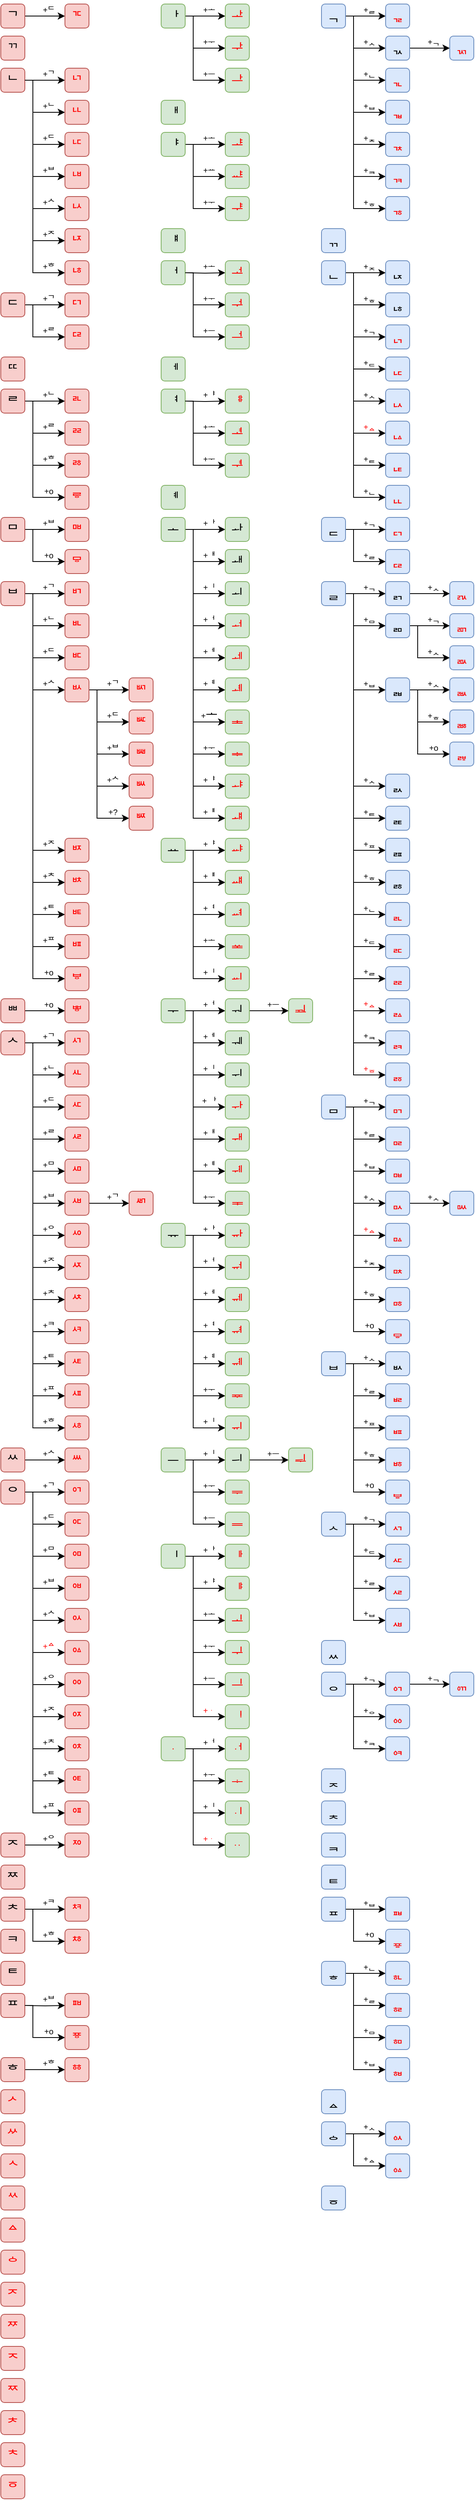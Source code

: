 <mxfile version="13.0.3" type="device"><diagram id="c-geA-1a5OdS0vf2apst" name="Page-1"><mxGraphModel dx="314" dy="1740" grid="1" gridSize="10" guides="1" tooltips="1" connect="1" arrows="1" fold="1" page="1" pageScale="1" pageWidth="827" pageHeight="1169" math="0" shadow="0"><root><mxCell id="0"/><mxCell id="1" parent="0"/><mxCell id="0MGYTnqqOfG3heUFd0S7-4" style="edgeStyle=orthogonalEdgeStyle;rounded=0;orthogonalLoop=1;jettySize=auto;html=1;entryX=0;entryY=0.5;entryDx=0;entryDy=0;fontSize=16;" edge="1" parent="1" source="0MGYTnqqOfG3heUFd0S7-1" target="0MGYTnqqOfG3heUFd0S7-2"><mxGeometry relative="1" as="geometry"/></mxCell><mxCell id="0MGYTnqqOfG3heUFd0S7-1" value="ᄀ" style="rounded=1;whiteSpace=wrap;html=1;fillColor=#f8cecc;strokeColor=#b85450;fontSize=16;" vertex="1" parent="1"><mxGeometry x="40" width="30" height="30" as="geometry"/></mxCell><mxCell id="0MGYTnqqOfG3heUFd0S7-2" value="ᅚ" style="rounded=1;whiteSpace=wrap;html=1;fillColor=#f8cecc;strokeColor=#b85450;fontSize=16;fontColor=#FF0000;" vertex="1" parent="1"><mxGeometry x="120" width="30" height="30" as="geometry"/></mxCell><mxCell id="0MGYTnqqOfG3heUFd0S7-5" value="ᄁ" style="rounded=1;whiteSpace=wrap;html=1;fillColor=#f8cecc;strokeColor=#b85450;fontSize=16;" vertex="1" parent="1"><mxGeometry x="40" y="40" width="30" height="30" as="geometry"/></mxCell><mxCell id="0MGYTnqqOfG3heUFd0S7-17" style="edgeStyle=orthogonalEdgeStyle;rounded=0;orthogonalLoop=1;jettySize=auto;html=1;entryX=0;entryY=0.5;entryDx=0;entryDy=0;fontColor=#FF0000;fontSize=16;" edge="1" parent="1" source="0MGYTnqqOfG3heUFd0S7-7" target="0MGYTnqqOfG3heUFd0S7-8"><mxGeometry relative="1" as="geometry"/></mxCell><mxCell id="0MGYTnqqOfG3heUFd0S7-18" style="edgeStyle=orthogonalEdgeStyle;rounded=0;orthogonalLoop=1;jettySize=auto;html=1;fontColor=#FF0000;fontSize=16;" edge="1" parent="1" target="0MGYTnqqOfG3heUFd0S7-9"><mxGeometry relative="1" as="geometry"><mxPoint x="60" y="95" as="sourcePoint"/><Array as="points"><mxPoint x="80" y="95"/><mxPoint x="80" y="135"/></Array></mxGeometry></mxCell><mxCell id="0MGYTnqqOfG3heUFd0S7-21" style="edgeStyle=orthogonalEdgeStyle;rounded=0;orthogonalLoop=1;jettySize=auto;html=1;fontColor=#FF0000;fontSize=16;" edge="1" parent="1" source="0MGYTnqqOfG3heUFd0S7-7" target="0MGYTnqqOfG3heUFd0S7-13"><mxGeometry relative="1" as="geometry"><Array as="points"><mxPoint x="80" y="95"/><mxPoint x="80" y="255"/></Array></mxGeometry></mxCell><mxCell id="0MGYTnqqOfG3heUFd0S7-22" style="edgeStyle=orthogonalEdgeStyle;rounded=0;orthogonalLoop=1;jettySize=auto;html=1;fontColor=#FF0000;fontSize=16;" edge="1" parent="1" source="0MGYTnqqOfG3heUFd0S7-7" target="0MGYTnqqOfG3heUFd0S7-14"><mxGeometry relative="1" as="geometry"><Array as="points"><mxPoint x="80" y="95"/><mxPoint x="80" y="295"/></Array></mxGeometry></mxCell><mxCell id="0MGYTnqqOfG3heUFd0S7-23" style="edgeStyle=orthogonalEdgeStyle;rounded=0;orthogonalLoop=1;jettySize=auto;html=1;fontColor=#FF0000;fontSize=16;" edge="1" parent="1" source="0MGYTnqqOfG3heUFd0S7-7" target="0MGYTnqqOfG3heUFd0S7-15"><mxGeometry relative="1" as="geometry"><Array as="points"><mxPoint x="80" y="95"/><mxPoint x="80" y="335"/></Array></mxGeometry></mxCell><mxCell id="0MGYTnqqOfG3heUFd0S7-31" style="edgeStyle=orthogonalEdgeStyle;rounded=0;orthogonalLoop=1;jettySize=auto;html=1;fontSize=16;fontColor=#000000;" edge="1" parent="1" source="0MGYTnqqOfG3heUFd0S7-7" target="0MGYTnqqOfG3heUFd0S7-10"><mxGeometry relative="1" as="geometry"><Array as="points"><mxPoint x="80" y="95"/><mxPoint x="80" y="175"/></Array></mxGeometry></mxCell><mxCell id="0MGYTnqqOfG3heUFd0S7-7" value="ᄂ" style="rounded=1;whiteSpace=wrap;html=1;fillColor=#f8cecc;strokeColor=#b85450;fontSize=16;" vertex="1" parent="1"><mxGeometry x="40" y="80" width="30" height="30" as="geometry"/></mxCell><mxCell id="0MGYTnqqOfG3heUFd0S7-8" value="ᄓ" style="rounded=1;whiteSpace=wrap;html=1;fillColor=#f8cecc;strokeColor=#b85450;fontSize=16;fontColor=#FF0000;" vertex="1" parent="1"><mxGeometry x="120" y="80" width="30" height="30" as="geometry"/></mxCell><mxCell id="0MGYTnqqOfG3heUFd0S7-9" value="ᄔ" style="rounded=1;whiteSpace=wrap;html=1;fillColor=#f8cecc;strokeColor=#b85450;fontSize=16;fontColor=#FF0000;" vertex="1" parent="1"><mxGeometry x="120" y="120" width="30" height="30" as="geometry"/></mxCell><mxCell id="0MGYTnqqOfG3heUFd0S7-10" value="ᄕ" style="rounded=1;whiteSpace=wrap;html=1;fillColor=#f8cecc;strokeColor=#b85450;fontSize=16;fontColor=#FF0000;" vertex="1" parent="1"><mxGeometry x="120" y="160" width="30" height="30" as="geometry"/></mxCell><mxCell id="0MGYTnqqOfG3heUFd0S7-13" value="ᅛ" style="rounded=1;whiteSpace=wrap;html=1;fillColor=#f8cecc;strokeColor=#b85450;fontSize=16;fontColor=#FF0000;" vertex="1" parent="1"><mxGeometry x="120" y="240" width="30" height="30" as="geometry"/></mxCell><mxCell id="0MGYTnqqOfG3heUFd0S7-14" value="ᅜ" style="rounded=1;whiteSpace=wrap;html=1;fillColor=#f8cecc;strokeColor=#b85450;fontSize=16;fontColor=#FF0000;" vertex="1" parent="1"><mxGeometry x="120" y="280" width="30" height="30" as="geometry"/></mxCell><mxCell id="0MGYTnqqOfG3heUFd0S7-15" value="ᅝ" style="rounded=1;whiteSpace=wrap;html=1;fillColor=#f8cecc;strokeColor=#b85450;fontSize=16;fontColor=#FF0000;" vertex="1" parent="1"><mxGeometry x="120" y="320" width="30" height="30" as="geometry"/></mxCell><mxCell id="0MGYTnqqOfG3heUFd0S7-16" value="ᅞ" style="rounded=1;whiteSpace=wrap;html=1;fillColor=#f8cecc;strokeColor=#b85450;fontSize=16;fontColor=#FF0000;" vertex="1" parent="1"><mxGeometry x="120" y="400" width="30" height="30" as="geometry"/></mxCell><mxCell id="0MGYTnqqOfG3heUFd0S7-20" style="edgeStyle=orthogonalEdgeStyle;rounded=0;orthogonalLoop=1;jettySize=auto;html=1;fontColor=#FF0000;exitX=1;exitY=0.5;exitDx=0;exitDy=0;entryX=0;entryY=0.5;entryDx=0;entryDy=0;fontSize=16;" edge="1" parent="1" source="0MGYTnqqOfG3heUFd0S7-7" target="0MGYTnqqOfG3heUFd0S7-11"><mxGeometry relative="1" as="geometry"><mxPoint x="70" y="100" as="sourcePoint"/><mxPoint x="90" y="160" as="targetPoint"/><Array as="points"><mxPoint x="80" y="95"/><mxPoint x="80" y="215"/></Array></mxGeometry></mxCell><mxCell id="0MGYTnqqOfG3heUFd0S7-27" style="edgeStyle=orthogonalEdgeStyle;rounded=0;orthogonalLoop=1;jettySize=auto;html=1;entryX=0;entryY=0.5;entryDx=0;entryDy=0;fontColor=#FF0000;fontSize=16;" edge="1" parent="1" source="0MGYTnqqOfG3heUFd0S7-25" target="0MGYTnqqOfG3heUFd0S7-26"><mxGeometry relative="1" as="geometry"/></mxCell><mxCell id="0MGYTnqqOfG3heUFd0S7-28" style="edgeStyle=orthogonalEdgeStyle;rounded=0;orthogonalLoop=1;jettySize=auto;html=1;entryX=0;entryY=0.5;entryDx=0;entryDy=0;fontColor=#FF0000;fontSize=16;" edge="1" parent="1" source="0MGYTnqqOfG3heUFd0S7-25" target="0MGYTnqqOfG3heUFd0S7-16"><mxGeometry relative="1" as="geometry"><Array as="points"><mxPoint x="80" y="375"/><mxPoint x="80" y="415"/></Array></mxGeometry></mxCell><mxCell id="0MGYTnqqOfG3heUFd0S7-25" value="ᄃ" style="rounded=1;whiteSpace=wrap;html=1;fillColor=#f8cecc;strokeColor=#b85450;fontSize=16;" vertex="1" parent="1"><mxGeometry x="40" y="360" width="30" height="30" as="geometry"/></mxCell><mxCell id="0MGYTnqqOfG3heUFd0S7-26" value="ᄗ" style="rounded=1;whiteSpace=wrap;html=1;fillColor=#f8cecc;strokeColor=#b85450;fontSize=16;fontColor=#FF0000;" vertex="1" parent="1"><mxGeometry x="120" y="360" width="30" height="30" as="geometry"/></mxCell><mxCell id="0MGYTnqqOfG3heUFd0S7-11" value="ᄖ" style="rounded=1;whiteSpace=wrap;html=1;fillColor=#f8cecc;strokeColor=#b85450;fontSize=16;fontColor=#FF0000;" vertex="1" parent="1"><mxGeometry x="120" y="200" width="30" height="30" as="geometry"/></mxCell><mxCell id="0MGYTnqqOfG3heUFd0S7-30" style="edgeStyle=orthogonalEdgeStyle;rounded=0;orthogonalLoop=1;jettySize=auto;html=1;fontColor=#FF0000;fontSize=16;" edge="1" parent="1" source="0MGYTnqqOfG3heUFd0S7-7" target="0MGYTnqqOfG3heUFd0S7-11"><mxGeometry relative="1" as="geometry"><mxPoint x="70" y="110" as="sourcePoint"/><mxPoint x="135.034" y="190" as="targetPoint"/><Array as="points"><mxPoint x="80" y="95"/><mxPoint x="80" y="215"/></Array></mxGeometry></mxCell><mxCell id="0MGYTnqqOfG3heUFd0S7-32" value="&lt;font style=&quot;font-size: 10px&quot;&gt;+ᄀ&lt;/font&gt;" style="text;html=1;strokeColor=none;fillColor=none;align=center;verticalAlign=middle;whiteSpace=wrap;rounded=0;fontSize=16;fontColor=#000000;" vertex="1" parent="1"><mxGeometry x="90" y="80" width="20" height="10" as="geometry"/></mxCell><mxCell id="0MGYTnqqOfG3heUFd0S7-33" value="&lt;font style=&quot;font-size: 10px&quot;&gt;+ᄂ&lt;/font&gt;" style="text;html=1;strokeColor=none;fillColor=none;align=center;verticalAlign=middle;whiteSpace=wrap;rounded=0;fontSize=16;fontColor=#000000;" vertex="1" parent="1"><mxGeometry x="90" y="120" width="20" height="10" as="geometry"/></mxCell><mxCell id="0MGYTnqqOfG3heUFd0S7-34" value="&lt;font style=&quot;font-size: 10px&quot;&gt;+ᄃ&lt;br&gt;&lt;/font&gt;" style="text;html=1;strokeColor=none;fillColor=none;align=center;verticalAlign=middle;whiteSpace=wrap;rounded=0;fontSize=16;fontColor=#000000;" vertex="1" parent="1"><mxGeometry x="90" y="160" width="20" height="10" as="geometry"/></mxCell><mxCell id="0MGYTnqqOfG3heUFd0S7-36" value="&lt;font style=&quot;font-size: 10px&quot;&gt;+ᄇ&lt;/font&gt;" style="text;html=1;strokeColor=none;fillColor=none;align=center;verticalAlign=middle;whiteSpace=wrap;rounded=0;fontSize=16;fontColor=#000000;" vertex="1" parent="1"><mxGeometry x="90" y="200" width="20" height="10" as="geometry"/></mxCell><mxCell id="0MGYTnqqOfG3heUFd0S7-37" value="&lt;font style=&quot;font-size: 10px&quot;&gt;+ᄉ&lt;/font&gt;" style="text;html=1;strokeColor=none;fillColor=none;align=center;verticalAlign=middle;whiteSpace=wrap;rounded=0;fontSize=16;fontColor=#000000;" vertex="1" parent="1"><mxGeometry x="90" y="240" width="20" height="10" as="geometry"/></mxCell><mxCell id="0MGYTnqqOfG3heUFd0S7-38" value="&lt;font style=&quot;font-size: 10px&quot;&gt;+ᄌ&lt;/font&gt;" style="text;html=1;strokeColor=none;fillColor=none;align=center;verticalAlign=middle;whiteSpace=wrap;rounded=0;fontSize=16;fontColor=#000000;" vertex="1" parent="1"><mxGeometry x="90" y="280" width="20" height="10" as="geometry"/></mxCell><mxCell id="0MGYTnqqOfG3heUFd0S7-39" value="&lt;font style=&quot;font-size: 10px&quot;&gt;+ᄀ&lt;/font&gt;" style="text;html=1;strokeColor=none;fillColor=none;align=center;verticalAlign=middle;whiteSpace=wrap;rounded=0;fontSize=16;fontColor=#000000;" vertex="1" parent="1"><mxGeometry x="90" y="360" width="20" height="10" as="geometry"/></mxCell><mxCell id="0MGYTnqqOfG3heUFd0S7-40" value="&lt;font style=&quot;font-size: 10px&quot;&gt;+ᄅ&lt;/font&gt;" style="text;html=1;strokeColor=none;fillColor=none;align=center;verticalAlign=middle;whiteSpace=wrap;rounded=0;fontSize=16;fontColor=#000000;" vertex="1" parent="1"><mxGeometry x="90" y="400" width="20" height="10" as="geometry"/></mxCell><mxCell id="0MGYTnqqOfG3heUFd0S7-41" value="&lt;font style=&quot;font-size: 10px&quot;&gt;+ᄒ&lt;/font&gt;" style="text;html=1;strokeColor=none;fillColor=none;align=center;verticalAlign=middle;whiteSpace=wrap;rounded=0;fontSize=16;fontColor=#000000;" vertex="1" parent="1"><mxGeometry x="90" y="320" width="20" height="10" as="geometry"/></mxCell><mxCell id="0MGYTnqqOfG3heUFd0S7-42" value="&lt;font style=&quot;font-size: 10px&quot;&gt;+ᄃ&lt;br&gt;&lt;/font&gt;" style="text;html=1;strokeColor=none;fillColor=none;align=center;verticalAlign=middle;whiteSpace=wrap;rounded=0;fontSize=16;fontColor=#000000;" vertex="1" parent="1"><mxGeometry x="90" width="20" height="10" as="geometry"/></mxCell><mxCell id="0MGYTnqqOfG3heUFd0S7-43" value="ᄄ" style="rounded=1;whiteSpace=wrap;html=1;fillColor=#f8cecc;strokeColor=#b85450;fontSize=16;" vertex="1" parent="1"><mxGeometry x="40" y="440" width="30" height="30" as="geometry"/></mxCell><mxCell id="0MGYTnqqOfG3heUFd0S7-92" style="edgeStyle=orthogonalEdgeStyle;rounded=0;orthogonalLoop=1;jettySize=auto;html=1;entryX=0;entryY=0.5;entryDx=0;entryDy=0;fontSize=16;fontColor=#FF0000;" edge="1" parent="1" source="0MGYTnqqOfG3heUFd0S7-44" target="0MGYTnqqOfG3heUFd0S7-84"><mxGeometry relative="1" as="geometry"/></mxCell><mxCell id="0MGYTnqqOfG3heUFd0S7-93" style="edgeStyle=orthogonalEdgeStyle;rounded=0;orthogonalLoop=1;jettySize=auto;html=1;entryX=0;entryY=0.5;entryDx=0;entryDy=0;fontSize=16;fontColor=#FF0000;" edge="1" parent="1" source="0MGYTnqqOfG3heUFd0S7-44" target="0MGYTnqqOfG3heUFd0S7-85"><mxGeometry relative="1" as="geometry"><Array as="points"><mxPoint x="80" y="495"/><mxPoint x="80" y="535"/></Array></mxGeometry></mxCell><mxCell id="0MGYTnqqOfG3heUFd0S7-94" style="edgeStyle=orthogonalEdgeStyle;rounded=0;orthogonalLoop=1;jettySize=auto;html=1;entryX=0;entryY=0.5;entryDx=0;entryDy=0;fontSize=16;fontColor=#FF0000;" edge="1" parent="1" source="0MGYTnqqOfG3heUFd0S7-44" target="0MGYTnqqOfG3heUFd0S7-87"><mxGeometry relative="1" as="geometry"><Array as="points"><mxPoint x="80" y="495"/><mxPoint x="80" y="575"/></Array></mxGeometry></mxCell><mxCell id="0MGYTnqqOfG3heUFd0S7-95" style="edgeStyle=orthogonalEdgeStyle;rounded=0;orthogonalLoop=1;jettySize=auto;html=1;entryX=0;entryY=0.5;entryDx=0;entryDy=0;fontSize=16;fontColor=#FF0000;" edge="1" parent="1" source="0MGYTnqqOfG3heUFd0S7-44" target="0MGYTnqqOfG3heUFd0S7-86"><mxGeometry relative="1" as="geometry"><Array as="points"><mxPoint x="80" y="495"/><mxPoint x="80" y="615"/></Array></mxGeometry></mxCell><mxCell id="0MGYTnqqOfG3heUFd0S7-44" value="ᄅ" style="rounded=1;whiteSpace=wrap;html=1;fillColor=#f8cecc;strokeColor=#b85450;fontSize=16;" vertex="1" parent="1"><mxGeometry x="40" y="480" width="30" height="30" as="geometry"/></mxCell><mxCell id="0MGYTnqqOfG3heUFd0S7-101" style="edgeStyle=orthogonalEdgeStyle;rounded=0;orthogonalLoop=1;jettySize=auto;html=1;entryX=0;entryY=0.5;entryDx=0;entryDy=0;fontSize=16;fontColor=#FF0000;" edge="1" parent="1" source="0MGYTnqqOfG3heUFd0S7-45" target="0MGYTnqqOfG3heUFd0S7-98"><mxGeometry relative="1" as="geometry"/></mxCell><mxCell id="0MGYTnqqOfG3heUFd0S7-102" style="edgeStyle=orthogonalEdgeStyle;rounded=0;orthogonalLoop=1;jettySize=auto;html=1;entryX=0;entryY=0.5;entryDx=0;entryDy=0;fontSize=16;fontColor=#FF0000;" edge="1" parent="1" source="0MGYTnqqOfG3heUFd0S7-45" target="0MGYTnqqOfG3heUFd0S7-97"><mxGeometry relative="1" as="geometry"><Array as="points"><mxPoint x="80" y="655"/><mxPoint x="80" y="695"/></Array></mxGeometry></mxCell><mxCell id="0MGYTnqqOfG3heUFd0S7-45" value="ᄆ" style="rounded=1;whiteSpace=wrap;html=1;fillColor=#f8cecc;strokeColor=#b85450;fontSize=16;" vertex="1" parent="1"><mxGeometry x="40" y="640" width="30" height="30" as="geometry"/></mxCell><mxCell id="0MGYTnqqOfG3heUFd0S7-118" style="edgeStyle=orthogonalEdgeStyle;rounded=0;orthogonalLoop=1;jettySize=auto;html=1;entryX=0;entryY=0.5;entryDx=0;entryDy=0;fontSize=16;fontColor=#FF0000;" edge="1" parent="1" source="0MGYTnqqOfG3heUFd0S7-46" target="0MGYTnqqOfG3heUFd0S7-103"><mxGeometry relative="1" as="geometry"/></mxCell><mxCell id="0MGYTnqqOfG3heUFd0S7-119" style="edgeStyle=orthogonalEdgeStyle;rounded=0;orthogonalLoop=1;jettySize=auto;html=1;entryX=0;entryY=0.5;entryDx=0;entryDy=0;fontSize=16;fontColor=#FF0000;" edge="1" parent="1" source="0MGYTnqqOfG3heUFd0S7-46" target="0MGYTnqqOfG3heUFd0S7-104"><mxGeometry relative="1" as="geometry"><Array as="points"><mxPoint x="80" y="735"/><mxPoint x="80" y="775"/></Array></mxGeometry></mxCell><mxCell id="0MGYTnqqOfG3heUFd0S7-121" style="edgeStyle=orthogonalEdgeStyle;rounded=0;orthogonalLoop=1;jettySize=auto;html=1;fontSize=16;fontColor=#FF0000;" edge="1" parent="1" source="0MGYTnqqOfG3heUFd0S7-46" target="0MGYTnqqOfG3heUFd0S7-106"><mxGeometry relative="1" as="geometry"><Array as="points"><mxPoint x="80" y="735"/><mxPoint x="80" y="815"/></Array></mxGeometry></mxCell><mxCell id="0MGYTnqqOfG3heUFd0S7-122" style="edgeStyle=orthogonalEdgeStyle;rounded=0;orthogonalLoop=1;jettySize=auto;html=1;fontSize=16;fontColor=#FF0000;" edge="1" parent="1" source="0MGYTnqqOfG3heUFd0S7-46" target="0MGYTnqqOfG3heUFd0S7-105"><mxGeometry relative="1" as="geometry"><Array as="points"><mxPoint x="80" y="735"/><mxPoint x="80" y="855"/></Array></mxGeometry></mxCell><mxCell id="0MGYTnqqOfG3heUFd0S7-128" style="edgeStyle=orthogonalEdgeStyle;rounded=0;orthogonalLoop=1;jettySize=auto;html=1;fontSize=16;fontColor=#FF0000;" edge="1" parent="1" source="0MGYTnqqOfG3heUFd0S7-46" target="0MGYTnqqOfG3heUFd0S7-108"><mxGeometry relative="1" as="geometry"><Array as="points"><mxPoint x="80" y="735"/><mxPoint x="80" y="1055"/></Array></mxGeometry></mxCell><mxCell id="0MGYTnqqOfG3heUFd0S7-129" style="edgeStyle=orthogonalEdgeStyle;rounded=0;orthogonalLoop=1;jettySize=auto;html=1;entryX=0;entryY=0.5;entryDx=0;entryDy=0;fontSize=16;fontColor=#FF0000;" edge="1" parent="1" source="0MGYTnqqOfG3heUFd0S7-46" target="0MGYTnqqOfG3heUFd0S7-107"><mxGeometry relative="1" as="geometry"><Array as="points"><mxPoint x="80" y="735"/><mxPoint x="80" y="1095"/></Array></mxGeometry></mxCell><mxCell id="0MGYTnqqOfG3heUFd0S7-130" style="edgeStyle=orthogonalEdgeStyle;rounded=0;orthogonalLoop=1;jettySize=auto;html=1;entryX=0;entryY=0.5;entryDx=0;entryDy=0;fontSize=16;fontColor=#FF0000;" edge="1" parent="1" source="0MGYTnqqOfG3heUFd0S7-46" target="0MGYTnqqOfG3heUFd0S7-110"><mxGeometry relative="1" as="geometry"><Array as="points"><mxPoint x="80" y="735"/><mxPoint x="80" y="1135"/></Array></mxGeometry></mxCell><mxCell id="0MGYTnqqOfG3heUFd0S7-131" style="edgeStyle=orthogonalEdgeStyle;rounded=0;orthogonalLoop=1;jettySize=auto;html=1;entryX=0;entryY=0.5;entryDx=0;entryDy=0;fontSize=16;fontColor=#FF0000;" edge="1" parent="1" source="0MGYTnqqOfG3heUFd0S7-46" target="0MGYTnqqOfG3heUFd0S7-109"><mxGeometry relative="1" as="geometry"><Array as="points"><mxPoint x="80" y="735"/><mxPoint x="80" y="1175"/></Array></mxGeometry></mxCell><mxCell id="0MGYTnqqOfG3heUFd0S7-132" style="edgeStyle=orthogonalEdgeStyle;rounded=0;orthogonalLoop=1;jettySize=auto;html=1;entryX=0;entryY=0.5;entryDx=0;entryDy=0;fontSize=16;fontColor=#FF0000;" edge="1" parent="1" source="0MGYTnqqOfG3heUFd0S7-46" target="0MGYTnqqOfG3heUFd0S7-112"><mxGeometry relative="1" as="geometry"><Array as="points"><mxPoint x="80" y="735"/><mxPoint x="80" y="1215"/></Array></mxGeometry></mxCell><mxCell id="0MGYTnqqOfG3heUFd0S7-46" value="ᄇ" style="rounded=1;whiteSpace=wrap;html=1;fillColor=#f8cecc;strokeColor=#b85450;fontSize=16;" vertex="1" parent="1"><mxGeometry x="40" y="720" width="30" height="30" as="geometry"/></mxCell><mxCell id="0MGYTnqqOfG3heUFd0S7-150" style="edgeStyle=orthogonalEdgeStyle;rounded=0;orthogonalLoop=1;jettySize=auto;html=1;entryX=0;entryY=0.5;entryDx=0;entryDy=0;fontSize=16;fontColor=#FF0000;" edge="1" parent="1" source="0MGYTnqqOfG3heUFd0S7-47" target="0MGYTnqqOfG3heUFd0S7-148"><mxGeometry relative="1" as="geometry"/></mxCell><mxCell id="0MGYTnqqOfG3heUFd0S7-47" value="ᄈ" style="rounded=1;whiteSpace=wrap;html=1;fillColor=#f8cecc;strokeColor=#b85450;fontSize=16;" vertex="1" parent="1"><mxGeometry x="40" y="1240" width="30" height="30" as="geometry"/></mxCell><mxCell id="0MGYTnqqOfG3heUFd0S7-165" style="edgeStyle=orthogonalEdgeStyle;rounded=0;orthogonalLoop=1;jettySize=auto;html=1;entryX=0;entryY=0.5;entryDx=0;entryDy=0;fontSize=16;fontColor=#FF0000;" edge="1" parent="1" source="0MGYTnqqOfG3heUFd0S7-56" target="0MGYTnqqOfG3heUFd0S7-152"><mxGeometry relative="1" as="geometry"/></mxCell><mxCell id="0MGYTnqqOfG3heUFd0S7-166" style="edgeStyle=orthogonalEdgeStyle;rounded=0;orthogonalLoop=1;jettySize=auto;html=1;entryX=0;entryY=0.5;entryDx=0;entryDy=0;fontSize=16;fontColor=#FF0000;" edge="1" parent="1" source="0MGYTnqqOfG3heUFd0S7-56" target="0MGYTnqqOfG3heUFd0S7-151"><mxGeometry relative="1" as="geometry"><Array as="points"><mxPoint x="80" y="1295"/><mxPoint x="80" y="1335"/></Array></mxGeometry></mxCell><mxCell id="0MGYTnqqOfG3heUFd0S7-167" style="edgeStyle=orthogonalEdgeStyle;rounded=0;orthogonalLoop=1;jettySize=auto;html=1;entryX=0;entryY=0.5;entryDx=0;entryDy=0;fontSize=16;fontColor=#FF0000;" edge="1" parent="1" source="0MGYTnqqOfG3heUFd0S7-56" target="0MGYTnqqOfG3heUFd0S7-154"><mxGeometry relative="1" as="geometry"><Array as="points"><mxPoint x="80" y="1295"/><mxPoint x="80" y="1375"/></Array></mxGeometry></mxCell><mxCell id="0MGYTnqqOfG3heUFd0S7-168" style="edgeStyle=orthogonalEdgeStyle;rounded=0;orthogonalLoop=1;jettySize=auto;html=1;entryX=0;entryY=0.5;entryDx=0;entryDy=0;fontSize=16;fontColor=#FF0000;" edge="1" parent="1" source="0MGYTnqqOfG3heUFd0S7-56" target="0MGYTnqqOfG3heUFd0S7-153"><mxGeometry relative="1" as="geometry"><Array as="points"><mxPoint x="80" y="1295"/><mxPoint x="80" y="1415"/></Array></mxGeometry></mxCell><mxCell id="0MGYTnqqOfG3heUFd0S7-170" style="edgeStyle=orthogonalEdgeStyle;rounded=0;orthogonalLoop=1;jettySize=auto;html=1;entryX=0;entryY=0.5;entryDx=0;entryDy=0;fontSize=16;fontColor=#FF0000;" edge="1" parent="1" source="0MGYTnqqOfG3heUFd0S7-56" target="0MGYTnqqOfG3heUFd0S7-155"><mxGeometry relative="1" as="geometry"><Array as="points"><mxPoint x="80" y="1295"/><mxPoint x="80" y="1455"/></Array></mxGeometry></mxCell><mxCell id="0MGYTnqqOfG3heUFd0S7-171" style="edgeStyle=orthogonalEdgeStyle;rounded=0;orthogonalLoop=1;jettySize=auto;html=1;entryX=0;entryY=0.5;entryDx=0;entryDy=0;fontSize=16;fontColor=#FF0000;" edge="1" parent="1" source="0MGYTnqqOfG3heUFd0S7-56" target="0MGYTnqqOfG3heUFd0S7-156"><mxGeometry relative="1" as="geometry"><Array as="points"><mxPoint x="80" y="1295"/><mxPoint x="80" y="1495"/></Array></mxGeometry></mxCell><mxCell id="0MGYTnqqOfG3heUFd0S7-172" style="edgeStyle=orthogonalEdgeStyle;rounded=0;orthogonalLoop=1;jettySize=auto;html=1;entryX=0;entryY=0.5;entryDx=0;entryDy=0;fontSize=16;fontColor=#FF0000;" edge="1" parent="1" source="0MGYTnqqOfG3heUFd0S7-56" target="0MGYTnqqOfG3heUFd0S7-158"><mxGeometry relative="1" as="geometry"><Array as="points"><mxPoint x="80" y="1295"/><mxPoint x="80" y="1535"/></Array></mxGeometry></mxCell><mxCell id="0MGYTnqqOfG3heUFd0S7-173" style="edgeStyle=orthogonalEdgeStyle;rounded=0;orthogonalLoop=1;jettySize=auto;html=1;entryX=0;entryY=0.5;entryDx=0;entryDy=0;fontSize=16;fontColor=#FF0000;" edge="1" parent="1" source="0MGYTnqqOfG3heUFd0S7-56" target="0MGYTnqqOfG3heUFd0S7-157"><mxGeometry relative="1" as="geometry"><Array as="points"><mxPoint x="80" y="1295"/><mxPoint x="80" y="1575"/></Array></mxGeometry></mxCell><mxCell id="0MGYTnqqOfG3heUFd0S7-174" style="edgeStyle=orthogonalEdgeStyle;rounded=0;orthogonalLoop=1;jettySize=auto;html=1;entryX=0;entryY=0.5;entryDx=0;entryDy=0;fontSize=16;fontColor=#FF0000;" edge="1" parent="1" source="0MGYTnqqOfG3heUFd0S7-56" target="0MGYTnqqOfG3heUFd0S7-160"><mxGeometry relative="1" as="geometry"><Array as="points"><mxPoint x="80" y="1295"/><mxPoint x="80" y="1615"/></Array></mxGeometry></mxCell><mxCell id="0MGYTnqqOfG3heUFd0S7-175" style="edgeStyle=orthogonalEdgeStyle;rounded=0;orthogonalLoop=1;jettySize=auto;html=1;entryX=0;entryY=0.5;entryDx=0;entryDy=0;fontSize=16;fontColor=#FF0000;" edge="1" parent="1" source="0MGYTnqqOfG3heUFd0S7-56" target="0MGYTnqqOfG3heUFd0S7-159"><mxGeometry relative="1" as="geometry"><Array as="points"><mxPoint x="80" y="1295"/><mxPoint x="80" y="1655"/></Array></mxGeometry></mxCell><mxCell id="0MGYTnqqOfG3heUFd0S7-176" style="edgeStyle=orthogonalEdgeStyle;rounded=0;orthogonalLoop=1;jettySize=auto;html=1;entryX=0;entryY=0.5;entryDx=0;entryDy=0;fontSize=16;fontColor=#FF0000;" edge="1" parent="1" source="0MGYTnqqOfG3heUFd0S7-56" target="0MGYTnqqOfG3heUFd0S7-161"><mxGeometry relative="1" as="geometry"><Array as="points"><mxPoint x="80" y="1295"/><mxPoint x="80" y="1695"/></Array></mxGeometry></mxCell><mxCell id="0MGYTnqqOfG3heUFd0S7-177" style="edgeStyle=orthogonalEdgeStyle;rounded=0;orthogonalLoop=1;jettySize=auto;html=1;entryX=0;entryY=0.5;entryDx=0;entryDy=0;fontSize=16;fontColor=#FF0000;" edge="1" parent="1" source="0MGYTnqqOfG3heUFd0S7-56" target="0MGYTnqqOfG3heUFd0S7-162"><mxGeometry relative="1" as="geometry"><Array as="points"><mxPoint x="80" y="1295"/><mxPoint x="80" y="1735"/></Array></mxGeometry></mxCell><mxCell id="0MGYTnqqOfG3heUFd0S7-178" style="edgeStyle=orthogonalEdgeStyle;rounded=0;orthogonalLoop=1;jettySize=auto;html=1;entryX=0;entryY=0.5;entryDx=0;entryDy=0;fontSize=16;fontColor=#FF0000;" edge="1" parent="1" source="0MGYTnqqOfG3heUFd0S7-56" target="0MGYTnqqOfG3heUFd0S7-163"><mxGeometry relative="1" as="geometry"><Array as="points"><mxPoint x="80" y="1295"/><mxPoint x="80" y="1775"/></Array></mxGeometry></mxCell><mxCell id="0MGYTnqqOfG3heUFd0S7-56" value="ᄉ" style="rounded=1;whiteSpace=wrap;html=1;fillColor=#f8cecc;strokeColor=#b85450;fontSize=16;" vertex="1" parent="1"><mxGeometry x="40" y="1280" width="30" height="30" as="geometry"/></mxCell><mxCell id="0MGYTnqqOfG3heUFd0S7-195" style="edgeStyle=orthogonalEdgeStyle;rounded=0;orthogonalLoop=1;jettySize=auto;html=1;entryX=0;entryY=0.5;entryDx=0;entryDy=0;fontSize=16;fontColor=#FF0000;" edge="1" parent="1" source="0MGYTnqqOfG3heUFd0S7-61" target="0MGYTnqqOfG3heUFd0S7-194"><mxGeometry relative="1" as="geometry"/></mxCell><mxCell id="0MGYTnqqOfG3heUFd0S7-61" value="ᄊ" style="rounded=1;whiteSpace=wrap;html=1;fillColor=#f8cecc;strokeColor=#b85450;fontSize=16;" vertex="1" parent="1"><mxGeometry x="40" y="1800" width="30" height="30" as="geometry"/></mxCell><mxCell id="0MGYTnqqOfG3heUFd0S7-208" style="edgeStyle=orthogonalEdgeStyle;rounded=0;orthogonalLoop=1;jettySize=auto;html=1;entryX=0;entryY=0.5;entryDx=0;entryDy=0;fontSize=16;fontColor=#FF0000;" edge="1" parent="1" source="0MGYTnqqOfG3heUFd0S7-62" target="0MGYTnqqOfG3heUFd0S7-198"><mxGeometry relative="1" as="geometry"/></mxCell><mxCell id="0MGYTnqqOfG3heUFd0S7-209" style="edgeStyle=orthogonalEdgeStyle;rounded=0;orthogonalLoop=1;jettySize=auto;html=1;entryX=0;entryY=0.5;entryDx=0;entryDy=0;fontSize=16;fontColor=#FF0000;" edge="1" parent="1" source="0MGYTnqqOfG3heUFd0S7-62" target="0MGYTnqqOfG3heUFd0S7-197"><mxGeometry relative="1" as="geometry"><Array as="points"><mxPoint x="80" y="1855"/><mxPoint x="80" y="1895"/></Array></mxGeometry></mxCell><mxCell id="0MGYTnqqOfG3heUFd0S7-210" style="edgeStyle=orthogonalEdgeStyle;rounded=0;orthogonalLoop=1;jettySize=auto;html=1;entryX=0;entryY=0.5;entryDx=0;entryDy=0;fontSize=16;fontColor=#FF0000;" edge="1" parent="1" source="0MGYTnqqOfG3heUFd0S7-62" target="0MGYTnqqOfG3heUFd0S7-199"><mxGeometry relative="1" as="geometry"><Array as="points"><mxPoint x="80" y="1855"/><mxPoint x="80" y="1935"/></Array></mxGeometry></mxCell><mxCell id="0MGYTnqqOfG3heUFd0S7-211" style="edgeStyle=orthogonalEdgeStyle;rounded=0;orthogonalLoop=1;jettySize=auto;html=1;entryX=0;entryY=0.5;entryDx=0;entryDy=0;fontSize=16;fontColor=#FF0000;" edge="1" parent="1" source="0MGYTnqqOfG3heUFd0S7-62" target="0MGYTnqqOfG3heUFd0S7-200"><mxGeometry relative="1" as="geometry"><Array as="points"><mxPoint x="80" y="1855"/><mxPoint x="80" y="1975"/></Array></mxGeometry></mxCell><mxCell id="0MGYTnqqOfG3heUFd0S7-212" style="edgeStyle=orthogonalEdgeStyle;rounded=0;orthogonalLoop=1;jettySize=auto;html=1;entryX=0;entryY=0.5;entryDx=0;entryDy=0;fontSize=16;fontColor=#FF0000;" edge="1" parent="1" source="0MGYTnqqOfG3heUFd0S7-62" target="0MGYTnqqOfG3heUFd0S7-202"><mxGeometry relative="1" as="geometry"><Array as="points"><mxPoint x="80" y="1855"/><mxPoint x="80" y="2015"/></Array></mxGeometry></mxCell><mxCell id="0MGYTnqqOfG3heUFd0S7-213" style="edgeStyle=orthogonalEdgeStyle;rounded=0;orthogonalLoop=1;jettySize=auto;html=1;entryX=0;entryY=0.5;entryDx=0;entryDy=0;fontSize=16;fontColor=#FF0000;" edge="1" parent="1" source="0MGYTnqqOfG3heUFd0S7-62" target="0MGYTnqqOfG3heUFd0S7-201"><mxGeometry relative="1" as="geometry"><Array as="points"><mxPoint x="80" y="1855"/><mxPoint x="80" y="2055"/></Array></mxGeometry></mxCell><mxCell id="0MGYTnqqOfG3heUFd0S7-214" style="edgeStyle=orthogonalEdgeStyle;rounded=0;orthogonalLoop=1;jettySize=auto;html=1;entryX=0;entryY=0.5;entryDx=0;entryDy=0;fontSize=16;fontColor=#FF0000;" edge="1" parent="1" source="0MGYTnqqOfG3heUFd0S7-62" target="0MGYTnqqOfG3heUFd0S7-204"><mxGeometry relative="1" as="geometry"><Array as="points"><mxPoint x="80" y="1855"/><mxPoint x="80" y="2095"/></Array></mxGeometry></mxCell><mxCell id="0MGYTnqqOfG3heUFd0S7-215" style="edgeStyle=orthogonalEdgeStyle;rounded=0;orthogonalLoop=1;jettySize=auto;html=1;entryX=0;entryY=0.5;entryDx=0;entryDy=0;fontSize=16;fontColor=#FF0000;" edge="1" parent="1" source="0MGYTnqqOfG3heUFd0S7-62" target="0MGYTnqqOfG3heUFd0S7-203"><mxGeometry relative="1" as="geometry"><Array as="points"><mxPoint x="80" y="1855"/><mxPoint x="80" y="2135"/></Array></mxGeometry></mxCell><mxCell id="0MGYTnqqOfG3heUFd0S7-216" style="edgeStyle=orthogonalEdgeStyle;rounded=0;orthogonalLoop=1;jettySize=auto;html=1;entryX=0;entryY=0.5;entryDx=0;entryDy=0;fontSize=16;fontColor=#FF0000;" edge="1" parent="1" source="0MGYTnqqOfG3heUFd0S7-62" target="0MGYTnqqOfG3heUFd0S7-205"><mxGeometry relative="1" as="geometry"><Array as="points"><mxPoint x="80" y="1855"/><mxPoint x="80" y="2175"/></Array></mxGeometry></mxCell><mxCell id="0MGYTnqqOfG3heUFd0S7-217" style="edgeStyle=orthogonalEdgeStyle;rounded=0;orthogonalLoop=1;jettySize=auto;html=1;entryX=0;entryY=0.5;entryDx=0;entryDy=0;fontSize=16;fontColor=#FF0000;" edge="1" parent="1" source="0MGYTnqqOfG3heUFd0S7-62" target="0MGYTnqqOfG3heUFd0S7-206"><mxGeometry relative="1" as="geometry"><Array as="points"><mxPoint x="80" y="1855"/><mxPoint x="80" y="2215"/></Array></mxGeometry></mxCell><mxCell id="0MGYTnqqOfG3heUFd0S7-218" style="edgeStyle=orthogonalEdgeStyle;rounded=0;orthogonalLoop=1;jettySize=auto;html=1;entryX=0;entryY=0.5;entryDx=0;entryDy=0;fontSize=16;fontColor=#FF0000;" edge="1" parent="1" source="0MGYTnqqOfG3heUFd0S7-62" target="0MGYTnqqOfG3heUFd0S7-207"><mxGeometry relative="1" as="geometry"><Array as="points"><mxPoint x="80" y="1855"/><mxPoint x="80" y="2255"/></Array></mxGeometry></mxCell><mxCell id="0MGYTnqqOfG3heUFd0S7-62" value="ᄋ" style="rounded=1;whiteSpace=wrap;html=1;fillColor=#f8cecc;strokeColor=#b85450;fontSize=16;" vertex="1" parent="1"><mxGeometry x="40" y="1840" width="30" height="30" as="geometry"/></mxCell><mxCell id="0MGYTnqqOfG3heUFd0S7-232" style="edgeStyle=orthogonalEdgeStyle;rounded=0;orthogonalLoop=1;jettySize=auto;html=1;entryX=0;entryY=0.5;entryDx=0;entryDy=0;fontSize=16;fontColor=#FF0000;" edge="1" parent="1" source="0MGYTnqqOfG3heUFd0S7-63" target="0MGYTnqqOfG3heUFd0S7-231"><mxGeometry relative="1" as="geometry"/></mxCell><mxCell id="0MGYTnqqOfG3heUFd0S7-63" value="ᄌ" style="rounded=1;whiteSpace=wrap;html=1;fillColor=#f8cecc;strokeColor=#b85450;fontSize=16;" vertex="1" parent="1"><mxGeometry x="40" y="2280" width="30" height="30" as="geometry"/></mxCell><mxCell id="0MGYTnqqOfG3heUFd0S7-64" value="ᄍ" style="rounded=1;whiteSpace=wrap;html=1;fillColor=#f8cecc;strokeColor=#b85450;fontSize=16;" vertex="1" parent="1"><mxGeometry x="40" y="2320" width="30" height="30" as="geometry"/></mxCell><mxCell id="0MGYTnqqOfG3heUFd0S7-240" style="edgeStyle=orthogonalEdgeStyle;rounded=0;orthogonalLoop=1;jettySize=auto;html=1;entryX=0;entryY=0.5;entryDx=0;entryDy=0;fontSize=16;fontColor=#FF0000;" edge="1" parent="1" source="0MGYTnqqOfG3heUFd0S7-65" target="0MGYTnqqOfG3heUFd0S7-236"><mxGeometry relative="1" as="geometry"/></mxCell><mxCell id="0MGYTnqqOfG3heUFd0S7-241" style="edgeStyle=orthogonalEdgeStyle;rounded=0;orthogonalLoop=1;jettySize=auto;html=1;entryX=0;entryY=0.5;entryDx=0;entryDy=0;fontSize=16;fontColor=#FF0000;" edge="1" parent="1" source="0MGYTnqqOfG3heUFd0S7-65" target="0MGYTnqqOfG3heUFd0S7-238"><mxGeometry relative="1" as="geometry"><Array as="points"><mxPoint x="80" y="2375"/><mxPoint x="80" y="2415"/></Array></mxGeometry></mxCell><mxCell id="0MGYTnqqOfG3heUFd0S7-65" value="ᄎ" style="rounded=1;whiteSpace=wrap;html=1;fillColor=#f8cecc;strokeColor=#b85450;fontSize=16;" vertex="1" parent="1"><mxGeometry x="40" y="2360" width="30" height="30" as="geometry"/></mxCell><mxCell id="0MGYTnqqOfG3heUFd0S7-66" value="ᄏ" style="rounded=1;whiteSpace=wrap;html=1;fillColor=#f8cecc;strokeColor=#b85450;fontSize=16;" vertex="1" parent="1"><mxGeometry x="40" y="2400" width="30" height="30" as="geometry"/></mxCell><mxCell id="0MGYTnqqOfG3heUFd0S7-67" value="ᄐ" style="rounded=1;whiteSpace=wrap;html=1;fillColor=#f8cecc;strokeColor=#b85450;fontSize=16;" vertex="1" parent="1"><mxGeometry x="40" y="2440" width="30" height="30" as="geometry"/></mxCell><mxCell id="0MGYTnqqOfG3heUFd0S7-68" value="ᄑ" style="rounded=1;whiteSpace=wrap;html=1;fillColor=#f8cecc;strokeColor=#b85450;fontSize=16;" vertex="1" parent="1"><mxGeometry x="40" y="2480" width="30" height="30" as="geometry"/></mxCell><mxCell id="0MGYTnqqOfG3heUFd0S7-250" style="edgeStyle=orthogonalEdgeStyle;rounded=0;orthogonalLoop=1;jettySize=auto;html=1;entryX=0;entryY=0.5;entryDx=0;entryDy=0;fontSize=16;fontColor=#FF0000;" edge="1" parent="1" source="0MGYTnqqOfG3heUFd0S7-69" target="0MGYTnqqOfG3heUFd0S7-248"><mxGeometry relative="1" as="geometry"/></mxCell><mxCell id="0MGYTnqqOfG3heUFd0S7-69" value="ᄒ" style="rounded=1;whiteSpace=wrap;html=1;fillColor=#f8cecc;strokeColor=#b85450;fontSize=16;" vertex="1" parent="1"><mxGeometry x="40" y="2560" width="30" height="30" as="geometry"/></mxCell><mxCell id="0MGYTnqqOfG3heUFd0S7-70" value="ᄼ" style="rounded=1;whiteSpace=wrap;html=1;fillColor=#f8cecc;strokeColor=#b85450;fontSize=16;fontColor=#FF0000;" vertex="1" parent="1"><mxGeometry x="40" y="2600" width="30" height="30" as="geometry"/></mxCell><mxCell id="0MGYTnqqOfG3heUFd0S7-71" value="ᄽ" style="rounded=1;whiteSpace=wrap;html=1;fillColor=#f8cecc;strokeColor=#b85450;fontSize=16;fontColor=#FF0000;" vertex="1" parent="1"><mxGeometry x="40" y="2640" width="30" height="30" as="geometry"/></mxCell><mxCell id="0MGYTnqqOfG3heUFd0S7-72" value="ᄾ" style="rounded=1;whiteSpace=wrap;html=1;fillColor=#f8cecc;strokeColor=#b85450;fontSize=16;fontColor=#FF0000;" vertex="1" parent="1"><mxGeometry x="40" y="2680" width="30" height="30" as="geometry"/></mxCell><mxCell id="0MGYTnqqOfG3heUFd0S7-73" value="ᄿ" style="rounded=1;whiteSpace=wrap;html=1;fillColor=#f8cecc;strokeColor=#b85450;fontSize=16;fontColor=#FF0000;" vertex="1" parent="1"><mxGeometry x="40" y="2720" width="30" height="30" as="geometry"/></mxCell><mxCell id="0MGYTnqqOfG3heUFd0S7-74" value="ᅀ" style="rounded=1;whiteSpace=wrap;html=1;fillColor=#f8cecc;strokeColor=#b85450;fontSize=16;fontColor=#FF0000;" vertex="1" parent="1"><mxGeometry x="40" y="2760" width="30" height="30" as="geometry"/></mxCell><mxCell id="0MGYTnqqOfG3heUFd0S7-75" value="ᅌ" style="rounded=1;whiteSpace=wrap;html=1;fillColor=#f8cecc;strokeColor=#b85450;fontSize=16;fontColor=#FF0000;" vertex="1" parent="1"><mxGeometry x="40" y="2800" width="30" height="30" as="geometry"/></mxCell><mxCell id="0MGYTnqqOfG3heUFd0S7-76" value="ᅎ" style="rounded=1;whiteSpace=wrap;html=1;fillColor=#f8cecc;strokeColor=#b85450;fontSize=16;fontColor=#FF0000;" vertex="1" parent="1"><mxGeometry x="40" y="2840" width="30" height="30" as="geometry"/></mxCell><mxCell id="0MGYTnqqOfG3heUFd0S7-77" value="ᅏ" style="rounded=1;whiteSpace=wrap;html=1;fillColor=#f8cecc;strokeColor=#b85450;fontSize=16;fontColor=#FF0000;" vertex="1" parent="1"><mxGeometry x="40" y="2880" width="30" height="30" as="geometry"/></mxCell><mxCell id="0MGYTnqqOfG3heUFd0S7-78" value="ᅐ" style="rounded=1;whiteSpace=wrap;html=1;fillColor=#f8cecc;strokeColor=#b85450;fontSize=16;fontColor=#FF0000;" vertex="1" parent="1"><mxGeometry x="40" y="2920" width="30" height="30" as="geometry"/></mxCell><mxCell id="0MGYTnqqOfG3heUFd0S7-79" value="ᅑ" style="rounded=1;whiteSpace=wrap;html=1;fillColor=#f8cecc;strokeColor=#b85450;fontSize=16;fontColor=#FF0000;" vertex="1" parent="1"><mxGeometry x="40" y="2960" width="30" height="30" as="geometry"/></mxCell><mxCell id="0MGYTnqqOfG3heUFd0S7-80" value="ᅔ" style="rounded=1;whiteSpace=wrap;html=1;fillColor=#f8cecc;strokeColor=#b85450;fontSize=16;fontColor=#FF0000;" vertex="1" parent="1"><mxGeometry x="40" y="3000" width="30" height="30" as="geometry"/></mxCell><mxCell id="0MGYTnqqOfG3heUFd0S7-81" value="ᅕ" style="rounded=1;whiteSpace=wrap;html=1;fillColor=#f8cecc;strokeColor=#b85450;fontSize=16;fontColor=#FF0000;" vertex="1" parent="1"><mxGeometry x="40" y="3040" width="30" height="30" as="geometry"/></mxCell><mxCell id="0MGYTnqqOfG3heUFd0S7-82" value="ᅙ" style="rounded=1;whiteSpace=wrap;html=1;fillColor=#f8cecc;strokeColor=#b85450;fontSize=16;fontColor=#FF0000;" vertex="1" parent="1"><mxGeometry x="40" y="3080" width="30" height="30" as="geometry"/></mxCell><mxCell id="0MGYTnqqOfG3heUFd0S7-84" value="ᄘ" style="rounded=1;whiteSpace=wrap;html=1;fillColor=#f8cecc;strokeColor=#b85450;fontSize=16;fontColor=#FF0000;" vertex="1" parent="1"><mxGeometry x="120" y="480" width="30" height="30" as="geometry"/></mxCell><mxCell id="0MGYTnqqOfG3heUFd0S7-85" value="ᄙ" style="rounded=1;whiteSpace=wrap;html=1;fillColor=#f8cecc;strokeColor=#b85450;fontSize=16;fontColor=#FF0000;" vertex="1" parent="1"><mxGeometry x="120" y="520" width="30" height="30" as="geometry"/></mxCell><mxCell id="0MGYTnqqOfG3heUFd0S7-86" value="ᄛ" style="rounded=1;whiteSpace=wrap;html=1;fillColor=#f8cecc;strokeColor=#b85450;fontSize=16;fontColor=#FF0000;" vertex="1" parent="1"><mxGeometry x="120" y="600" width="30" height="30" as="geometry"/></mxCell><mxCell id="0MGYTnqqOfG3heUFd0S7-87" value="ᄚ" style="rounded=1;whiteSpace=wrap;html=1;fillColor=#f8cecc;strokeColor=#b85450;fontSize=16;fontColor=#FF0000;" vertex="1" parent="1"><mxGeometry x="120" y="560" width="30" height="30" as="geometry"/></mxCell><mxCell id="0MGYTnqqOfG3heUFd0S7-89" value="&lt;span style=&quot;font-size: 10px&quot;&gt;+ᄒ&lt;/span&gt;" style="text;html=1;strokeColor=none;fillColor=none;align=center;verticalAlign=middle;whiteSpace=wrap;rounded=0;fontSize=16;fontColor=#000000;" vertex="1" parent="1"><mxGeometry x="90" y="560" width="20" height="10" as="geometry"/></mxCell><mxCell id="0MGYTnqqOfG3heUFd0S7-90" value="&lt;font style=&quot;font-size: 10px&quot;&gt;+o&lt;/font&gt;" style="text;html=1;strokeColor=none;fillColor=none;align=center;verticalAlign=middle;whiteSpace=wrap;rounded=0;fontSize=16;fontColor=#000000;" vertex="1" parent="1"><mxGeometry x="90" y="600" width="20" height="10" as="geometry"/></mxCell><mxCell id="0MGYTnqqOfG3heUFd0S7-91" value="&lt;font style=&quot;font-size: 10px&quot;&gt;+ᄅ&lt;/font&gt;" style="text;html=1;strokeColor=none;fillColor=none;align=center;verticalAlign=middle;whiteSpace=wrap;rounded=0;fontSize=16;fontColor=#000000;" vertex="1" parent="1"><mxGeometry x="90" y="520" width="20" height="10" as="geometry"/></mxCell><mxCell id="0MGYTnqqOfG3heUFd0S7-96" value="&lt;font style=&quot;font-size: 10px&quot;&gt;+ᄂ&lt;/font&gt;" style="text;html=1;strokeColor=none;fillColor=none;align=center;verticalAlign=middle;whiteSpace=wrap;rounded=0;fontSize=16;fontColor=#000000;" vertex="1" parent="1"><mxGeometry x="90" y="480" width="20" height="10" as="geometry"/></mxCell><mxCell id="0MGYTnqqOfG3heUFd0S7-97" value="ᄝ" style="rounded=1;whiteSpace=wrap;html=1;fillColor=#f8cecc;strokeColor=#b85450;fontSize=16;fontColor=#FF0000;" vertex="1" parent="1"><mxGeometry x="120" y="680" width="30" height="30" as="geometry"/></mxCell><mxCell id="0MGYTnqqOfG3heUFd0S7-98" value="ᄜ" style="rounded=1;whiteSpace=wrap;html=1;fillColor=#f8cecc;strokeColor=#b85450;fontSize=16;fontColor=#FF0000;" vertex="1" parent="1"><mxGeometry x="120" y="640" width="30" height="30" as="geometry"/></mxCell><mxCell id="0MGYTnqqOfG3heUFd0S7-99" value="&lt;span style=&quot;font-size: 10px&quot;&gt;+ᄇ&lt;/span&gt;" style="text;html=1;strokeColor=none;fillColor=none;align=center;verticalAlign=middle;whiteSpace=wrap;rounded=0;fontSize=16;fontColor=#000000;" vertex="1" parent="1"><mxGeometry x="90" y="640" width="20" height="10" as="geometry"/></mxCell><mxCell id="0MGYTnqqOfG3heUFd0S7-100" value="&lt;font style=&quot;font-size: 10px&quot;&gt;+o&lt;/font&gt;" style="text;html=1;strokeColor=none;fillColor=none;align=center;verticalAlign=middle;whiteSpace=wrap;rounded=0;fontSize=16;fontColor=#000000;" vertex="1" parent="1"><mxGeometry x="90" y="680" width="20" height="10" as="geometry"/></mxCell><mxCell id="0MGYTnqqOfG3heUFd0S7-103" value="ᄞ" style="rounded=1;whiteSpace=wrap;html=1;fillColor=#f8cecc;strokeColor=#b85450;fontSize=16;fontColor=#FF0000;" vertex="1" parent="1"><mxGeometry x="120" y="720" width="30" height="30" as="geometry"/></mxCell><mxCell id="0MGYTnqqOfG3heUFd0S7-104" value="ᄟ" style="rounded=1;whiteSpace=wrap;html=1;fillColor=#f8cecc;strokeColor=#b85450;fontSize=16;fontColor=#FF0000;" vertex="1" parent="1"><mxGeometry x="120" y="760" width="30" height="30" as="geometry"/></mxCell><mxCell id="0MGYTnqqOfG3heUFd0S7-123" style="edgeStyle=orthogonalEdgeStyle;rounded=0;orthogonalLoop=1;jettySize=auto;html=1;entryX=0;entryY=0.5;entryDx=0;entryDy=0;fontSize=16;fontColor=#FF0000;" edge="1" parent="1" source="0MGYTnqqOfG3heUFd0S7-105" target="0MGYTnqqOfG3heUFd0S7-114"><mxGeometry relative="1" as="geometry"/></mxCell><mxCell id="0MGYTnqqOfG3heUFd0S7-124" style="edgeStyle=orthogonalEdgeStyle;rounded=0;orthogonalLoop=1;jettySize=auto;html=1;fontSize=16;fontColor=#FF0000;" edge="1" parent="1" source="0MGYTnqqOfG3heUFd0S7-105" target="0MGYTnqqOfG3heUFd0S7-113"><mxGeometry relative="1" as="geometry"><Array as="points"><mxPoint x="160" y="855"/><mxPoint x="160" y="895"/></Array></mxGeometry></mxCell><mxCell id="0MGYTnqqOfG3heUFd0S7-125" style="edgeStyle=orthogonalEdgeStyle;rounded=0;orthogonalLoop=1;jettySize=auto;html=1;fontSize=16;fontColor=#FF0000;" edge="1" parent="1" source="0MGYTnqqOfG3heUFd0S7-105" target="0MGYTnqqOfG3heUFd0S7-116"><mxGeometry relative="1" as="geometry"><Array as="points"><mxPoint x="160" y="855"/><mxPoint x="160" y="935"/></Array></mxGeometry></mxCell><mxCell id="0MGYTnqqOfG3heUFd0S7-126" style="edgeStyle=orthogonalEdgeStyle;rounded=0;orthogonalLoop=1;jettySize=auto;html=1;fontSize=16;fontColor=#FF0000;" edge="1" parent="1" source="0MGYTnqqOfG3heUFd0S7-105" target="0MGYTnqqOfG3heUFd0S7-115"><mxGeometry relative="1" as="geometry"><Array as="points"><mxPoint x="160" y="855"/><mxPoint x="160" y="975"/></Array></mxGeometry></mxCell><mxCell id="0MGYTnqqOfG3heUFd0S7-127" style="edgeStyle=orthogonalEdgeStyle;rounded=0;orthogonalLoop=1;jettySize=auto;html=1;fontSize=16;fontColor=#FF0000;" edge="1" parent="1" source="0MGYTnqqOfG3heUFd0S7-105" target="0MGYTnqqOfG3heUFd0S7-117"><mxGeometry relative="1" as="geometry"><Array as="points"><mxPoint x="160" y="855"/><mxPoint x="160" y="1015"/></Array></mxGeometry></mxCell><mxCell id="0MGYTnqqOfG3heUFd0S7-105" value="ᄡ" style="rounded=1;whiteSpace=wrap;html=1;fillColor=#f8cecc;strokeColor=#b85450;fontSize=16;fontColor=#FF0000;" vertex="1" parent="1"><mxGeometry x="120" y="840" width="30" height="30" as="geometry"/></mxCell><mxCell id="0MGYTnqqOfG3heUFd0S7-106" value="ᄠ" style="rounded=1;whiteSpace=wrap;html=1;fillColor=#f8cecc;strokeColor=#b85450;fontSize=16;fontColor=#FF0000;" vertex="1" parent="1"><mxGeometry x="120" y="800" width="30" height="30" as="geometry"/></mxCell><mxCell id="0MGYTnqqOfG3heUFd0S7-107" value="ᄨ" style="rounded=1;whiteSpace=wrap;html=1;fillColor=#f8cecc;strokeColor=#b85450;fontSize=16;fontColor=#FF0000;" vertex="1" parent="1"><mxGeometry x="120" y="1080" width="30" height="30" as="geometry"/></mxCell><mxCell id="0MGYTnqqOfG3heUFd0S7-108" value="ᄧ" style="rounded=1;whiteSpace=wrap;html=1;fillColor=#f8cecc;strokeColor=#b85450;fontSize=16;fontColor=#FF0000;" vertex="1" parent="1"><mxGeometry x="120" y="1040" width="30" height="30" as="geometry"/></mxCell><mxCell id="0MGYTnqqOfG3heUFd0S7-109" value="ᄪ" style="rounded=1;whiteSpace=wrap;html=1;fillColor=#f8cecc;strokeColor=#b85450;fontSize=16;fontColor=#FF0000;" vertex="1" parent="1"><mxGeometry x="120" y="1160" width="30" height="30" as="geometry"/></mxCell><mxCell id="0MGYTnqqOfG3heUFd0S7-110" value="ᄩ" style="rounded=1;whiteSpace=wrap;html=1;fillColor=#f8cecc;strokeColor=#b85450;fontSize=16;fontColor=#FF0000;" vertex="1" parent="1"><mxGeometry x="120" y="1120" width="30" height="30" as="geometry"/></mxCell><mxCell id="0MGYTnqqOfG3heUFd0S7-112" value="ᄫ" style="rounded=1;whiteSpace=wrap;html=1;fillColor=#f8cecc;strokeColor=#b85450;fontSize=16;fontColor=#FF0000;" vertex="1" parent="1"><mxGeometry x="120" y="1200" width="30" height="30" as="geometry"/></mxCell><mxCell id="0MGYTnqqOfG3heUFd0S7-113" value="ᄣ" style="rounded=1;whiteSpace=wrap;html=1;fillColor=#f8cecc;strokeColor=#b85450;fontSize=16;fontColor=#FF0000;" vertex="1" parent="1"><mxGeometry x="200" y="880" width="30" height="30" as="geometry"/></mxCell><mxCell id="0MGYTnqqOfG3heUFd0S7-114" value="ᄢ" style="rounded=1;whiteSpace=wrap;html=1;fillColor=#f8cecc;strokeColor=#b85450;fontSize=16;fontColor=#FF0000;" vertex="1" parent="1"><mxGeometry x="200" y="840" width="30" height="30" as="geometry"/></mxCell><mxCell id="0MGYTnqqOfG3heUFd0S7-115" value="ᄥ" style="rounded=1;whiteSpace=wrap;html=1;fillColor=#f8cecc;strokeColor=#b85450;fontSize=16;fontColor=#FF0000;" vertex="1" parent="1"><mxGeometry x="200" y="960" width="30" height="30" as="geometry"/></mxCell><mxCell id="0MGYTnqqOfG3heUFd0S7-116" value="ᄤ" style="rounded=1;whiteSpace=wrap;html=1;fillColor=#f8cecc;strokeColor=#b85450;fontSize=16;fontColor=#FF0000;" vertex="1" parent="1"><mxGeometry x="200" y="920" width="30" height="30" as="geometry"/></mxCell><mxCell id="0MGYTnqqOfG3heUFd0S7-117" value="ᄦ" style="rounded=1;whiteSpace=wrap;html=1;fillColor=#f8cecc;strokeColor=#b85450;fontSize=16;fontColor=#FF0000;" vertex="1" parent="1"><mxGeometry x="200" y="1000" width="30" height="30" as="geometry"/></mxCell><mxCell id="0MGYTnqqOfG3heUFd0S7-133" value="&lt;font style=&quot;font-size: 10px&quot;&gt;+ᄀ&lt;/font&gt;" style="text;html=1;strokeColor=none;fillColor=none;align=center;verticalAlign=middle;whiteSpace=wrap;rounded=0;fontSize=16;fontColor=#000000;" vertex="1" parent="1"><mxGeometry x="90" y="720" width="20" height="10" as="geometry"/></mxCell><mxCell id="0MGYTnqqOfG3heUFd0S7-134" value="&lt;font style=&quot;font-size: 10px&quot;&gt;+ᄂ&lt;br&gt;&lt;/font&gt;" style="text;html=1;strokeColor=none;fillColor=none;align=center;verticalAlign=middle;whiteSpace=wrap;rounded=0;fontSize=16;fontColor=#000000;" vertex="1" parent="1"><mxGeometry x="90" y="760" width="20" height="10" as="geometry"/></mxCell><mxCell id="0MGYTnqqOfG3heUFd0S7-136" value="&lt;font style=&quot;font-size: 10px&quot;&gt;+ᄃ&lt;/font&gt;" style="text;html=1;strokeColor=none;fillColor=none;align=center;verticalAlign=middle;whiteSpace=wrap;rounded=0;fontSize=16;fontColor=#000000;" vertex="1" parent="1"><mxGeometry x="90" y="800" width="20" height="10" as="geometry"/></mxCell><mxCell id="0MGYTnqqOfG3heUFd0S7-137" value="&lt;font style=&quot;font-size: 10px&quot;&gt;+ᄉ&lt;/font&gt;" style="text;html=1;strokeColor=none;fillColor=none;align=center;verticalAlign=middle;whiteSpace=wrap;rounded=0;fontSize=16;fontColor=#000000;" vertex="1" parent="1"><mxGeometry x="90" y="840" width="20" height="10" as="geometry"/></mxCell><mxCell id="0MGYTnqqOfG3heUFd0S7-138" value="&lt;font style=&quot;font-size: 10px&quot;&gt;+ᄀ&lt;/font&gt;" style="text;html=1;strokeColor=none;fillColor=none;align=center;verticalAlign=middle;whiteSpace=wrap;rounded=0;fontSize=16;fontColor=#000000;" vertex="1" parent="1"><mxGeometry x="170" y="840" width="20" height="10" as="geometry"/></mxCell><mxCell id="0MGYTnqqOfG3heUFd0S7-139" value="&lt;font style=&quot;font-size: 10px&quot;&gt;+ᄃ&lt;/font&gt;" style="text;html=1;strokeColor=none;fillColor=none;align=center;verticalAlign=middle;whiteSpace=wrap;rounded=0;fontSize=16;fontColor=#000000;" vertex="1" parent="1"><mxGeometry x="170" y="880" width="20" height="10" as="geometry"/></mxCell><mxCell id="0MGYTnqqOfG3heUFd0S7-140" value="&lt;font style=&quot;font-size: 10px&quot;&gt;+ᄇ&lt;/font&gt;" style="text;html=1;strokeColor=none;fillColor=none;align=center;verticalAlign=middle;whiteSpace=wrap;rounded=0;fontSize=16;fontColor=#000000;" vertex="1" parent="1"><mxGeometry x="170" y="920" width="20" height="10" as="geometry"/></mxCell><mxCell id="0MGYTnqqOfG3heUFd0S7-141" value="&lt;font style=&quot;font-size: 10px&quot;&gt;+ᄉ&lt;/font&gt;" style="text;html=1;strokeColor=none;fillColor=none;align=center;verticalAlign=middle;whiteSpace=wrap;rounded=0;fontSize=16;fontColor=#000000;" vertex="1" parent="1"><mxGeometry x="170" y="960" width="20" height="10" as="geometry"/></mxCell><mxCell id="0MGYTnqqOfG3heUFd0S7-142" value="&lt;font style=&quot;font-size: 10px&quot;&gt;+ᄌ&lt;/font&gt;" style="text;html=1;strokeColor=none;fillColor=none;align=center;verticalAlign=middle;whiteSpace=wrap;rounded=0;fontSize=16;fontColor=#000000;" vertex="1" parent="1"><mxGeometry x="90" y="1040" width="20" height="10" as="geometry"/></mxCell><mxCell id="0MGYTnqqOfG3heUFd0S7-143" value="&lt;font style=&quot;font-size: 10px&quot;&gt;+ᄎ&lt;/font&gt;" style="text;html=1;strokeColor=none;fillColor=none;align=center;verticalAlign=middle;whiteSpace=wrap;rounded=0;fontSize=16;fontColor=#000000;" vertex="1" parent="1"><mxGeometry x="90" y="1080" width="20" height="10" as="geometry"/></mxCell><mxCell id="0MGYTnqqOfG3heUFd0S7-144" value="&lt;font style=&quot;font-size: 10px&quot;&gt;+ᄐ&lt;/font&gt;" style="text;html=1;strokeColor=none;fillColor=none;align=center;verticalAlign=middle;whiteSpace=wrap;rounded=0;fontSize=16;fontColor=#000000;" vertex="1" parent="1"><mxGeometry x="90" y="1120" width="20" height="10" as="geometry"/></mxCell><mxCell id="0MGYTnqqOfG3heUFd0S7-145" value="&lt;font style=&quot;font-size: 10px&quot;&gt;+ᄑ&lt;/font&gt;" style="text;html=1;strokeColor=none;fillColor=none;align=center;verticalAlign=middle;whiteSpace=wrap;rounded=0;fontSize=16;fontColor=#000000;" vertex="1" parent="1"><mxGeometry x="90" y="1160" width="20" height="10" as="geometry"/></mxCell><mxCell id="0MGYTnqqOfG3heUFd0S7-146" value="&lt;font style=&quot;font-size: 10px&quot;&gt;+o&lt;/font&gt;" style="text;html=1;strokeColor=none;fillColor=none;align=center;verticalAlign=middle;whiteSpace=wrap;rounded=0;fontSize=16;fontColor=#000000;" vertex="1" parent="1"><mxGeometry x="90" y="1200" width="20" height="10" as="geometry"/></mxCell><mxCell id="0MGYTnqqOfG3heUFd0S7-147" value="&lt;font style=&quot;font-size: 10px&quot;&gt;+?&lt;/font&gt;" style="text;html=1;strokeColor=none;fillColor=none;align=center;verticalAlign=middle;whiteSpace=wrap;rounded=0;fontSize=16;fontColor=#000000;" vertex="1" parent="1"><mxGeometry x="170" y="1000" width="20" height="10" as="geometry"/></mxCell><mxCell id="0MGYTnqqOfG3heUFd0S7-148" value="ᄬ" style="rounded=1;whiteSpace=wrap;html=1;fillColor=#f8cecc;strokeColor=#b85450;fontSize=16;fontColor=#FF0000;" vertex="1" parent="1"><mxGeometry x="120" y="1240" width="30" height="30" as="geometry"/></mxCell><mxCell id="0MGYTnqqOfG3heUFd0S7-149" value="&lt;font style=&quot;font-size: 10px&quot;&gt;+o&lt;/font&gt;" style="text;html=1;strokeColor=none;fillColor=none;align=center;verticalAlign=middle;whiteSpace=wrap;rounded=0;fontSize=16;fontColor=#000000;" vertex="1" parent="1"><mxGeometry x="90" y="1240" width="20" height="10" as="geometry"/></mxCell><mxCell id="0MGYTnqqOfG3heUFd0S7-151" value="ᄮ" style="rounded=1;whiteSpace=wrap;html=1;fillColor=#f8cecc;strokeColor=#b85450;fontSize=16;fontColor=#FF0000;" vertex="1" parent="1"><mxGeometry x="120" y="1320" width="30" height="30" as="geometry"/></mxCell><mxCell id="0MGYTnqqOfG3heUFd0S7-152" value="ᄭ" style="rounded=1;whiteSpace=wrap;html=1;fillColor=#f8cecc;strokeColor=#b85450;fontSize=16;fontColor=#FF0000;" vertex="1" parent="1"><mxGeometry x="120" y="1280" width="30" height="30" as="geometry"/></mxCell><mxCell id="0MGYTnqqOfG3heUFd0S7-153" value="ᄰ" style="rounded=1;whiteSpace=wrap;html=1;fillColor=#f8cecc;strokeColor=#b85450;fontSize=16;fontColor=#FF0000;" vertex="1" parent="1"><mxGeometry x="120" y="1400" width="30" height="30" as="geometry"/></mxCell><mxCell id="0MGYTnqqOfG3heUFd0S7-154" value="ᄯ" style="rounded=1;whiteSpace=wrap;html=1;fillColor=#f8cecc;strokeColor=#b85450;fontSize=16;fontColor=#FF0000;" vertex="1" parent="1"><mxGeometry x="120" y="1360" width="30" height="30" as="geometry"/></mxCell><mxCell id="0MGYTnqqOfG3heUFd0S7-155" value="ᄱ" style="rounded=1;whiteSpace=wrap;html=1;fillColor=#f8cecc;strokeColor=#b85450;fontSize=16;fontColor=#FF0000;" vertex="1" parent="1"><mxGeometry x="120" y="1440" width="30" height="30" as="geometry"/></mxCell><mxCell id="0MGYTnqqOfG3heUFd0S7-169" style="edgeStyle=orthogonalEdgeStyle;rounded=0;orthogonalLoop=1;jettySize=auto;html=1;entryX=0;entryY=0.5;entryDx=0;entryDy=0;fontSize=16;fontColor=#FF0000;" edge="1" parent="1" source="0MGYTnqqOfG3heUFd0S7-156" target="0MGYTnqqOfG3heUFd0S7-164"><mxGeometry relative="1" as="geometry"/></mxCell><mxCell id="0MGYTnqqOfG3heUFd0S7-156" value="ᄲ" style="rounded=1;whiteSpace=wrap;html=1;fillColor=#f8cecc;strokeColor=#b85450;fontSize=16;fontColor=#FF0000;" vertex="1" parent="1"><mxGeometry x="120" y="1480" width="30" height="30" as="geometry"/></mxCell><mxCell id="0MGYTnqqOfG3heUFd0S7-157" value="ᄶ" style="rounded=1;whiteSpace=wrap;html=1;fillColor=#f8cecc;strokeColor=#b85450;fontSize=16;fontColor=#FF0000;" vertex="1" parent="1"><mxGeometry x="120" y="1560" width="30" height="30" as="geometry"/></mxCell><mxCell id="0MGYTnqqOfG3heUFd0S7-158" value="ᄵ" style="rounded=1;whiteSpace=wrap;html=1;fillColor=#f8cecc;strokeColor=#b85450;fontSize=16;fontColor=#FF0000;" vertex="1" parent="1"><mxGeometry x="120" y="1520" width="30" height="30" as="geometry"/></mxCell><mxCell id="0MGYTnqqOfG3heUFd0S7-159" value="ᄸ" style="rounded=1;whiteSpace=wrap;html=1;fillColor=#f8cecc;strokeColor=#b85450;fontSize=16;fontColor=#FF0000;" vertex="1" parent="1"><mxGeometry x="120" y="1640" width="30" height="30" as="geometry"/></mxCell><mxCell id="0MGYTnqqOfG3heUFd0S7-160" value="ᄷ" style="rounded=1;whiteSpace=wrap;html=1;fillColor=#f8cecc;strokeColor=#b85450;fontSize=16;fontColor=#FF0000;" vertex="1" parent="1"><mxGeometry x="120" y="1600" width="30" height="30" as="geometry"/></mxCell><mxCell id="0MGYTnqqOfG3heUFd0S7-161" value="ᄹ" style="rounded=1;whiteSpace=wrap;html=1;fillColor=#f8cecc;strokeColor=#b85450;fontSize=16;fontColor=#FF0000;" vertex="1" parent="1"><mxGeometry x="120" y="1680" width="30" height="30" as="geometry"/></mxCell><mxCell id="0MGYTnqqOfG3heUFd0S7-162" value="ᄺ" style="rounded=1;whiteSpace=wrap;html=1;fillColor=#f8cecc;strokeColor=#b85450;fontSize=16;fontColor=#FF0000;" vertex="1" parent="1"><mxGeometry x="120" y="1720" width="30" height="30" as="geometry"/></mxCell><mxCell id="0MGYTnqqOfG3heUFd0S7-163" value="ᄻ" style="rounded=1;whiteSpace=wrap;html=1;fillColor=#f8cecc;strokeColor=#b85450;fontSize=16;fontColor=#FF0000;" vertex="1" parent="1"><mxGeometry x="120" y="1760" width="30" height="30" as="geometry"/></mxCell><mxCell id="0MGYTnqqOfG3heUFd0S7-164" value="ᄳ" style="rounded=1;whiteSpace=wrap;html=1;fillColor=#f8cecc;strokeColor=#b85450;fontSize=16;fontColor=#FF0000;" vertex="1" parent="1"><mxGeometry x="200" y="1480" width="30" height="30" as="geometry"/></mxCell><mxCell id="0MGYTnqqOfG3heUFd0S7-179" value="&lt;font style=&quot;font-size: 10px&quot;&gt;+ᄌ&lt;/font&gt;" style="text;html=1;strokeColor=none;fillColor=none;align=center;verticalAlign=middle;whiteSpace=wrap;rounded=0;fontSize=16;fontColor=#000000;" vertex="1" parent="1"><mxGeometry x="90" y="1560" width="20" height="10" as="geometry"/></mxCell><mxCell id="0MGYTnqqOfG3heUFd0S7-180" value="&lt;font style=&quot;font-size: 10px&quot;&gt;+ᄎ&lt;/font&gt;" style="text;html=1;strokeColor=none;fillColor=none;align=center;verticalAlign=middle;whiteSpace=wrap;rounded=0;fontSize=16;fontColor=#000000;" vertex="1" parent="1"><mxGeometry x="90" y="1600" width="20" height="10" as="geometry"/></mxCell><mxCell id="0MGYTnqqOfG3heUFd0S7-181" value="&lt;font style=&quot;font-size: 10px&quot;&gt;+ᄐ&lt;/font&gt;" style="text;html=1;strokeColor=none;fillColor=none;align=center;verticalAlign=middle;whiteSpace=wrap;rounded=0;fontSize=16;fontColor=#000000;" vertex="1" parent="1"><mxGeometry x="90" y="1680" width="20" height="10" as="geometry"/></mxCell><mxCell id="0MGYTnqqOfG3heUFd0S7-182" value="&lt;font style=&quot;font-size: 10px&quot;&gt;+ᄑ&lt;/font&gt;" style="text;html=1;strokeColor=none;fillColor=none;align=center;verticalAlign=middle;whiteSpace=wrap;rounded=0;fontSize=16;fontColor=#000000;" vertex="1" parent="1"><mxGeometry x="90" y="1720" width="20" height="10" as="geometry"/></mxCell><mxCell id="0MGYTnqqOfG3heUFd0S7-184" value="&lt;font style=&quot;font-size: 10px&quot;&gt;+ᄀ&lt;/font&gt;" style="text;html=1;strokeColor=none;fillColor=none;align=center;verticalAlign=middle;whiteSpace=wrap;rounded=0;fontSize=16;fontColor=#000000;" vertex="1" parent="1"><mxGeometry x="90" y="1280" width="20" height="10" as="geometry"/></mxCell><mxCell id="0MGYTnqqOfG3heUFd0S7-185" value="&lt;font style=&quot;font-size: 10px&quot;&gt;+ᄂ&lt;br&gt;&lt;/font&gt;" style="text;html=1;strokeColor=none;fillColor=none;align=center;verticalAlign=middle;whiteSpace=wrap;rounded=0;fontSize=16;fontColor=#000000;" vertex="1" parent="1"><mxGeometry x="90" y="1320" width="20" height="10" as="geometry"/></mxCell><mxCell id="0MGYTnqqOfG3heUFd0S7-186" value="&lt;font style=&quot;font-size: 10px&quot;&gt;+ᄃ&lt;/font&gt;" style="text;html=1;strokeColor=none;fillColor=none;align=center;verticalAlign=middle;whiteSpace=wrap;rounded=0;fontSize=16;fontColor=#000000;" vertex="1" parent="1"><mxGeometry x="90" y="1360" width="20" height="10" as="geometry"/></mxCell><mxCell id="0MGYTnqqOfG3heUFd0S7-187" value="&lt;font style=&quot;font-size: 10px&quot;&gt;+ᄅ&lt;/font&gt;" style="text;html=1;strokeColor=none;fillColor=none;align=center;verticalAlign=middle;whiteSpace=wrap;rounded=0;fontSize=16;fontColor=#000000;" vertex="1" parent="1"><mxGeometry x="90" y="1400" width="20" height="10" as="geometry"/></mxCell><mxCell id="0MGYTnqqOfG3heUFd0S7-188" value="&lt;font style=&quot;font-size: 10px&quot;&gt;+ᄆ&lt;/font&gt;" style="text;html=1;strokeColor=none;fillColor=none;align=center;verticalAlign=middle;whiteSpace=wrap;rounded=0;fontSize=16;fontColor=#000000;" vertex="1" parent="1"><mxGeometry x="90" y="1440" width="20" height="10" as="geometry"/></mxCell><mxCell id="0MGYTnqqOfG3heUFd0S7-189" value="&lt;font style=&quot;font-size: 10px&quot;&gt;+ᄀ&lt;/font&gt;" style="text;html=1;strokeColor=none;fillColor=none;align=center;verticalAlign=middle;whiteSpace=wrap;rounded=0;fontSize=16;fontColor=#000000;" vertex="1" parent="1"><mxGeometry x="170" y="1480" width="20" height="10" as="geometry"/></mxCell><mxCell id="0MGYTnqqOfG3heUFd0S7-190" value="&lt;font style=&quot;font-size: 10px&quot;&gt;+ᄇ&lt;/font&gt;" style="text;html=1;strokeColor=none;fillColor=none;align=center;verticalAlign=middle;whiteSpace=wrap;rounded=0;fontSize=16;fontColor=#000000;" vertex="1" parent="1"><mxGeometry x="90" y="1480" width="20" height="10" as="geometry"/></mxCell><mxCell id="0MGYTnqqOfG3heUFd0S7-191" value="&lt;font style=&quot;font-size: 10px&quot;&gt;+ᄋ&lt;/font&gt;" style="text;html=1;strokeColor=none;fillColor=none;align=center;verticalAlign=middle;whiteSpace=wrap;rounded=0;fontSize=16;fontColor=#000000;" vertex="1" parent="1"><mxGeometry x="90" y="1520" width="20" height="10" as="geometry"/></mxCell><mxCell id="0MGYTnqqOfG3heUFd0S7-192" value="&lt;font style=&quot;font-size: 10px&quot;&gt;+ᄏ&lt;/font&gt;" style="text;html=1;strokeColor=none;fillColor=none;align=center;verticalAlign=middle;whiteSpace=wrap;rounded=0;fontSize=16;fontColor=#000000;" vertex="1" parent="1"><mxGeometry x="90" y="1640" width="20" height="10" as="geometry"/></mxCell><mxCell id="0MGYTnqqOfG3heUFd0S7-193" value="&lt;font style=&quot;font-size: 10px&quot;&gt;+ᄒ&lt;/font&gt;" style="text;html=1;strokeColor=none;fillColor=none;align=center;verticalAlign=middle;whiteSpace=wrap;rounded=0;fontSize=16;fontColor=#000000;" vertex="1" parent="1"><mxGeometry x="90" y="1760" width="20" height="10" as="geometry"/></mxCell><mxCell id="0MGYTnqqOfG3heUFd0S7-194" value="ᄴ" style="rounded=1;whiteSpace=wrap;html=1;fillColor=#f8cecc;strokeColor=#b85450;fontSize=16;fontColor=#FF0000;" vertex="1" parent="1"><mxGeometry x="120" y="1800" width="30" height="30" as="geometry"/></mxCell><mxCell id="0MGYTnqqOfG3heUFd0S7-196" value="&lt;font style=&quot;font-size: 10px&quot;&gt;+ᄉ&lt;/font&gt;" style="text;html=1;strokeColor=none;fillColor=none;align=center;verticalAlign=middle;whiteSpace=wrap;rounded=0;fontSize=16;fontColor=#000000;" vertex="1" parent="1"><mxGeometry x="90" y="1800" width="20" height="10" as="geometry"/></mxCell><mxCell id="0MGYTnqqOfG3heUFd0S7-197" value="ᅂ" style="rounded=1;whiteSpace=wrap;html=1;fillColor=#f8cecc;strokeColor=#b85450;fontSize=16;fontColor=#FF0000;" vertex="1" parent="1"><mxGeometry x="120" y="1880" width="30" height="30" as="geometry"/></mxCell><mxCell id="0MGYTnqqOfG3heUFd0S7-198" value="ᅁ" style="rounded=1;whiteSpace=wrap;html=1;fillColor=#f8cecc;strokeColor=#b85450;fontSize=16;fontColor=#FF0000;" vertex="1" parent="1"><mxGeometry x="120" y="1840" width="30" height="30" as="geometry"/></mxCell><mxCell id="0MGYTnqqOfG3heUFd0S7-199" value="ᅃ" style="rounded=1;whiteSpace=wrap;html=1;fillColor=#f8cecc;strokeColor=#b85450;fontSize=16;fontColor=#FF0000;" vertex="1" parent="1"><mxGeometry x="120" y="1920" width="30" height="30" as="geometry"/></mxCell><mxCell id="0MGYTnqqOfG3heUFd0S7-200" value="ᅄ" style="rounded=1;whiteSpace=wrap;html=1;fillColor=#f8cecc;strokeColor=#b85450;fontSize=16;fontColor=#FF0000;" vertex="1" parent="1"><mxGeometry x="120" y="1960" width="30" height="30" as="geometry"/></mxCell><mxCell id="0MGYTnqqOfG3heUFd0S7-201" value="ᅆ" style="rounded=1;whiteSpace=wrap;html=1;fillColor=#f8cecc;strokeColor=#b85450;fontSize=16;fontColor=#FF0000;" vertex="1" parent="1"><mxGeometry x="120" y="2040" width="30" height="30" as="geometry"/></mxCell><mxCell id="0MGYTnqqOfG3heUFd0S7-202" value="ᅅ" style="rounded=1;whiteSpace=wrap;html=1;fillColor=#f8cecc;strokeColor=#b85450;fontSize=16;fontColor=#FF0000;" vertex="1" parent="1"><mxGeometry x="120" y="2000" width="30" height="30" as="geometry"/></mxCell><mxCell id="0MGYTnqqOfG3heUFd0S7-203" value="ᅈ" style="rounded=1;whiteSpace=wrap;html=1;fillColor=#f8cecc;strokeColor=#b85450;fontSize=16;fontColor=#FF0000;" vertex="1" parent="1"><mxGeometry x="120" y="2120" width="30" height="30" as="geometry"/></mxCell><mxCell id="0MGYTnqqOfG3heUFd0S7-204" value="ᅇ" style="rounded=1;whiteSpace=wrap;html=1;fillColor=#f8cecc;strokeColor=#b85450;fontSize=16;fontColor=#FF0000;" vertex="1" parent="1"><mxGeometry x="120" y="2080" width="30" height="30" as="geometry"/></mxCell><mxCell id="0MGYTnqqOfG3heUFd0S7-205" value="ᅉ" style="rounded=1;whiteSpace=wrap;html=1;fillColor=#f8cecc;strokeColor=#b85450;fontSize=16;fontColor=#FF0000;" vertex="1" parent="1"><mxGeometry x="120" y="2160" width="30" height="30" as="geometry"/></mxCell><mxCell id="0MGYTnqqOfG3heUFd0S7-206" value="ᅊ" style="rounded=1;whiteSpace=wrap;html=1;fillColor=#f8cecc;strokeColor=#b85450;fontSize=16;fontColor=#FF0000;" vertex="1" parent="1"><mxGeometry x="120" y="2200" width="30" height="30" as="geometry"/></mxCell><mxCell id="0MGYTnqqOfG3heUFd0S7-207" value="ᅋ" style="rounded=1;whiteSpace=wrap;html=1;fillColor=#f8cecc;strokeColor=#b85450;fontSize=16;fontColor=#FF0000;" vertex="1" parent="1"><mxGeometry x="120" y="2240" width="30" height="30" as="geometry"/></mxCell><mxCell id="0MGYTnqqOfG3heUFd0S7-219" value="&lt;font style=&quot;font-size: 10px&quot;&gt;+ᄀ&lt;/font&gt;" style="text;html=1;strokeColor=none;fillColor=none;align=center;verticalAlign=middle;whiteSpace=wrap;rounded=0;fontSize=16;fontColor=#000000;" vertex="1" parent="1"><mxGeometry x="90" y="1840" width="20" height="10" as="geometry"/></mxCell><mxCell id="0MGYTnqqOfG3heUFd0S7-220" value="&lt;font style=&quot;font-size: 10px&quot;&gt;+ᄃ&lt;/font&gt;" style="text;html=1;strokeColor=none;fillColor=none;align=center;verticalAlign=middle;whiteSpace=wrap;rounded=0;fontSize=16;fontColor=#000000;" vertex="1" parent="1"><mxGeometry x="90" y="1880" width="20" height="10" as="geometry"/></mxCell><mxCell id="0MGYTnqqOfG3heUFd0S7-221" value="&lt;font style=&quot;font-size: 10px&quot;&gt;+ᄆ&lt;/font&gt;" style="text;html=1;strokeColor=none;fillColor=none;align=center;verticalAlign=middle;whiteSpace=wrap;rounded=0;fontSize=16;fontColor=#000000;" vertex="1" parent="1"><mxGeometry x="90" y="1920" width="20" height="10" as="geometry"/></mxCell><mxCell id="0MGYTnqqOfG3heUFd0S7-222" value="&lt;font style=&quot;font-size: 10px&quot;&gt;+ᄇ&lt;/font&gt;" style="text;html=1;strokeColor=none;fillColor=none;align=center;verticalAlign=middle;whiteSpace=wrap;rounded=0;fontSize=16;fontColor=#000000;" vertex="1" parent="1"><mxGeometry x="90" y="1960" width="20" height="10" as="geometry"/></mxCell><mxCell id="0MGYTnqqOfG3heUFd0S7-224" value="&lt;font style=&quot;font-size: 10px&quot;&gt;+ᄉ&lt;br&gt;&lt;/font&gt;" style="text;html=1;strokeColor=none;fillColor=none;align=center;verticalAlign=middle;whiteSpace=wrap;rounded=0;fontSize=16;fontColor=#000000;" vertex="1" parent="1"><mxGeometry x="90" y="2000" width="20" height="10" as="geometry"/></mxCell><mxCell id="0MGYTnqqOfG3heUFd0S7-225" value="&lt;font style=&quot;font-size: 10px&quot;&gt;+ᅀ&lt;br&gt;&lt;/font&gt;" style="text;html=1;strokeColor=none;fillColor=none;align=center;verticalAlign=middle;whiteSpace=wrap;rounded=0;fontSize=16;fontColor=#FF0000;" vertex="1" parent="1"><mxGeometry x="90" y="2040" width="20" height="10" as="geometry"/></mxCell><mxCell id="0MGYTnqqOfG3heUFd0S7-226" value="&lt;font style=&quot;font-size: 10px&quot;&gt;+ᄋ&lt;br&gt;&lt;/font&gt;" style="text;html=1;strokeColor=none;fillColor=none;align=center;verticalAlign=middle;whiteSpace=wrap;rounded=0;fontSize=16;fontColor=#000000;" vertex="1" parent="1"><mxGeometry x="90" y="2080" width="20" height="10" as="geometry"/></mxCell><mxCell id="0MGYTnqqOfG3heUFd0S7-227" value="&lt;font style=&quot;font-size: 10px&quot;&gt;+ᄌ&lt;br&gt;&lt;/font&gt;" style="text;html=1;strokeColor=none;fillColor=none;align=center;verticalAlign=middle;whiteSpace=wrap;rounded=0;fontSize=16;fontColor=#000000;" vertex="1" parent="1"><mxGeometry x="90" y="2120" width="20" height="10" as="geometry"/></mxCell><mxCell id="0MGYTnqqOfG3heUFd0S7-228" value="&lt;font style=&quot;font-size: 10px&quot;&gt;+ᄎ&lt;br&gt;&lt;/font&gt;" style="text;html=1;strokeColor=none;fillColor=none;align=center;verticalAlign=middle;whiteSpace=wrap;rounded=0;fontSize=16;fontColor=#000000;" vertex="1" parent="1"><mxGeometry x="90" y="2160" width="20" height="10" as="geometry"/></mxCell><mxCell id="0MGYTnqqOfG3heUFd0S7-229" value="&lt;font style=&quot;font-size: 10px&quot;&gt;+ᄐ&lt;br&gt;&lt;/font&gt;" style="text;html=1;strokeColor=none;fillColor=none;align=center;verticalAlign=middle;whiteSpace=wrap;rounded=0;fontSize=16;fontColor=#000000;" vertex="1" parent="1"><mxGeometry x="90" y="2200" width="20" height="10" as="geometry"/></mxCell><mxCell id="0MGYTnqqOfG3heUFd0S7-230" value="&lt;font style=&quot;font-size: 10px&quot;&gt;+ᄑ&lt;br&gt;&lt;/font&gt;" style="text;html=1;strokeColor=none;fillColor=none;align=center;verticalAlign=middle;whiteSpace=wrap;rounded=0;fontSize=16;fontColor=#000000;" vertex="1" parent="1"><mxGeometry x="90" y="2240" width="20" height="10" as="geometry"/></mxCell><mxCell id="0MGYTnqqOfG3heUFd0S7-231" value="ᅍ" style="rounded=1;whiteSpace=wrap;html=1;fillColor=#f8cecc;strokeColor=#b85450;fontSize=16;fontColor=#FF0000;" vertex="1" parent="1"><mxGeometry x="120" y="2280" width="30" height="30" as="geometry"/></mxCell><mxCell id="0MGYTnqqOfG3heUFd0S7-233" value="&lt;font style=&quot;font-size: 10px&quot;&gt;+ᄋ&lt;br&gt;&lt;/font&gt;" style="text;html=1;strokeColor=none;fillColor=none;align=center;verticalAlign=middle;whiteSpace=wrap;rounded=0;fontSize=16;fontColor=#000000;" vertex="1" parent="1"><mxGeometry x="90" y="2280" width="20" height="10" as="geometry"/></mxCell><mxCell id="0MGYTnqqOfG3heUFd0S7-236" value="ᅒ" style="rounded=1;whiteSpace=wrap;html=1;fillColor=#f8cecc;strokeColor=#b85450;fontSize=16;fontColor=#FF0000;" vertex="1" parent="1"><mxGeometry x="120" y="2360" width="30" height="30" as="geometry"/></mxCell><mxCell id="0MGYTnqqOfG3heUFd0S7-237" value="&lt;font style=&quot;font-size: 10px&quot;&gt;+ᄏ&lt;br&gt;&lt;/font&gt;" style="text;html=1;strokeColor=none;fillColor=none;align=center;verticalAlign=middle;whiteSpace=wrap;rounded=0;fontSize=16;fontColor=#000000;" vertex="1" parent="1"><mxGeometry x="90" y="2360" width="20" height="10" as="geometry"/></mxCell><mxCell id="0MGYTnqqOfG3heUFd0S7-238" value="ᅓ" style="rounded=1;whiteSpace=wrap;html=1;fillColor=#f8cecc;strokeColor=#b85450;fontSize=16;fontColor=#FF0000;" vertex="1" parent="1"><mxGeometry x="120" y="2400" width="30" height="30" as="geometry"/></mxCell><mxCell id="0MGYTnqqOfG3heUFd0S7-239" value="&lt;font style=&quot;font-size: 10px&quot;&gt;+ᄒ&lt;br&gt;&lt;/font&gt;" style="text;html=1;strokeColor=none;fillColor=none;align=center;verticalAlign=middle;whiteSpace=wrap;rounded=0;fontSize=16;fontColor=#000000;" vertex="1" parent="1"><mxGeometry x="90" y="2400" width="20" height="10" as="geometry"/></mxCell><mxCell id="0MGYTnqqOfG3heUFd0S7-242" style="edgeStyle=orthogonalEdgeStyle;rounded=0;orthogonalLoop=1;jettySize=auto;html=1;entryX=0;entryY=0.5;entryDx=0;entryDy=0;fontSize=16;fontColor=#FF0000;" edge="1" parent="1" target="0MGYTnqqOfG3heUFd0S7-244"><mxGeometry relative="1" as="geometry"><mxPoint x="70" y="2495.0" as="sourcePoint"/></mxGeometry></mxCell><mxCell id="0MGYTnqqOfG3heUFd0S7-243" style="edgeStyle=orthogonalEdgeStyle;rounded=0;orthogonalLoop=1;jettySize=auto;html=1;entryX=0;entryY=0.5;entryDx=0;entryDy=0;fontSize=16;fontColor=#FF0000;" edge="1" parent="1" target="0MGYTnqqOfG3heUFd0S7-246"><mxGeometry relative="1" as="geometry"><mxPoint x="70" y="2495" as="sourcePoint"/><Array as="points"><mxPoint x="80" y="2495"/><mxPoint x="80" y="2535"/></Array></mxGeometry></mxCell><mxCell id="0MGYTnqqOfG3heUFd0S7-244" value="ᅖ" style="rounded=1;whiteSpace=wrap;html=1;fillColor=#f8cecc;strokeColor=#b85450;fontSize=16;fontColor=#FF0000;" vertex="1" parent="1"><mxGeometry x="120" y="2480" width="30" height="30" as="geometry"/></mxCell><mxCell id="0MGYTnqqOfG3heUFd0S7-245" value="&lt;font style=&quot;font-size: 10px&quot;&gt;+ᄇ&lt;br&gt;&lt;/font&gt;" style="text;html=1;strokeColor=none;fillColor=none;align=center;verticalAlign=middle;whiteSpace=wrap;rounded=0;fontSize=16;fontColor=#000000;" vertex="1" parent="1"><mxGeometry x="90" y="2480" width="20" height="10" as="geometry"/></mxCell><mxCell id="0MGYTnqqOfG3heUFd0S7-246" value="ᅗ" style="rounded=1;whiteSpace=wrap;html=1;fillColor=#f8cecc;strokeColor=#b85450;fontSize=16;fontColor=#FF0000;" vertex="1" parent="1"><mxGeometry x="120" y="2520" width="30" height="30" as="geometry"/></mxCell><mxCell id="0MGYTnqqOfG3heUFd0S7-247" value="&lt;font style=&quot;font-size: 10px&quot;&gt;+o&lt;br&gt;&lt;/font&gt;" style="text;html=1;strokeColor=none;fillColor=none;align=center;verticalAlign=middle;whiteSpace=wrap;rounded=0;fontSize=16;fontColor=#000000;" vertex="1" parent="1"><mxGeometry x="90" y="2520" width="20" height="10" as="geometry"/></mxCell><mxCell id="0MGYTnqqOfG3heUFd0S7-248" value="ᅘ" style="rounded=1;whiteSpace=wrap;html=1;fillColor=#f8cecc;strokeColor=#b85450;fontSize=16;fontColor=#FF0000;" vertex="1" parent="1"><mxGeometry x="120" y="2560" width="30" height="30" as="geometry"/></mxCell><mxCell id="0MGYTnqqOfG3heUFd0S7-249" value="&lt;font style=&quot;font-size: 10px&quot;&gt;+ᄒ&lt;br&gt;&lt;/font&gt;" style="text;html=1;strokeColor=none;fillColor=none;align=center;verticalAlign=middle;whiteSpace=wrap;rounded=0;fontSize=16;fontColor=#000000;" vertex="1" parent="1"><mxGeometry x="90" y="2560" width="20" height="10" as="geometry"/></mxCell><mxCell id="0MGYTnqqOfG3heUFd0S7-270" style="edgeStyle=orthogonalEdgeStyle;rounded=0;orthogonalLoop=1;jettySize=auto;html=1;entryX=0;entryY=0.5;entryDx=0;entryDy=0;fontSize=16;fontColor=#FF0000;" edge="1" parent="1" source="0MGYTnqqOfG3heUFd0S7-251" target="0MGYTnqqOfG3heUFd0S7-267"><mxGeometry relative="1" as="geometry"/></mxCell><mxCell id="0MGYTnqqOfG3heUFd0S7-271" style="edgeStyle=orthogonalEdgeStyle;rounded=0;orthogonalLoop=1;jettySize=auto;html=1;entryX=0;entryY=0.5;entryDx=0;entryDy=0;fontSize=16;fontColor=#FF0000;" edge="1" parent="1" source="0MGYTnqqOfG3heUFd0S7-251" target="0MGYTnqqOfG3heUFd0S7-268"><mxGeometry relative="1" as="geometry"><Array as="points"><mxPoint x="280" y="15"/><mxPoint x="280" y="55"/></Array></mxGeometry></mxCell><mxCell id="0MGYTnqqOfG3heUFd0S7-272" style="edgeStyle=orthogonalEdgeStyle;rounded=0;orthogonalLoop=1;jettySize=auto;html=1;entryX=0;entryY=0.5;entryDx=0;entryDy=0;fontSize=16;fontColor=#FF0000;" edge="1" parent="1" source="0MGYTnqqOfG3heUFd0S7-251" target="0MGYTnqqOfG3heUFd0S7-269"><mxGeometry relative="1" as="geometry"><Array as="points"><mxPoint x="280" y="15"/><mxPoint x="280" y="95"/></Array></mxGeometry></mxCell><mxCell id="0MGYTnqqOfG3heUFd0S7-251" value="ᅡ" style="rounded=1;whiteSpace=wrap;html=1;fillColor=#d5e8d4;strokeColor=#82b366;fontSize=16;" vertex="1" parent="1"><mxGeometry x="240" width="30" height="30" as="geometry"/></mxCell><mxCell id="0MGYTnqqOfG3heUFd0S7-252" value="ᅢ" style="rounded=1;whiteSpace=wrap;html=1;fillColor=#d5e8d4;strokeColor=#82b366;fontSize=16;" vertex="1" parent="1"><mxGeometry x="240" y="120" width="30" height="30" as="geometry"/></mxCell><mxCell id="0MGYTnqqOfG3heUFd0S7-278" style="edgeStyle=orthogonalEdgeStyle;rounded=0;orthogonalLoop=1;jettySize=auto;html=1;entryX=0;entryY=0.5;entryDx=0;entryDy=0;fontSize=16;fontColor=#FF0000;" edge="1" parent="1" source="0MGYTnqqOfG3heUFd0S7-253" target="0MGYTnqqOfG3heUFd0S7-275"><mxGeometry relative="1" as="geometry"/></mxCell><mxCell id="0MGYTnqqOfG3heUFd0S7-279" style="edgeStyle=orthogonalEdgeStyle;rounded=0;orthogonalLoop=1;jettySize=auto;html=1;entryX=0;entryY=0.5;entryDx=0;entryDy=0;fontSize=16;fontColor=#FF0000;" edge="1" parent="1" source="0MGYTnqqOfG3heUFd0S7-253" target="0MGYTnqqOfG3heUFd0S7-276"><mxGeometry relative="1" as="geometry"><Array as="points"><mxPoint x="280" y="175"/><mxPoint x="280" y="215"/></Array></mxGeometry></mxCell><mxCell id="0MGYTnqqOfG3heUFd0S7-280" style="edgeStyle=orthogonalEdgeStyle;rounded=0;orthogonalLoop=1;jettySize=auto;html=1;entryX=0;entryY=0.5;entryDx=0;entryDy=0;fontSize=16;fontColor=#FF0000;" edge="1" parent="1" source="0MGYTnqqOfG3heUFd0S7-253" target="0MGYTnqqOfG3heUFd0S7-277"><mxGeometry relative="1" as="geometry"><Array as="points"><mxPoint x="280" y="175"/><mxPoint x="280" y="255"/></Array></mxGeometry></mxCell><mxCell id="0MGYTnqqOfG3heUFd0S7-253" value="ᅣ" style="rounded=1;whiteSpace=wrap;html=1;fillColor=#d5e8d4;strokeColor=#82b366;fontSize=16;" vertex="1" parent="1"><mxGeometry x="240" y="160" width="30" height="30" as="geometry"/></mxCell><mxCell id="0MGYTnqqOfG3heUFd0S7-254" value="ᅤ" style="rounded=1;whiteSpace=wrap;html=1;fillColor=#d5e8d4;strokeColor=#82b366;fontSize=16;" vertex="1" parent="1"><mxGeometry x="240" y="280" width="30" height="30" as="geometry"/></mxCell><mxCell id="0MGYTnqqOfG3heUFd0S7-255" value="ᅥ" style="rounded=1;whiteSpace=wrap;html=1;fillColor=#d5e8d4;strokeColor=#82b366;fontSize=16;" vertex="1" parent="1"><mxGeometry x="240" y="320" width="30" height="30" as="geometry"/></mxCell><mxCell id="0MGYTnqqOfG3heUFd0S7-256" value="ᅦ" style="rounded=1;whiteSpace=wrap;html=1;fillColor=#d5e8d4;strokeColor=#82b366;fontSize=16;" vertex="1" parent="1"><mxGeometry x="240" y="440" width="30" height="30" as="geometry"/></mxCell><mxCell id="0MGYTnqqOfG3heUFd0S7-257" value="ᅧ" style="rounded=1;whiteSpace=wrap;html=1;fillColor=#d5e8d4;strokeColor=#82b366;fontSize=16;" vertex="1" parent="1"><mxGeometry x="240" y="480" width="30" height="30" as="geometry"/></mxCell><mxCell id="0MGYTnqqOfG3heUFd0S7-258" value="ᅨ" style="rounded=1;whiteSpace=wrap;html=1;fillColor=#d5e8d4;strokeColor=#82b366;fontSize=16;" vertex="1" parent="1"><mxGeometry x="240" y="600" width="30" height="30" as="geometry"/></mxCell><mxCell id="0MGYTnqqOfG3heUFd0S7-320" style="edgeStyle=orthogonalEdgeStyle;rounded=0;orthogonalLoop=1;jettySize=auto;html=1;entryX=0;entryY=0.5;entryDx=0;entryDy=0;fontSize=16;fontColor=#000000;" edge="1" parent="1" source="0MGYTnqqOfG3heUFd0S7-259" target="0MGYTnqqOfG3heUFd0S7-309"><mxGeometry relative="1" as="geometry"/></mxCell><mxCell id="0MGYTnqqOfG3heUFd0S7-321" style="edgeStyle=orthogonalEdgeStyle;rounded=0;orthogonalLoop=1;jettySize=auto;html=1;entryX=0;entryY=0.5;entryDx=0;entryDy=0;fontSize=16;fontColor=#000000;" edge="1" parent="1" source="0MGYTnqqOfG3heUFd0S7-259" target="0MGYTnqqOfG3heUFd0S7-310"><mxGeometry relative="1" as="geometry"><Array as="points"><mxPoint x="280" y="655"/><mxPoint x="280" y="695"/></Array></mxGeometry></mxCell><mxCell id="0MGYTnqqOfG3heUFd0S7-322" style="edgeStyle=orthogonalEdgeStyle;rounded=0;orthogonalLoop=1;jettySize=auto;html=1;entryX=0;entryY=0.5;entryDx=0;entryDy=0;fontSize=16;fontColor=#000000;" edge="1" parent="1" source="0MGYTnqqOfG3heUFd0S7-259" target="0MGYTnqqOfG3heUFd0S7-311"><mxGeometry relative="1" as="geometry"><Array as="points"><mxPoint x="280" y="655"/><mxPoint x="280" y="735"/></Array></mxGeometry></mxCell><mxCell id="0MGYTnqqOfG3heUFd0S7-323" style="edgeStyle=orthogonalEdgeStyle;rounded=0;orthogonalLoop=1;jettySize=auto;html=1;entryX=0;entryY=0.5;entryDx=0;entryDy=0;fontSize=16;fontColor=#000000;" edge="1" parent="1" source="0MGYTnqqOfG3heUFd0S7-259" target="0MGYTnqqOfG3heUFd0S7-312"><mxGeometry relative="1" as="geometry"><Array as="points"><mxPoint x="280" y="655"/><mxPoint x="280" y="775"/></Array></mxGeometry></mxCell><mxCell id="0MGYTnqqOfG3heUFd0S7-324" style="edgeStyle=orthogonalEdgeStyle;rounded=0;orthogonalLoop=1;jettySize=auto;html=1;entryX=0;entryY=0.5;entryDx=0;entryDy=0;fontSize=16;fontColor=#000000;" edge="1" parent="1" source="0MGYTnqqOfG3heUFd0S7-259" target="0MGYTnqqOfG3heUFd0S7-313"><mxGeometry relative="1" as="geometry"><Array as="points"><mxPoint x="280" y="655"/><mxPoint x="280" y="815"/></Array></mxGeometry></mxCell><mxCell id="0MGYTnqqOfG3heUFd0S7-325" style="edgeStyle=orthogonalEdgeStyle;rounded=0;orthogonalLoop=1;jettySize=auto;html=1;entryX=0;entryY=0.5;entryDx=0;entryDy=0;fontSize=16;fontColor=#000000;" edge="1" parent="1" source="0MGYTnqqOfG3heUFd0S7-259" target="0MGYTnqqOfG3heUFd0S7-315"><mxGeometry relative="1" as="geometry"><Array as="points"><mxPoint x="280" y="655"/><mxPoint x="280" y="855"/></Array></mxGeometry></mxCell><mxCell id="0MGYTnqqOfG3heUFd0S7-326" style="edgeStyle=orthogonalEdgeStyle;rounded=0;orthogonalLoop=1;jettySize=auto;html=1;entryX=0;entryY=0.5;entryDx=0;entryDy=0;fontSize=16;fontColor=#000000;" edge="1" parent="1" source="0MGYTnqqOfG3heUFd0S7-259" target="0MGYTnqqOfG3heUFd0S7-316"><mxGeometry relative="1" as="geometry"><Array as="points"><mxPoint x="280" y="655"/><mxPoint x="280" y="895"/></Array></mxGeometry></mxCell><mxCell id="0MGYTnqqOfG3heUFd0S7-327" style="edgeStyle=orthogonalEdgeStyle;rounded=0;orthogonalLoop=1;jettySize=auto;html=1;entryX=0;entryY=0.5;entryDx=0;entryDy=0;fontSize=16;fontColor=#000000;" edge="1" parent="1" source="0MGYTnqqOfG3heUFd0S7-259" target="0MGYTnqqOfG3heUFd0S7-317"><mxGeometry relative="1" as="geometry"><Array as="points"><mxPoint x="280" y="655"/><mxPoint x="280" y="935"/></Array></mxGeometry></mxCell><mxCell id="0MGYTnqqOfG3heUFd0S7-328" style="edgeStyle=orthogonalEdgeStyle;rounded=0;orthogonalLoop=1;jettySize=auto;html=1;entryX=0;entryY=0.5;entryDx=0;entryDy=0;fontSize=16;fontColor=#000000;" edge="1" parent="1" source="0MGYTnqqOfG3heUFd0S7-259" target="0MGYTnqqOfG3heUFd0S7-318"><mxGeometry relative="1" as="geometry"><Array as="points"><mxPoint x="280" y="655"/><mxPoint x="280" y="975"/></Array></mxGeometry></mxCell><mxCell id="0MGYTnqqOfG3heUFd0S7-329" style="edgeStyle=orthogonalEdgeStyle;rounded=0;orthogonalLoop=1;jettySize=auto;html=1;entryX=0;entryY=0.5;entryDx=0;entryDy=0;fontSize=16;fontColor=#000000;" edge="1" parent="1" source="0MGYTnqqOfG3heUFd0S7-259" target="0MGYTnqqOfG3heUFd0S7-319"><mxGeometry relative="1" as="geometry"><Array as="points"><mxPoint x="280" y="655"/><mxPoint x="280" y="1015"/></Array></mxGeometry></mxCell><mxCell id="0MGYTnqqOfG3heUFd0S7-259" value="ᅩ" style="rounded=1;whiteSpace=wrap;html=1;fillColor=#d5e8d4;strokeColor=#82b366;fontSize=16;" vertex="1" parent="1"><mxGeometry x="240" y="640" width="30" height="30" as="geometry"/></mxCell><mxCell id="0MGYTnqqOfG3heUFd0S7-379" style="edgeStyle=orthogonalEdgeStyle;rounded=0;orthogonalLoop=1;jettySize=auto;html=1;entryX=0;entryY=0.5;entryDx=0;entryDy=0;fontSize=16;fontColor=#000000;" edge="1" parent="1" source="0MGYTnqqOfG3heUFd0S7-260" target="0MGYTnqqOfG3heUFd0S7-372"><mxGeometry relative="1" as="geometry"/></mxCell><mxCell id="0MGYTnqqOfG3heUFd0S7-380" style="edgeStyle=orthogonalEdgeStyle;rounded=0;orthogonalLoop=1;jettySize=auto;html=1;entryX=0;entryY=0.5;entryDx=0;entryDy=0;fontSize=16;fontColor=#000000;" edge="1" parent="1" source="0MGYTnqqOfG3heUFd0S7-260" target="0MGYTnqqOfG3heUFd0S7-373"><mxGeometry relative="1" as="geometry"><Array as="points"><mxPoint x="280" y="1055"/><mxPoint x="280" y="1095"/></Array></mxGeometry></mxCell><mxCell id="0MGYTnqqOfG3heUFd0S7-381" style="edgeStyle=orthogonalEdgeStyle;rounded=0;orthogonalLoop=1;jettySize=auto;html=1;entryX=0;entryY=0.5;entryDx=0;entryDy=0;fontSize=16;fontColor=#000000;" edge="1" parent="1" source="0MGYTnqqOfG3heUFd0S7-260" target="0MGYTnqqOfG3heUFd0S7-374"><mxGeometry relative="1" as="geometry"><Array as="points"><mxPoint x="280" y="1055"/><mxPoint x="280" y="1135"/></Array></mxGeometry></mxCell><mxCell id="0MGYTnqqOfG3heUFd0S7-382" style="edgeStyle=orthogonalEdgeStyle;rounded=0;orthogonalLoop=1;jettySize=auto;html=1;entryX=0;entryY=0.5;entryDx=0;entryDy=0;fontSize=16;fontColor=#000000;" edge="1" parent="1" source="0MGYTnqqOfG3heUFd0S7-260" target="0MGYTnqqOfG3heUFd0S7-375"><mxGeometry relative="1" as="geometry"><Array as="points"><mxPoint x="280" y="1055"/><mxPoint x="280" y="1175"/></Array></mxGeometry></mxCell><mxCell id="0MGYTnqqOfG3heUFd0S7-383" style="edgeStyle=orthogonalEdgeStyle;rounded=0;orthogonalLoop=1;jettySize=auto;html=1;entryX=0;entryY=0.5;entryDx=0;entryDy=0;fontSize=16;fontColor=#000000;" edge="1" parent="1" source="0MGYTnqqOfG3heUFd0S7-260" target="0MGYTnqqOfG3heUFd0S7-376"><mxGeometry relative="1" as="geometry"><Array as="points"><mxPoint x="280" y="1055"/><mxPoint x="280" y="1215"/></Array></mxGeometry></mxCell><mxCell id="0MGYTnqqOfG3heUFd0S7-260" value="ᅭ" style="rounded=1;whiteSpace=wrap;html=1;fillColor=#d5e8d4;strokeColor=#82b366;fontSize=16;" vertex="1" parent="1"><mxGeometry x="240" y="1040" width="30" height="30" as="geometry"/></mxCell><mxCell id="0MGYTnqqOfG3heUFd0S7-391" style="edgeStyle=orthogonalEdgeStyle;rounded=0;orthogonalLoop=1;jettySize=auto;html=1;entryX=0;entryY=0.5;entryDx=0;entryDy=0;fontSize=16;fontColor=#000000;" edge="1" parent="1" source="0MGYTnqqOfG3heUFd0S7-261" target="0MGYTnqqOfG3heUFd0S7-377"><mxGeometry relative="1" as="geometry"/></mxCell><mxCell id="0MGYTnqqOfG3heUFd0S7-392" style="edgeStyle=orthogonalEdgeStyle;rounded=0;orthogonalLoop=1;jettySize=auto;html=1;entryX=0;entryY=0.5;entryDx=0;entryDy=0;fontSize=16;fontColor=#000000;" edge="1" parent="1" source="0MGYTnqqOfG3heUFd0S7-261" target="0MGYTnqqOfG3heUFd0S7-384"><mxGeometry relative="1" as="geometry"><Array as="points"><mxPoint x="280" y="1255"/><mxPoint x="280" y="1295"/></Array></mxGeometry></mxCell><mxCell id="0MGYTnqqOfG3heUFd0S7-393" style="edgeStyle=orthogonalEdgeStyle;rounded=0;orthogonalLoop=1;jettySize=auto;html=1;entryX=0;entryY=0.5;entryDx=0;entryDy=0;fontSize=16;fontColor=#000000;" edge="1" parent="1" source="0MGYTnqqOfG3heUFd0S7-261" target="0MGYTnqqOfG3heUFd0S7-385"><mxGeometry relative="1" as="geometry"><Array as="points"><mxPoint x="280" y="1255"/><mxPoint x="280" y="1335"/></Array></mxGeometry></mxCell><mxCell id="0MGYTnqqOfG3heUFd0S7-394" style="edgeStyle=orthogonalEdgeStyle;rounded=0;orthogonalLoop=1;jettySize=auto;html=1;entryX=0;entryY=0.5;entryDx=0;entryDy=0;fontSize=16;fontColor=#000000;" edge="1" parent="1" source="0MGYTnqqOfG3heUFd0S7-261" target="0MGYTnqqOfG3heUFd0S7-386"><mxGeometry relative="1" as="geometry"><Array as="points"><mxPoint x="280" y="1255"/><mxPoint x="280" y="1375"/></Array></mxGeometry></mxCell><mxCell id="0MGYTnqqOfG3heUFd0S7-395" style="edgeStyle=orthogonalEdgeStyle;rounded=0;orthogonalLoop=1;jettySize=auto;html=1;entryX=0;entryY=0.5;entryDx=0;entryDy=0;fontSize=16;fontColor=#000000;" edge="1" parent="1" source="0MGYTnqqOfG3heUFd0S7-261" target="0MGYTnqqOfG3heUFd0S7-387"><mxGeometry relative="1" as="geometry"><Array as="points"><mxPoint x="280" y="1255"/><mxPoint x="280" y="1415"/></Array></mxGeometry></mxCell><mxCell id="0MGYTnqqOfG3heUFd0S7-396" style="edgeStyle=orthogonalEdgeStyle;rounded=0;orthogonalLoop=1;jettySize=auto;html=1;entryX=0;entryY=0.5;entryDx=0;entryDy=0;fontSize=16;fontColor=#000000;" edge="1" parent="1" source="0MGYTnqqOfG3heUFd0S7-261" target="0MGYTnqqOfG3heUFd0S7-388"><mxGeometry relative="1" as="geometry"><Array as="points"><mxPoint x="280" y="1255"/><mxPoint x="280" y="1455"/></Array></mxGeometry></mxCell><mxCell id="0MGYTnqqOfG3heUFd0S7-397" style="edgeStyle=orthogonalEdgeStyle;rounded=0;orthogonalLoop=1;jettySize=auto;html=1;entryX=0;entryY=0.5;entryDx=0;entryDy=0;fontSize=16;fontColor=#000000;" edge="1" parent="1" source="0MGYTnqqOfG3heUFd0S7-261" target="0MGYTnqqOfG3heUFd0S7-389"><mxGeometry relative="1" as="geometry"><Array as="points"><mxPoint x="280" y="1255"/><mxPoint x="280" y="1495"/></Array></mxGeometry></mxCell><mxCell id="0MGYTnqqOfG3heUFd0S7-261" value="ᅮ" style="rounded=1;whiteSpace=wrap;html=1;fillColor=#d5e8d4;strokeColor=#82b366;fontSize=16;" vertex="1" parent="1"><mxGeometry x="240" y="1240" width="30" height="30" as="geometry"/></mxCell><mxCell id="0MGYTnqqOfG3heUFd0S7-407" style="edgeStyle=orthogonalEdgeStyle;rounded=0;orthogonalLoop=1;jettySize=auto;html=1;entryX=0;entryY=0.5;entryDx=0;entryDy=0;fontSize=16;fontColor=#FF0000;" edge="1" parent="1" source="0MGYTnqqOfG3heUFd0S7-262" target="0MGYTnqqOfG3heUFd0S7-400"><mxGeometry relative="1" as="geometry"/></mxCell><mxCell id="0MGYTnqqOfG3heUFd0S7-408" style="edgeStyle=orthogonalEdgeStyle;rounded=0;orthogonalLoop=1;jettySize=auto;html=1;entryX=0;entryY=0.5;entryDx=0;entryDy=0;fontSize=16;fontColor=#FF0000;" edge="1" parent="1" source="0MGYTnqqOfG3heUFd0S7-262" target="0MGYTnqqOfG3heUFd0S7-401"><mxGeometry relative="1" as="geometry"><Array as="points"><mxPoint x="280" y="1535"/><mxPoint x="280" y="1575"/></Array></mxGeometry></mxCell><mxCell id="0MGYTnqqOfG3heUFd0S7-409" style="edgeStyle=orthogonalEdgeStyle;rounded=0;orthogonalLoop=1;jettySize=auto;html=1;entryX=0;entryY=0.5;entryDx=0;entryDy=0;fontSize=16;fontColor=#FF0000;" edge="1" parent="1" source="0MGYTnqqOfG3heUFd0S7-262" target="0MGYTnqqOfG3heUFd0S7-402"><mxGeometry relative="1" as="geometry"><Array as="points"><mxPoint x="280" y="1535"/><mxPoint x="280" y="1615"/></Array></mxGeometry></mxCell><mxCell id="0MGYTnqqOfG3heUFd0S7-410" style="edgeStyle=orthogonalEdgeStyle;rounded=0;orthogonalLoop=1;jettySize=auto;html=1;entryX=0;entryY=0.5;entryDx=0;entryDy=0;fontSize=16;fontColor=#FF0000;" edge="1" parent="1" source="0MGYTnqqOfG3heUFd0S7-262" target="0MGYTnqqOfG3heUFd0S7-403"><mxGeometry relative="1" as="geometry"><Array as="points"><mxPoint x="280" y="1535"/><mxPoint x="280" y="1655"/></Array></mxGeometry></mxCell><mxCell id="0MGYTnqqOfG3heUFd0S7-411" style="edgeStyle=orthogonalEdgeStyle;rounded=0;orthogonalLoop=1;jettySize=auto;html=1;entryX=0;entryY=0.5;entryDx=0;entryDy=0;fontSize=16;fontColor=#FF0000;" edge="1" parent="1" source="0MGYTnqqOfG3heUFd0S7-262" target="0MGYTnqqOfG3heUFd0S7-404"><mxGeometry relative="1" as="geometry"><Array as="points"><mxPoint x="280" y="1535"/><mxPoint x="280" y="1695"/></Array></mxGeometry></mxCell><mxCell id="0MGYTnqqOfG3heUFd0S7-412" style="edgeStyle=orthogonalEdgeStyle;rounded=0;orthogonalLoop=1;jettySize=auto;html=1;entryX=0;entryY=0.5;entryDx=0;entryDy=0;fontSize=16;fontColor=#FF0000;" edge="1" parent="1" source="0MGYTnqqOfG3heUFd0S7-262" target="0MGYTnqqOfG3heUFd0S7-405"><mxGeometry relative="1" as="geometry"><Array as="points"><mxPoint x="280" y="1535"/><mxPoint x="280" y="1735"/></Array></mxGeometry></mxCell><mxCell id="0MGYTnqqOfG3heUFd0S7-413" style="edgeStyle=orthogonalEdgeStyle;rounded=0;orthogonalLoop=1;jettySize=auto;html=1;entryX=0;entryY=0.5;entryDx=0;entryDy=0;fontSize=16;fontColor=#FF0000;" edge="1" parent="1" source="0MGYTnqqOfG3heUFd0S7-262" target="0MGYTnqqOfG3heUFd0S7-406"><mxGeometry relative="1" as="geometry"><Array as="points"><mxPoint x="280" y="1535"/><mxPoint x="280" y="1775"/></Array></mxGeometry></mxCell><mxCell id="0MGYTnqqOfG3heUFd0S7-262" value="ᅲ" style="rounded=1;whiteSpace=wrap;html=1;fillColor=#d5e8d4;strokeColor=#82b366;fontSize=16;" vertex="1" parent="1"><mxGeometry x="240" y="1520" width="30" height="30" as="geometry"/></mxCell><mxCell id="0MGYTnqqOfG3heUFd0S7-418" style="edgeStyle=orthogonalEdgeStyle;rounded=0;orthogonalLoop=1;jettySize=auto;html=1;entryX=0;entryY=0.5;entryDx=0;entryDy=0;fontSize=16;fontColor=#000000;" edge="1" parent="1" source="0MGYTnqqOfG3heUFd0S7-263" target="0MGYTnqqOfG3heUFd0S7-414"><mxGeometry relative="1" as="geometry"/></mxCell><mxCell id="0MGYTnqqOfG3heUFd0S7-419" style="edgeStyle=orthogonalEdgeStyle;rounded=0;orthogonalLoop=1;jettySize=auto;html=1;entryX=0;entryY=0.5;entryDx=0;entryDy=0;fontSize=16;fontColor=#000000;" edge="1" parent="1" source="0MGYTnqqOfG3heUFd0S7-263" target="0MGYTnqqOfG3heUFd0S7-416"><mxGeometry relative="1" as="geometry"><Array as="points"><mxPoint x="280" y="1815"/><mxPoint x="280" y="1855"/></Array></mxGeometry></mxCell><mxCell id="0MGYTnqqOfG3heUFd0S7-420" style="edgeStyle=orthogonalEdgeStyle;rounded=0;orthogonalLoop=1;jettySize=auto;html=1;entryX=0;entryY=0.5;entryDx=0;entryDy=0;fontSize=16;fontColor=#000000;" edge="1" parent="1" source="0MGYTnqqOfG3heUFd0S7-263" target="0MGYTnqqOfG3heUFd0S7-417"><mxGeometry relative="1" as="geometry"><Array as="points"><mxPoint x="280" y="1815"/><mxPoint x="280" y="1895"/></Array></mxGeometry></mxCell><mxCell id="0MGYTnqqOfG3heUFd0S7-263" value="ᅳ" style="rounded=1;whiteSpace=wrap;html=1;fillColor=#d5e8d4;strokeColor=#82b366;fontSize=16;" vertex="1" parent="1"><mxGeometry x="240" y="1800" width="30" height="30" as="geometry"/></mxCell><mxCell id="0MGYTnqqOfG3heUFd0S7-428" style="edgeStyle=orthogonalEdgeStyle;rounded=0;orthogonalLoop=1;jettySize=auto;html=1;entryX=0;entryY=0.5;entryDx=0;entryDy=0;fontSize=16;fontColor=#000000;" edge="1" parent="1" source="0MGYTnqqOfG3heUFd0S7-264" target="0MGYTnqqOfG3heUFd0S7-422"><mxGeometry relative="1" as="geometry"/></mxCell><mxCell id="0MGYTnqqOfG3heUFd0S7-429" style="edgeStyle=orthogonalEdgeStyle;rounded=0;orthogonalLoop=1;jettySize=auto;html=1;entryX=0;entryY=0.5;entryDx=0;entryDy=0;fontSize=16;fontColor=#000000;" edge="1" parent="1" source="0MGYTnqqOfG3heUFd0S7-264" target="0MGYTnqqOfG3heUFd0S7-423"><mxGeometry relative="1" as="geometry"><Array as="points"><mxPoint x="280" y="1935"/><mxPoint x="280" y="1975"/></Array></mxGeometry></mxCell><mxCell id="0MGYTnqqOfG3heUFd0S7-430" style="edgeStyle=orthogonalEdgeStyle;rounded=0;orthogonalLoop=1;jettySize=auto;html=1;entryX=0;entryY=0.5;entryDx=0;entryDy=0;fontSize=16;fontColor=#000000;" edge="1" parent="1" source="0MGYTnqqOfG3heUFd0S7-264" target="0MGYTnqqOfG3heUFd0S7-424"><mxGeometry relative="1" as="geometry"><Array as="points"><mxPoint x="280" y="1935"/><mxPoint x="280" y="2015"/></Array></mxGeometry></mxCell><mxCell id="0MGYTnqqOfG3heUFd0S7-431" style="edgeStyle=orthogonalEdgeStyle;rounded=0;orthogonalLoop=1;jettySize=auto;html=1;entryX=0;entryY=0.5;entryDx=0;entryDy=0;fontSize=16;fontColor=#000000;" edge="1" parent="1" source="0MGYTnqqOfG3heUFd0S7-264" target="0MGYTnqqOfG3heUFd0S7-425"><mxGeometry relative="1" as="geometry"><Array as="points"><mxPoint x="280" y="1935"/><mxPoint x="280" y="2055"/></Array></mxGeometry></mxCell><mxCell id="0MGYTnqqOfG3heUFd0S7-432" style="edgeStyle=orthogonalEdgeStyle;rounded=0;orthogonalLoop=1;jettySize=auto;html=1;entryX=0;entryY=0.5;entryDx=0;entryDy=0;fontSize=16;fontColor=#000000;" edge="1" parent="1" source="0MGYTnqqOfG3heUFd0S7-264" target="0MGYTnqqOfG3heUFd0S7-426"><mxGeometry relative="1" as="geometry"><Array as="points"><mxPoint x="280" y="1935"/><mxPoint x="280" y="2095"/></Array></mxGeometry></mxCell><mxCell id="0MGYTnqqOfG3heUFd0S7-433" style="edgeStyle=orthogonalEdgeStyle;rounded=0;orthogonalLoop=1;jettySize=auto;html=1;entryX=0;entryY=0.5;entryDx=0;entryDy=0;fontSize=16;fontColor=#000000;" edge="1" parent="1" source="0MGYTnqqOfG3heUFd0S7-264" target="0MGYTnqqOfG3heUFd0S7-427"><mxGeometry relative="1" as="geometry"><Array as="points"><mxPoint x="280" y="1935"/><mxPoint x="280" y="2135"/></Array></mxGeometry></mxCell><mxCell id="0MGYTnqqOfG3heUFd0S7-264" value="ᅵ" style="rounded=1;whiteSpace=wrap;html=1;fillColor=#d5e8d4;strokeColor=#82b366;fontSize=16;" vertex="1" parent="1"><mxGeometry x="240" y="1920" width="30" height="30" as="geometry"/></mxCell><mxCell id="0MGYTnqqOfG3heUFd0S7-440" style="edgeStyle=orthogonalEdgeStyle;rounded=0;orthogonalLoop=1;jettySize=auto;html=1;entryX=0;entryY=0.5;entryDx=0;entryDy=0;fontSize=16;fontColor=#FF0000;" edge="1" parent="1" source="0MGYTnqqOfG3heUFd0S7-265" target="0MGYTnqqOfG3heUFd0S7-436"><mxGeometry relative="1" as="geometry"/></mxCell><mxCell id="0MGYTnqqOfG3heUFd0S7-441" style="edgeStyle=orthogonalEdgeStyle;rounded=0;orthogonalLoop=1;jettySize=auto;html=1;entryX=0;entryY=0.5;entryDx=0;entryDy=0;fontSize=16;fontColor=#FF0000;" edge="1" parent="1" source="0MGYTnqqOfG3heUFd0S7-265" target="0MGYTnqqOfG3heUFd0S7-437"><mxGeometry relative="1" as="geometry"><Array as="points"><mxPoint x="280" y="2175"/><mxPoint x="280" y="2215"/></Array></mxGeometry></mxCell><mxCell id="0MGYTnqqOfG3heUFd0S7-442" style="edgeStyle=orthogonalEdgeStyle;rounded=0;orthogonalLoop=1;jettySize=auto;html=1;entryX=0;entryY=0.5;entryDx=0;entryDy=0;fontSize=16;fontColor=#FF0000;" edge="1" parent="1" source="0MGYTnqqOfG3heUFd0S7-265" target="0MGYTnqqOfG3heUFd0S7-438"><mxGeometry relative="1" as="geometry"><Array as="points"><mxPoint x="280" y="2175"/><mxPoint x="280" y="2255"/></Array></mxGeometry></mxCell><mxCell id="0MGYTnqqOfG3heUFd0S7-443" style="edgeStyle=orthogonalEdgeStyle;rounded=0;orthogonalLoop=1;jettySize=auto;html=1;entryX=0;entryY=0.5;entryDx=0;entryDy=0;fontSize=16;fontColor=#FF0000;" edge="1" parent="1" source="0MGYTnqqOfG3heUFd0S7-265" target="0MGYTnqqOfG3heUFd0S7-439"><mxGeometry relative="1" as="geometry"><Array as="points"><mxPoint x="280" y="2175"/><mxPoint x="280" y="2295"/></Array></mxGeometry></mxCell><mxCell id="0MGYTnqqOfG3heUFd0S7-265" value="ᆞ" style="rounded=1;whiteSpace=wrap;html=1;fillColor=#d5e8d4;strokeColor=#82b366;fontSize=16;fontColor=#FF0000;" vertex="1" parent="1"><mxGeometry x="240" y="2160" width="30" height="30" as="geometry"/></mxCell><mxCell id="0MGYTnqqOfG3heUFd0S7-267" value="ᅶ" style="rounded=1;whiteSpace=wrap;html=1;fillColor=#d5e8d4;strokeColor=#82b366;fontSize=16;fontColor=#FF0000;" vertex="1" parent="1"><mxGeometry x="320" width="30" height="30" as="geometry"/></mxCell><mxCell id="0MGYTnqqOfG3heUFd0S7-268" value="ᅷ" style="rounded=1;whiteSpace=wrap;html=1;fillColor=#d5e8d4;strokeColor=#82b366;fontSize=16;fontColor=#FF0000;" vertex="1" parent="1"><mxGeometry x="320" y="40" width="30" height="30" as="geometry"/></mxCell><mxCell id="0MGYTnqqOfG3heUFd0S7-269" value="ᆣ" style="rounded=1;whiteSpace=wrap;html=1;fillColor=#d5e8d4;strokeColor=#82b366;fontSize=16;fontColor=#FF0000;" vertex="1" parent="1"><mxGeometry x="320" y="80" width="30" height="30" as="geometry"/></mxCell><mxCell id="0MGYTnqqOfG3heUFd0S7-275" value="ᅸ" style="rounded=1;whiteSpace=wrap;html=1;fillColor=#d5e8d4;strokeColor=#82b366;fontSize=16;fontColor=#FF0000;" vertex="1" parent="1"><mxGeometry x="320" y="160" width="30" height="30" as="geometry"/></mxCell><mxCell id="0MGYTnqqOfG3heUFd0S7-276" value="ᅹ" style="rounded=1;whiteSpace=wrap;html=1;fillColor=#d5e8d4;strokeColor=#82b366;fontSize=16;fontColor=#FF0000;" vertex="1" parent="1"><mxGeometry x="320" y="200" width="30" height="30" as="geometry"/></mxCell><mxCell id="0MGYTnqqOfG3heUFd0S7-277" value="ᆤ" style="rounded=1;whiteSpace=wrap;html=1;fillColor=#d5e8d4;strokeColor=#82b366;fontSize=16;fontColor=#FF0000;" vertex="1" parent="1"><mxGeometry x="320" y="240" width="30" height="30" as="geometry"/></mxCell><mxCell id="0MGYTnqqOfG3heUFd0S7-284" value="&lt;font style=&quot;font-size: 10px&quot;&gt;+ᅩ&lt;/font&gt;" style="text;html=1;strokeColor=none;fillColor=none;align=center;verticalAlign=middle;whiteSpace=wrap;rounded=0;fontSize=16;fontColor=#000000;" vertex="1" parent="1"><mxGeometry x="290" width="20" height="10" as="geometry"/></mxCell><mxCell id="0MGYTnqqOfG3heUFd0S7-285" value="&lt;font style=&quot;font-size: 10px&quot;&gt;+ᅮ&lt;/font&gt;" style="text;html=1;strokeColor=none;fillColor=none;align=center;verticalAlign=middle;whiteSpace=wrap;rounded=0;fontSize=16;fontColor=#000000;" vertex="1" parent="1"><mxGeometry x="290" y="40" width="20" height="10" as="geometry"/></mxCell><mxCell id="0MGYTnqqOfG3heUFd0S7-286" value="&lt;font style=&quot;font-size: 10px&quot;&gt;+ᅳ&lt;br&gt;&lt;/font&gt;" style="text;html=1;strokeColor=none;fillColor=none;align=center;verticalAlign=middle;whiteSpace=wrap;rounded=0;fontSize=16;fontColor=#000000;" vertex="1" parent="1"><mxGeometry x="290" y="80" width="20" height="10" as="geometry"/></mxCell><mxCell id="0MGYTnqqOfG3heUFd0S7-287" value="&lt;font style=&quot;font-size: 10px&quot;&gt;+ᅩ&lt;/font&gt;" style="text;html=1;strokeColor=none;fillColor=none;align=center;verticalAlign=middle;whiteSpace=wrap;rounded=0;fontSize=16;fontColor=#000000;" vertex="1" parent="1"><mxGeometry x="290" y="160" width="20" height="10" as="geometry"/></mxCell><mxCell id="0MGYTnqqOfG3heUFd0S7-288" value="&lt;font style=&quot;font-size: 10px&quot;&gt;+ᅮ&lt;/font&gt;" style="text;html=1;strokeColor=none;fillColor=none;align=center;verticalAlign=middle;whiteSpace=wrap;rounded=0;fontSize=16;fontColor=#000000;" vertex="1" parent="1"><mxGeometry x="290" y="240" width="20" height="10" as="geometry"/></mxCell><mxCell id="0MGYTnqqOfG3heUFd0S7-289" value="&lt;font style=&quot;font-size: 10px&quot;&gt;+ᅭ&lt;br&gt;&lt;/font&gt;" style="text;html=1;strokeColor=none;fillColor=none;align=center;verticalAlign=middle;whiteSpace=wrap;rounded=0;fontSize=16;fontColor=#000000;" vertex="1" parent="1"><mxGeometry x="290" y="200" width="20" height="10" as="geometry"/></mxCell><mxCell id="0MGYTnqqOfG3heUFd0S7-290" style="edgeStyle=orthogonalEdgeStyle;rounded=0;orthogonalLoop=1;jettySize=auto;html=1;entryX=0;entryY=0.5;entryDx=0;entryDy=0;fontSize=16;fontColor=#FF0000;" edge="1" parent="1" target="0MGYTnqqOfG3heUFd0S7-293"><mxGeometry relative="1" as="geometry"><mxPoint x="270" y="335" as="sourcePoint"/></mxGeometry></mxCell><mxCell id="0MGYTnqqOfG3heUFd0S7-291" style="edgeStyle=orthogonalEdgeStyle;rounded=0;orthogonalLoop=1;jettySize=auto;html=1;entryX=0;entryY=0.5;entryDx=0;entryDy=0;fontSize=16;fontColor=#FF0000;" edge="1" parent="1" target="0MGYTnqqOfG3heUFd0S7-294"><mxGeometry relative="1" as="geometry"><mxPoint x="270" y="335.029" as="sourcePoint"/><Array as="points"><mxPoint x="280" y="335"/><mxPoint x="280" y="375"/></Array></mxGeometry></mxCell><mxCell id="0MGYTnqqOfG3heUFd0S7-292" style="edgeStyle=orthogonalEdgeStyle;rounded=0;orthogonalLoop=1;jettySize=auto;html=1;entryX=0;entryY=0.5;entryDx=0;entryDy=0;fontSize=16;fontColor=#FF0000;" edge="1" parent="1" target="0MGYTnqqOfG3heUFd0S7-295"><mxGeometry relative="1" as="geometry"><mxPoint x="270" y="335.029" as="sourcePoint"/><Array as="points"><mxPoint x="280" y="335"/><mxPoint x="280" y="415"/></Array></mxGeometry></mxCell><mxCell id="0MGYTnqqOfG3heUFd0S7-293" value="ᅺ" style="rounded=1;whiteSpace=wrap;html=1;fillColor=#d5e8d4;strokeColor=#82b366;fontSize=16;fontColor=#FF0000;" vertex="1" parent="1"><mxGeometry x="320" y="320" width="30" height="30" as="geometry"/></mxCell><mxCell id="0MGYTnqqOfG3heUFd0S7-294" value="ᅻ" style="rounded=1;whiteSpace=wrap;html=1;fillColor=#d5e8d4;strokeColor=#82b366;fontSize=16;fontColor=#FF0000;" vertex="1" parent="1"><mxGeometry x="320" y="360" width="30" height="30" as="geometry"/></mxCell><mxCell id="0MGYTnqqOfG3heUFd0S7-295" value="ᅼ" style="rounded=1;whiteSpace=wrap;html=1;fillColor=#d5e8d4;strokeColor=#82b366;fontSize=16;fontColor=#FF0000;" vertex="1" parent="1"><mxGeometry x="320" y="400" width="30" height="30" as="geometry"/></mxCell><mxCell id="0MGYTnqqOfG3heUFd0S7-296" value="&lt;font style=&quot;font-size: 10px&quot;&gt;+ᅩ&lt;/font&gt;" style="text;html=1;strokeColor=none;fillColor=none;align=center;verticalAlign=middle;whiteSpace=wrap;rounded=0;fontSize=16;fontColor=#000000;" vertex="1" parent="1"><mxGeometry x="290" y="320" width="20" height="10" as="geometry"/></mxCell><mxCell id="0MGYTnqqOfG3heUFd0S7-297" value="&lt;font style=&quot;font-size: 10px&quot;&gt;+ᅳ&lt;/font&gt;" style="text;html=1;strokeColor=none;fillColor=none;align=center;verticalAlign=middle;whiteSpace=wrap;rounded=0;fontSize=16;fontColor=#000000;" vertex="1" parent="1"><mxGeometry x="290" y="400" width="20" height="10" as="geometry"/></mxCell><mxCell id="0MGYTnqqOfG3heUFd0S7-298" value="&lt;font style=&quot;font-size: 10px&quot;&gt;+ᅮ&lt;br&gt;&lt;/font&gt;" style="text;html=1;strokeColor=none;fillColor=none;align=center;verticalAlign=middle;whiteSpace=wrap;rounded=0;fontSize=16;fontColor=#000000;" vertex="1" parent="1"><mxGeometry x="290" y="360" width="20" height="10" as="geometry"/></mxCell><mxCell id="0MGYTnqqOfG3heUFd0S7-299" style="edgeStyle=orthogonalEdgeStyle;rounded=0;orthogonalLoop=1;jettySize=auto;html=1;entryX=0;entryY=0.5;entryDx=0;entryDy=0;fontSize=16;fontColor=#FF0000;" edge="1" parent="1" target="0MGYTnqqOfG3heUFd0S7-302"><mxGeometry relative="1" as="geometry"><mxPoint x="270" y="495" as="sourcePoint"/></mxGeometry></mxCell><mxCell id="0MGYTnqqOfG3heUFd0S7-300" style="edgeStyle=orthogonalEdgeStyle;rounded=0;orthogonalLoop=1;jettySize=auto;html=1;entryX=0;entryY=0.5;entryDx=0;entryDy=0;fontSize=16;fontColor=#FF0000;" edge="1" parent="1" target="0MGYTnqqOfG3heUFd0S7-303"><mxGeometry relative="1" as="geometry"><mxPoint x="270" y="495.029" as="sourcePoint"/><Array as="points"><mxPoint x="280" y="495"/><mxPoint x="280" y="535"/></Array></mxGeometry></mxCell><mxCell id="0MGYTnqqOfG3heUFd0S7-301" style="edgeStyle=orthogonalEdgeStyle;rounded=0;orthogonalLoop=1;jettySize=auto;html=1;entryX=0;entryY=0.5;entryDx=0;entryDy=0;fontSize=16;fontColor=#FF0000;" edge="1" parent="1" target="0MGYTnqqOfG3heUFd0S7-304"><mxGeometry relative="1" as="geometry"><mxPoint x="270" y="495.029" as="sourcePoint"/><Array as="points"><mxPoint x="280" y="495"/><mxPoint x="280" y="575"/></Array></mxGeometry></mxCell><mxCell id="0MGYTnqqOfG3heUFd0S7-302" value="ᆥ" style="rounded=1;whiteSpace=wrap;html=1;fillColor=#d5e8d4;strokeColor=#82b366;fontSize=16;fontColor=#FF0000;" vertex="1" parent="1"><mxGeometry x="320" y="480" width="30" height="30" as="geometry"/></mxCell><mxCell id="0MGYTnqqOfG3heUFd0S7-303" value="ᅽ" style="rounded=1;whiteSpace=wrap;html=1;fillColor=#d5e8d4;strokeColor=#82b366;fontSize=16;fontColor=#FF0000;" vertex="1" parent="1"><mxGeometry x="320" y="520" width="30" height="30" as="geometry"/></mxCell><mxCell id="0MGYTnqqOfG3heUFd0S7-304" value="ᅾ" style="rounded=1;whiteSpace=wrap;html=1;fillColor=#d5e8d4;strokeColor=#82b366;fontSize=16;fontColor=#FF0000;" vertex="1" parent="1"><mxGeometry x="320" y="560" width="30" height="30" as="geometry"/></mxCell><mxCell id="0MGYTnqqOfG3heUFd0S7-305" value="&lt;font style=&quot;font-size: 10px&quot;&gt;+ᅩ&lt;/font&gt;" style="text;html=1;strokeColor=none;fillColor=none;align=center;verticalAlign=middle;whiteSpace=wrap;rounded=0;fontSize=16;fontColor=#000000;" vertex="1" parent="1"><mxGeometry x="290" y="520" width="20" height="10" as="geometry"/></mxCell><mxCell id="0MGYTnqqOfG3heUFd0S7-306" value="&lt;font style=&quot;font-size: 10px&quot;&gt;+ᅣ&lt;/font&gt;" style="text;html=1;strokeColor=none;fillColor=none;align=center;verticalAlign=middle;whiteSpace=wrap;rounded=0;fontSize=16;fontColor=#000000;" vertex="1" parent="1"><mxGeometry x="290" y="480" width="20" height="10" as="geometry"/></mxCell><mxCell id="0MGYTnqqOfG3heUFd0S7-307" value="&lt;font style=&quot;font-size: 10px&quot;&gt;+ᅮ&lt;br&gt;&lt;/font&gt;" style="text;html=1;strokeColor=none;fillColor=none;align=center;verticalAlign=middle;whiteSpace=wrap;rounded=0;fontSize=16;fontColor=#000000;" vertex="1" parent="1"><mxGeometry x="290" y="560" width="20" height="10" as="geometry"/></mxCell><mxCell id="0MGYTnqqOfG3heUFd0S7-309" value="ᅪ" style="rounded=1;whiteSpace=wrap;html=1;fillColor=#d5e8d4;strokeColor=#82b366;fontSize=16;fontColor=#000000;" vertex="1" parent="1"><mxGeometry x="320" y="640" width="30" height="30" as="geometry"/></mxCell><mxCell id="0MGYTnqqOfG3heUFd0S7-310" value="ᅫ" style="rounded=1;whiteSpace=wrap;html=1;fillColor=#d5e8d4;strokeColor=#82b366;fontSize=16;fontColor=#000000;" vertex="1" parent="1"><mxGeometry x="320" y="680" width="30" height="30" as="geometry"/></mxCell><mxCell id="0MGYTnqqOfG3heUFd0S7-311" value="ᅬ" style="rounded=1;whiteSpace=wrap;html=1;fillColor=#d5e8d4;strokeColor=#82b366;fontSize=16;fontColor=#000000;" vertex="1" parent="1"><mxGeometry x="320" y="720" width="30" height="30" as="geometry"/></mxCell><mxCell id="0MGYTnqqOfG3heUFd0S7-312" value="ᅿ" style="rounded=1;whiteSpace=wrap;html=1;fillColor=#d5e8d4;strokeColor=#82b366;fontSize=16;fontColor=#FF0000;" vertex="1" parent="1"><mxGeometry x="320" y="760" width="30" height="30" as="geometry"/></mxCell><mxCell id="0MGYTnqqOfG3heUFd0S7-313" value="ᆀ" style="rounded=1;whiteSpace=wrap;html=1;fillColor=#d5e8d4;strokeColor=#82b366;fontSize=16;fontColor=#FF0000;" vertex="1" parent="1"><mxGeometry x="320" y="800" width="30" height="30" as="geometry"/></mxCell><mxCell id="0MGYTnqqOfG3heUFd0S7-315" value="ᆁ" style="rounded=1;whiteSpace=wrap;html=1;fillColor=#d5e8d4;strokeColor=#82b366;fontSize=16;fontColor=#FF0000;" vertex="1" parent="1"><mxGeometry x="320" y="840" width="30" height="30" as="geometry"/></mxCell><mxCell id="0MGYTnqqOfG3heUFd0S7-316" value="ᆂ" style="rounded=1;whiteSpace=wrap;html=1;fillColor=#d5e8d4;strokeColor=#82b366;fontSize=16;fontColor=#FF0000;" vertex="1" parent="1"><mxGeometry x="320" y="880" width="30" height="30" as="geometry"/></mxCell><mxCell id="0MGYTnqqOfG3heUFd0S7-317" value="ᆃ" style="rounded=1;whiteSpace=wrap;html=1;fillColor=#d5e8d4;strokeColor=#82b366;fontSize=16;fontColor=#FF0000;" vertex="1" parent="1"><mxGeometry x="320" y="920" width="30" height="30" as="geometry"/></mxCell><mxCell id="0MGYTnqqOfG3heUFd0S7-318" value="ᆦ" style="rounded=1;whiteSpace=wrap;html=1;fillColor=#d5e8d4;strokeColor=#82b366;fontSize=16;fontColor=#FF0000;" vertex="1" parent="1"><mxGeometry x="320" y="960" width="30" height="30" as="geometry"/></mxCell><mxCell id="0MGYTnqqOfG3heUFd0S7-319" value="ᆧ" style="rounded=1;whiteSpace=wrap;html=1;fillColor=#d5e8d4;strokeColor=#82b366;fontSize=16;fontColor=#FF0000;" vertex="1" parent="1"><mxGeometry x="320" y="1000" width="30" height="30" as="geometry"/></mxCell><mxCell id="0MGYTnqqOfG3heUFd0S7-330" value="&lt;font style=&quot;font-size: 10px&quot;&gt;+ᅢ&lt;/font&gt;" style="text;html=1;strokeColor=none;fillColor=none;align=center;verticalAlign=middle;whiteSpace=wrap;rounded=0;fontSize=16;fontColor=#000000;" vertex="1" parent="1"><mxGeometry x="290" y="680" width="20" height="10" as="geometry"/></mxCell><mxCell id="0MGYTnqqOfG3heUFd0S7-331" value="&lt;font style=&quot;font-size: 10px&quot;&gt;+ᅡ&lt;/font&gt;" style="text;html=1;strokeColor=none;fillColor=none;align=center;verticalAlign=middle;whiteSpace=wrap;rounded=0;fontSize=16;fontColor=#000000;" vertex="1" parent="1"><mxGeometry x="290" y="640" width="20" height="10" as="geometry"/></mxCell><mxCell id="0MGYTnqqOfG3heUFd0S7-332" value="&lt;font style=&quot;font-size: 10px&quot;&gt;+ᅵ&lt;br&gt;&lt;/font&gt;" style="text;html=1;strokeColor=none;fillColor=none;align=center;verticalAlign=middle;whiteSpace=wrap;rounded=0;fontSize=16;fontColor=#000000;" vertex="1" parent="1"><mxGeometry x="290" y="720" width="20" height="10" as="geometry"/></mxCell><mxCell id="0MGYTnqqOfG3heUFd0S7-333" value="&lt;font style=&quot;font-size: 10px&quot;&gt;+ᅦ&lt;/font&gt;" style="text;html=1;strokeColor=none;fillColor=none;align=center;verticalAlign=middle;whiteSpace=wrap;rounded=0;fontSize=16;fontColor=#000000;" vertex="1" parent="1"><mxGeometry x="290" y="800" width="20" height="10" as="geometry"/></mxCell><mxCell id="0MGYTnqqOfG3heUFd0S7-334" value="&lt;font style=&quot;font-size: 10px&quot;&gt;+ᅥ&lt;/font&gt;" style="text;html=1;strokeColor=none;fillColor=none;align=center;verticalAlign=middle;whiteSpace=wrap;rounded=0;fontSize=16;fontColor=#000000;" vertex="1" parent="1"><mxGeometry x="290" y="760" width="20" height="10" as="geometry"/></mxCell><mxCell id="0MGYTnqqOfG3heUFd0S7-335" value="&lt;font style=&quot;font-size: 10px&quot;&gt;+ᅨ&lt;br&gt;&lt;/font&gt;" style="text;html=1;strokeColor=none;fillColor=none;align=center;verticalAlign=middle;whiteSpace=wrap;rounded=0;fontSize=16;fontColor=#000000;" vertex="1" parent="1"><mxGeometry x="290" y="840" width="20" height="10" as="geometry"/></mxCell><mxCell id="0MGYTnqqOfG3heUFd0S7-336" value="&lt;font style=&quot;font-size: 10px&quot;&gt;+ᅮ&lt;/font&gt;" style="text;html=1;strokeColor=none;fillColor=none;align=center;verticalAlign=middle;whiteSpace=wrap;rounded=0;fontSize=16;fontColor=#000000;" vertex="1" parent="1"><mxGeometry x="290" y="920" width="20" height="10" as="geometry"/></mxCell><mxCell id="0MGYTnqqOfG3heUFd0S7-337" value="&lt;font style=&quot;font-size: 10px&quot;&gt;+&lt;/font&gt;ᅩ" style="text;html=1;strokeColor=none;fillColor=none;align=center;verticalAlign=middle;whiteSpace=wrap;rounded=0;fontSize=16;fontColor=#000000;" vertex="1" parent="1"><mxGeometry x="290" y="880" width="20" height="10" as="geometry"/></mxCell><mxCell id="0MGYTnqqOfG3heUFd0S7-338" value="&lt;font style=&quot;font-size: 10px&quot;&gt;+ᅣ&lt;br&gt;&lt;/font&gt;" style="text;html=1;strokeColor=none;fillColor=none;align=center;verticalAlign=middle;whiteSpace=wrap;rounded=0;fontSize=16;fontColor=#000000;" vertex="1" parent="1"><mxGeometry x="290" y="960" width="20" height="10" as="geometry"/></mxCell><mxCell id="0MGYTnqqOfG3heUFd0S7-339" value="&lt;font style=&quot;font-size: 10px&quot;&gt;+ᅣ&lt;/font&gt;" style="text;html=1;strokeColor=none;fillColor=none;align=center;verticalAlign=middle;whiteSpace=wrap;rounded=0;fontSize=16;fontColor=#000000;" vertex="1" parent="1"><mxGeometry x="290" y="1040" width="20" height="10" as="geometry"/></mxCell><mxCell id="0MGYTnqqOfG3heUFd0S7-340" value="&lt;font style=&quot;font-size: 10px&quot;&gt;+ᅤ&lt;/font&gt;" style="text;html=1;strokeColor=none;fillColor=none;align=center;verticalAlign=middle;whiteSpace=wrap;rounded=0;fontSize=16;fontColor=#000000;" vertex="1" parent="1"><mxGeometry x="290" y="1000" width="20" height="10" as="geometry"/></mxCell><mxCell id="0MGYTnqqOfG3heUFd0S7-341" value="&lt;font style=&quot;font-size: 10px&quot;&gt;+ᅤ&lt;br&gt;&lt;/font&gt;" style="text;html=1;strokeColor=none;fillColor=none;align=center;verticalAlign=middle;whiteSpace=wrap;rounded=0;fontSize=16;fontColor=#000000;" vertex="1" parent="1"><mxGeometry x="290" y="1080" width="20" height="10" as="geometry"/></mxCell><mxCell id="0MGYTnqqOfG3heUFd0S7-342" value="&lt;font style=&quot;font-size: 10px&quot;&gt;+ᅩ&lt;/font&gt;" style="text;html=1;strokeColor=none;fillColor=none;align=center;verticalAlign=middle;whiteSpace=wrap;rounded=0;fontSize=16;fontColor=#000000;" vertex="1" parent="1"><mxGeometry x="290" y="1160" width="20" height="10" as="geometry"/></mxCell><mxCell id="0MGYTnqqOfG3heUFd0S7-343" value="&lt;font style=&quot;font-size: 10px&quot;&gt;+ᅧ&lt;/font&gt;" style="text;html=1;strokeColor=none;fillColor=none;align=center;verticalAlign=middle;whiteSpace=wrap;rounded=0;fontSize=16;fontColor=#000000;" vertex="1" parent="1"><mxGeometry x="290" y="1120" width="20" height="10" as="geometry"/></mxCell><mxCell id="0MGYTnqqOfG3heUFd0S7-344" value="&lt;font style=&quot;font-size: 10px&quot;&gt;+ᅵ&lt;br&gt;&lt;/font&gt;" style="text;html=1;strokeColor=none;fillColor=none;align=center;verticalAlign=middle;whiteSpace=wrap;rounded=0;fontSize=16;fontColor=#000000;" vertex="1" parent="1"><mxGeometry x="290" y="1200" width="20" height="10" as="geometry"/></mxCell><mxCell id="0MGYTnqqOfG3heUFd0S7-345" value="&lt;font style=&quot;font-size: 10px&quot;&gt;+ᅦ&lt;/font&gt;" style="text;html=1;strokeColor=none;fillColor=none;align=center;verticalAlign=middle;whiteSpace=wrap;rounded=0;fontSize=16;fontColor=#000000;" vertex="1" parent="1"><mxGeometry x="290" y="1280" width="20" height="10" as="geometry"/></mxCell><mxCell id="0MGYTnqqOfG3heUFd0S7-346" value="&lt;font style=&quot;font-size: 10px&quot;&gt;+ᅥ&lt;/font&gt;" style="text;html=1;strokeColor=none;fillColor=none;align=center;verticalAlign=middle;whiteSpace=wrap;rounded=0;fontSize=16;fontColor=#000000;" vertex="1" parent="1"><mxGeometry x="290" y="1240" width="20" height="10" as="geometry"/></mxCell><mxCell id="0MGYTnqqOfG3heUFd0S7-347" value="&lt;font style=&quot;font-size: 10px&quot;&gt;+ᅵ&lt;br&gt;&lt;/font&gt;" style="text;html=1;strokeColor=none;fillColor=none;align=center;verticalAlign=middle;whiteSpace=wrap;rounded=0;fontSize=16;fontColor=#000000;" vertex="1" parent="1"><mxGeometry x="290" y="1320" width="20" height="10" as="geometry"/></mxCell><mxCell id="0MGYTnqqOfG3heUFd0S7-348" value="&lt;font style=&quot;font-size: 10px&quot;&gt;+ᅢ&lt;/font&gt;" style="text;html=1;strokeColor=none;fillColor=none;align=center;verticalAlign=middle;whiteSpace=wrap;rounded=0;fontSize=16;fontColor=#000000;" vertex="1" parent="1"><mxGeometry x="290" y="1400" width="20" height="10" as="geometry"/></mxCell><mxCell id="0MGYTnqqOfG3heUFd0S7-349" value="&lt;span style=&quot;font-size: 10px&quot;&gt;+&amp;nbsp;ᅡ&lt;/span&gt;" style="text;html=1;strokeColor=none;fillColor=none;align=center;verticalAlign=middle;whiteSpace=wrap;rounded=0;fontSize=16;fontColor=#000000;" vertex="1" parent="1"><mxGeometry x="290" y="1360" width="20" height="10" as="geometry"/></mxCell><mxCell id="0MGYTnqqOfG3heUFd0S7-350" value="&lt;font style=&quot;font-size: 10px&quot;&gt;+ᅨ&lt;br&gt;&lt;/font&gt;" style="text;html=1;strokeColor=none;fillColor=none;align=center;verticalAlign=middle;whiteSpace=wrap;rounded=0;fontSize=16;fontColor=#000000;" vertex="1" parent="1"><mxGeometry x="290" y="1440" width="20" height="10" as="geometry"/></mxCell><mxCell id="0MGYTnqqOfG3heUFd0S7-352" value="&lt;font style=&quot;font-size: 10px&quot;&gt;+ᅮ&lt;/font&gt;" style="text;html=1;strokeColor=none;fillColor=none;align=center;verticalAlign=middle;whiteSpace=wrap;rounded=0;fontSize=16;fontColor=#000000;" vertex="1" parent="1"><mxGeometry x="290" y="1480" width="20" height="10" as="geometry"/></mxCell><mxCell id="0MGYTnqqOfG3heUFd0S7-353" value="&lt;font style=&quot;font-size: 10px&quot;&gt;+ᅡ&lt;br&gt;&lt;/font&gt;" style="text;html=1;strokeColor=none;fillColor=none;align=center;verticalAlign=middle;whiteSpace=wrap;rounded=0;fontSize=16;fontColor=#000000;" vertex="1" parent="1"><mxGeometry x="290" y="1520" width="20" height="10" as="geometry"/></mxCell><mxCell id="0MGYTnqqOfG3heUFd0S7-354" value="&lt;font style=&quot;font-size: 10px&quot;&gt;+ᅦ&lt;/font&gt;" style="text;html=1;strokeColor=none;fillColor=none;align=center;verticalAlign=middle;whiteSpace=wrap;rounded=0;fontSize=16;fontColor=#000000;" vertex="1" parent="1"><mxGeometry x="290" y="1600" width="20" height="10" as="geometry"/></mxCell><mxCell id="0MGYTnqqOfG3heUFd0S7-355" value="&lt;font style=&quot;font-size: 10px&quot;&gt;+ᅥ&lt;/font&gt;" style="text;html=1;strokeColor=none;fillColor=none;align=center;verticalAlign=middle;whiteSpace=wrap;rounded=0;fontSize=16;fontColor=#000000;" vertex="1" parent="1"><mxGeometry x="290" y="1560" width="20" height="10" as="geometry"/></mxCell><mxCell id="0MGYTnqqOfG3heUFd0S7-356" value="&lt;font style=&quot;font-size: 10px&quot;&gt;+ᅧ&lt;br&gt;&lt;/font&gt;" style="text;html=1;strokeColor=none;fillColor=none;align=center;verticalAlign=middle;whiteSpace=wrap;rounded=0;fontSize=16;fontColor=#000000;" vertex="1" parent="1"><mxGeometry x="290" y="1640" width="20" height="10" as="geometry"/></mxCell><mxCell id="0MGYTnqqOfG3heUFd0S7-357" value="&lt;font style=&quot;font-size: 10px&quot;&gt;+ᅮ&lt;/font&gt;" style="text;html=1;strokeColor=none;fillColor=none;align=center;verticalAlign=middle;whiteSpace=wrap;rounded=0;fontSize=16;fontColor=#000000;" vertex="1" parent="1"><mxGeometry x="290" y="1720" width="20" height="10" as="geometry"/></mxCell><mxCell id="0MGYTnqqOfG3heUFd0S7-358" value="&lt;font style=&quot;font-size: 10px&quot;&gt;+ᅨ&lt;/font&gt;" style="text;html=1;strokeColor=none;fillColor=none;align=center;verticalAlign=middle;whiteSpace=wrap;rounded=0;fontSize=16;fontColor=#000000;" vertex="1" parent="1"><mxGeometry x="290" y="1680" width="20" height="10" as="geometry"/></mxCell><mxCell id="0MGYTnqqOfG3heUFd0S7-359" value="&lt;font style=&quot;font-size: 10px&quot;&gt;+ᅵ&lt;br&gt;&lt;/font&gt;" style="text;html=1;strokeColor=none;fillColor=none;align=center;verticalAlign=middle;whiteSpace=wrap;rounded=0;fontSize=16;fontColor=#000000;" vertex="1" parent="1"><mxGeometry x="290" y="1760" width="20" height="10" as="geometry"/></mxCell><mxCell id="0MGYTnqqOfG3heUFd0S7-360" value="&lt;font style=&quot;font-size: 10px&quot;&gt;+ᅮ&lt;/font&gt;" style="text;html=1;strokeColor=none;fillColor=none;align=center;verticalAlign=middle;whiteSpace=wrap;rounded=0;fontSize=16;fontColor=#000000;" vertex="1" parent="1"><mxGeometry x="290" y="1840" width="20" height="10" as="geometry"/></mxCell><mxCell id="0MGYTnqqOfG3heUFd0S7-361" value="&lt;font style=&quot;font-size: 10px&quot;&gt;+ᅵ&lt;/font&gt;" style="text;html=1;strokeColor=none;fillColor=none;align=center;verticalAlign=middle;whiteSpace=wrap;rounded=0;fontSize=16;fontColor=#000000;" vertex="1" parent="1"><mxGeometry x="290" y="1800" width="20" height="10" as="geometry"/></mxCell><mxCell id="0MGYTnqqOfG3heUFd0S7-362" value="&lt;font style=&quot;font-size: 10px&quot;&gt;+ᅳ&lt;br&gt;&lt;/font&gt;" style="text;html=1;strokeColor=none;fillColor=none;align=center;verticalAlign=middle;whiteSpace=wrap;rounded=0;fontSize=16;fontColor=#000000;" vertex="1" parent="1"><mxGeometry x="290" y="1880" width="20" height="10" as="geometry"/></mxCell><mxCell id="0MGYTnqqOfG3heUFd0S7-363" value="&lt;font style=&quot;font-size: 10px&quot;&gt;+ᅡ&lt;/font&gt;" style="text;html=1;strokeColor=none;fillColor=none;align=center;verticalAlign=middle;whiteSpace=wrap;rounded=0;fontSize=16;fontColor=#000000;" vertex="1" parent="1"><mxGeometry x="290" y="1920" width="20" height="10" as="geometry"/></mxCell><mxCell id="0MGYTnqqOfG3heUFd0S7-364" value="&lt;font style=&quot;font-size: 10px&quot;&gt;+ᅳ&lt;/font&gt;" style="text;html=1;strokeColor=none;fillColor=none;align=center;verticalAlign=middle;whiteSpace=wrap;rounded=0;fontSize=16;fontColor=#000000;" vertex="1" parent="1"><mxGeometry x="370" y="1800" width="20" height="10" as="geometry"/></mxCell><mxCell id="0MGYTnqqOfG3heUFd0S7-365" value="&lt;font style=&quot;font-size: 10px&quot;&gt;+ᅣ&lt;br&gt;&lt;/font&gt;" style="text;html=1;strokeColor=none;fillColor=none;align=center;verticalAlign=middle;whiteSpace=wrap;rounded=0;fontSize=16;fontColor=#000000;" vertex="1" parent="1"><mxGeometry x="290" y="1960" width="20" height="10" as="geometry"/></mxCell><mxCell id="0MGYTnqqOfG3heUFd0S7-366" value="&lt;font style=&quot;font-size: 10px&quot;&gt;+ᅮ&lt;/font&gt;" style="text;html=1;strokeColor=none;fillColor=none;align=center;verticalAlign=middle;whiteSpace=wrap;rounded=0;fontSize=16;fontColor=#000000;" vertex="1" parent="1"><mxGeometry x="290" y="2040" width="20" height="10" as="geometry"/></mxCell><mxCell id="0MGYTnqqOfG3heUFd0S7-367" value="&lt;font style=&quot;font-size: 10px&quot;&gt;+ᅩ&lt;/font&gt;" style="text;html=1;strokeColor=none;fillColor=none;align=center;verticalAlign=middle;whiteSpace=wrap;rounded=0;fontSize=16;fontColor=#000000;" vertex="1" parent="1"><mxGeometry x="290" y="2000" width="20" height="10" as="geometry"/></mxCell><mxCell id="0MGYTnqqOfG3heUFd0S7-368" value="&lt;font style=&quot;font-size: 10px&quot;&gt;+ᅳ&lt;br&gt;&lt;/font&gt;" style="text;html=1;strokeColor=none;fillColor=none;align=center;verticalAlign=middle;whiteSpace=wrap;rounded=0;fontSize=16;fontColor=#000000;" vertex="1" parent="1"><mxGeometry x="290" y="2080" width="20" height="10" as="geometry"/></mxCell><mxCell id="0MGYTnqqOfG3heUFd0S7-369" value="&lt;font style=&quot;font-size: 10px&quot;&gt;+ᅥ&lt;/font&gt;" style="text;html=1;strokeColor=none;fillColor=none;align=center;verticalAlign=middle;whiteSpace=wrap;rounded=0;fontSize=16;fontColor=#000000;" vertex="1" parent="1"><mxGeometry x="290" y="2160" width="20" height="10" as="geometry"/></mxCell><mxCell id="0MGYTnqqOfG3heUFd0S7-370" value="&lt;font style=&quot;font-size: 10px&quot;&gt;+ᆞ&lt;/font&gt;" style="text;html=1;strokeColor=none;fillColor=none;align=center;verticalAlign=middle;whiteSpace=wrap;rounded=0;fontSize=16;fontColor=#FF0000;" vertex="1" parent="1"><mxGeometry x="290" y="2120" width="20" height="10" as="geometry"/></mxCell><mxCell id="0MGYTnqqOfG3heUFd0S7-371" value="&lt;font style=&quot;font-size: 10px&quot;&gt;+ᅮ&lt;br&gt;&lt;/font&gt;" style="text;html=1;strokeColor=none;fillColor=none;align=center;verticalAlign=middle;whiteSpace=wrap;rounded=0;fontSize=16;fontColor=#000000;" vertex="1" parent="1"><mxGeometry x="290" y="2200" width="20" height="10" as="geometry"/></mxCell><mxCell id="0MGYTnqqOfG3heUFd0S7-372" value="ᆄ" style="rounded=1;whiteSpace=wrap;html=1;fillColor=#d5e8d4;strokeColor=#82b366;fontSize=16;fontColor=#FF0000;" vertex="1" parent="1"><mxGeometry x="320" y="1040" width="30" height="30" as="geometry"/></mxCell><mxCell id="0MGYTnqqOfG3heUFd0S7-373" value="ᆅ" style="rounded=1;whiteSpace=wrap;html=1;fillColor=#d5e8d4;strokeColor=#82b366;fontSize=16;fontColor=#FF0000;" vertex="1" parent="1"><mxGeometry x="320" y="1080" width="30" height="30" as="geometry"/></mxCell><mxCell id="0MGYTnqqOfG3heUFd0S7-374" value="ᆆ" style="rounded=1;whiteSpace=wrap;html=1;fillColor=#d5e8d4;strokeColor=#82b366;fontSize=16;fontColor=#FF0000;" vertex="1" parent="1"><mxGeometry x="320" y="1120" width="30" height="30" as="geometry"/></mxCell><mxCell id="0MGYTnqqOfG3heUFd0S7-375" value="ᆇ" style="rounded=1;whiteSpace=wrap;html=1;fillColor=#d5e8d4;strokeColor=#82b366;fontSize=16;fontColor=#FF0000;" vertex="1" parent="1"><mxGeometry x="320" y="1160" width="30" height="30" as="geometry"/></mxCell><mxCell id="0MGYTnqqOfG3heUFd0S7-376" value="ᆈ" style="rounded=1;whiteSpace=wrap;html=1;fillColor=#d5e8d4;strokeColor=#82b366;fontSize=16;fontColor=#FF0000;" vertex="1" parent="1"><mxGeometry x="320" y="1200" width="30" height="30" as="geometry"/></mxCell><mxCell id="0MGYTnqqOfG3heUFd0S7-390" style="edgeStyle=orthogonalEdgeStyle;rounded=0;orthogonalLoop=1;jettySize=auto;html=1;entryX=0;entryY=0.5;entryDx=0;entryDy=0;fontSize=16;fontColor=#000000;" edge="1" parent="1" source="0MGYTnqqOfG3heUFd0S7-377" target="0MGYTnqqOfG3heUFd0S7-378"><mxGeometry relative="1" as="geometry"/></mxCell><mxCell id="0MGYTnqqOfG3heUFd0S7-377" value="ᅯ" style="rounded=1;whiteSpace=wrap;html=1;fillColor=#d5e8d4;strokeColor=#82b366;fontSize=16;fontColor=#000000;" vertex="1" parent="1"><mxGeometry x="320" y="1240" width="30" height="30" as="geometry"/></mxCell><mxCell id="0MGYTnqqOfG3heUFd0S7-378" value="ᆋ" style="rounded=1;whiteSpace=wrap;html=1;fillColor=#d5e8d4;strokeColor=#82b366;fontSize=16;fontColor=#FF0000;" vertex="1" parent="1"><mxGeometry x="399" y="1240" width="30" height="30" as="geometry"/></mxCell><mxCell id="0MGYTnqqOfG3heUFd0S7-384" value="ᅰ" style="rounded=1;whiteSpace=wrap;html=1;fillColor=#d5e8d4;strokeColor=#82b366;fontSize=16;fontColor=#000000;" vertex="1" parent="1"><mxGeometry x="320" y="1280" width="30" height="30" as="geometry"/></mxCell><mxCell id="0MGYTnqqOfG3heUFd0S7-385" value="ᅱ" style="rounded=1;whiteSpace=wrap;html=1;fillColor=#d5e8d4;strokeColor=#82b366;fontSize=16;fontColor=#000000;" vertex="1" parent="1"><mxGeometry x="320" y="1320" width="30" height="30" as="geometry"/></mxCell><mxCell id="0MGYTnqqOfG3heUFd0S7-386" value="ᆉ" style="rounded=1;whiteSpace=wrap;html=1;fillColor=#d5e8d4;strokeColor=#82b366;fontSize=16;fontColor=#FF0000;" vertex="1" parent="1"><mxGeometry x="320" y="1360" width="30" height="30" as="geometry"/></mxCell><mxCell id="0MGYTnqqOfG3heUFd0S7-387" value="ᆊ" style="rounded=1;whiteSpace=wrap;html=1;fillColor=#d5e8d4;strokeColor=#82b366;fontSize=16;fontColor=#FF0000;" vertex="1" parent="1"><mxGeometry x="320" y="1400" width="30" height="30" as="geometry"/></mxCell><mxCell id="0MGYTnqqOfG3heUFd0S7-388" value="ᆌ" style="rounded=1;whiteSpace=wrap;html=1;fillColor=#d5e8d4;strokeColor=#82b366;fontSize=16;fontColor=#FF0000;" vertex="1" parent="1"><mxGeometry x="320" y="1440" width="30" height="30" as="geometry"/></mxCell><mxCell id="0MGYTnqqOfG3heUFd0S7-389" value="ᆍ" style="rounded=1;whiteSpace=wrap;html=1;fillColor=#d5e8d4;strokeColor=#82b366;fontSize=16;fontColor=#FF0000;" vertex="1" parent="1"><mxGeometry x="320" y="1480" width="30" height="30" as="geometry"/></mxCell><mxCell id="0MGYTnqqOfG3heUFd0S7-398" value="&lt;font style=&quot;font-size: 10px&quot;&gt;+ᅳ&lt;/font&gt;" style="text;html=1;strokeColor=none;fillColor=none;align=center;verticalAlign=middle;whiteSpace=wrap;rounded=0;fontSize=16;fontColor=#000000;" vertex="1" parent="1"><mxGeometry x="370" y="1240" width="20" height="10" as="geometry"/></mxCell><mxCell id="0MGYTnqqOfG3heUFd0S7-400" value="ᆎ" style="rounded=1;whiteSpace=wrap;html=1;fillColor=#d5e8d4;strokeColor=#82b366;fontSize=16;fontColor=#FF0000;" vertex="1" parent="1"><mxGeometry x="320" y="1520" width="30" height="30" as="geometry"/></mxCell><mxCell id="0MGYTnqqOfG3heUFd0S7-401" value="ᆏ" style="rounded=1;whiteSpace=wrap;html=1;fillColor=#d5e8d4;strokeColor=#82b366;fontSize=16;fontColor=#FF0000;" vertex="1" parent="1"><mxGeometry x="320" y="1560" width="30" height="30" as="geometry"/></mxCell><mxCell id="0MGYTnqqOfG3heUFd0S7-402" value="ᆐ" style="rounded=1;whiteSpace=wrap;html=1;fillColor=#d5e8d4;strokeColor=#82b366;fontSize=16;fontColor=#FF0000;" vertex="1" parent="1"><mxGeometry x="320" y="1600" width="30" height="30" as="geometry"/></mxCell><mxCell id="0MGYTnqqOfG3heUFd0S7-403" value="ᆑ" style="rounded=1;whiteSpace=wrap;html=1;fillColor=#d5e8d4;strokeColor=#82b366;fontSize=16;fontColor=#FF0000;" vertex="1" parent="1"><mxGeometry x="320" y="1640" width="30" height="30" as="geometry"/></mxCell><mxCell id="0MGYTnqqOfG3heUFd0S7-404" value="ᆒ" style="rounded=1;whiteSpace=wrap;html=1;fillColor=#d5e8d4;strokeColor=#82b366;fontSize=16;fontColor=#FF0000;" vertex="1" parent="1"><mxGeometry x="320" y="1680" width="30" height="30" as="geometry"/></mxCell><mxCell id="0MGYTnqqOfG3heUFd0S7-405" value="ᆓ" style="rounded=1;whiteSpace=wrap;html=1;fillColor=#d5e8d4;strokeColor=#82b366;fontSize=16;fontColor=#FF0000;" vertex="1" parent="1"><mxGeometry x="320" y="1720" width="30" height="30" as="geometry"/></mxCell><mxCell id="0MGYTnqqOfG3heUFd0S7-406" value="ᆔ" style="rounded=1;whiteSpace=wrap;html=1;fillColor=#d5e8d4;strokeColor=#82b366;fontSize=16;fontColor=#FF0000;" vertex="1" parent="1"><mxGeometry x="320" y="1760" width="30" height="30" as="geometry"/></mxCell><mxCell id="0MGYTnqqOfG3heUFd0S7-421" style="edgeStyle=orthogonalEdgeStyle;rounded=0;orthogonalLoop=1;jettySize=auto;html=1;entryX=0;entryY=0.5;entryDx=0;entryDy=0;fontSize=16;fontColor=#000000;" edge="1" parent="1" source="0MGYTnqqOfG3heUFd0S7-414" target="0MGYTnqqOfG3heUFd0S7-415"><mxGeometry relative="1" as="geometry"/></mxCell><mxCell id="0MGYTnqqOfG3heUFd0S7-414" value="ᅴ" style="rounded=1;whiteSpace=wrap;html=1;fillColor=#d5e8d4;strokeColor=#82b366;fontSize=16;fontColor=#000000;" vertex="1" parent="1"><mxGeometry x="320" y="1800" width="30" height="30" as="geometry"/></mxCell><mxCell id="0MGYTnqqOfG3heUFd0S7-415" value="ᆗ" style="rounded=1;whiteSpace=wrap;html=1;fillColor=#d5e8d4;strokeColor=#82b366;fontSize=16;fontColor=#FF0000;" vertex="1" parent="1"><mxGeometry x="399" y="1800" width="30" height="30" as="geometry"/></mxCell><mxCell id="0MGYTnqqOfG3heUFd0S7-416" value="ᆕ" style="rounded=1;whiteSpace=wrap;html=1;fillColor=#d5e8d4;strokeColor=#82b366;fontSize=16;fontColor=#FF0000;" vertex="1" parent="1"><mxGeometry x="320" y="1840" width="30" height="30" as="geometry"/></mxCell><mxCell id="0MGYTnqqOfG3heUFd0S7-417" value="ᆖ" style="rounded=1;whiteSpace=wrap;html=1;fillColor=#d5e8d4;strokeColor=#82b366;fontSize=16;fontColor=#FF0000;" vertex="1" parent="1"><mxGeometry x="320" y="1880" width="30" height="30" as="geometry"/></mxCell><mxCell id="0MGYTnqqOfG3heUFd0S7-422" value="ᆘ" style="rounded=1;whiteSpace=wrap;html=1;fillColor=#d5e8d4;strokeColor=#82b366;fontSize=16;fontColor=#FF0000;" vertex="1" parent="1"><mxGeometry x="320" y="1920" width="30" height="30" as="geometry"/></mxCell><mxCell id="0MGYTnqqOfG3heUFd0S7-423" value="ᆙ" style="rounded=1;whiteSpace=wrap;html=1;fillColor=#d5e8d4;strokeColor=#82b366;fontSize=16;fontColor=#FF0000;" vertex="1" parent="1"><mxGeometry x="320" y="1960" width="30" height="30" as="geometry"/></mxCell><mxCell id="0MGYTnqqOfG3heUFd0S7-424" value="ᆚ" style="rounded=1;whiteSpace=wrap;html=1;fillColor=#d5e8d4;strokeColor=#82b366;fontSize=16;fontColor=#FF0000;" vertex="1" parent="1"><mxGeometry x="320" y="2000" width="30" height="30" as="geometry"/></mxCell><mxCell id="0MGYTnqqOfG3heUFd0S7-425" value="ᆛ" style="rounded=1;whiteSpace=wrap;html=1;fillColor=#d5e8d4;strokeColor=#82b366;fontSize=16;fontColor=#FF0000;" vertex="1" parent="1"><mxGeometry x="320" y="2040" width="30" height="30" as="geometry"/></mxCell><mxCell id="0MGYTnqqOfG3heUFd0S7-426" value="ᆜ" style="rounded=1;whiteSpace=wrap;html=1;fillColor=#d5e8d4;strokeColor=#82b366;fontSize=16;fontColor=#FF0000;" vertex="1" parent="1"><mxGeometry x="320" y="2080" width="30" height="30" as="geometry"/></mxCell><mxCell id="0MGYTnqqOfG3heUFd0S7-427" value="ᆝ" style="rounded=1;whiteSpace=wrap;html=1;fillColor=#d5e8d4;strokeColor=#82b366;fontSize=16;fontColor=#FF0000;" vertex="1" parent="1"><mxGeometry x="320" y="2120" width="30" height="30" as="geometry"/></mxCell><mxCell id="0MGYTnqqOfG3heUFd0S7-434" value="&lt;font style=&quot;font-size: 10px&quot;&gt;+ᅵ&lt;/font&gt;" style="text;html=1;strokeColor=none;fillColor=none;align=center;verticalAlign=middle;whiteSpace=wrap;rounded=0;fontSize=16;fontColor=#000000;" vertex="1" parent="1"><mxGeometry x="290" y="2240" width="20" height="10" as="geometry"/></mxCell><mxCell id="0MGYTnqqOfG3heUFd0S7-435" value="&lt;font style=&quot;font-size: 10px&quot;&gt;+ᆞ&lt;br&gt;&lt;/font&gt;" style="text;html=1;strokeColor=none;fillColor=none;align=center;verticalAlign=middle;whiteSpace=wrap;rounded=0;fontSize=16;fontColor=#FF0000;" vertex="1" parent="1"><mxGeometry x="290" y="2280" width="20" height="10" as="geometry"/></mxCell><mxCell id="0MGYTnqqOfG3heUFd0S7-436" value="ᆟ" style="rounded=1;whiteSpace=wrap;html=1;fillColor=#d5e8d4;strokeColor=#82b366;fontSize=16;fontColor=#FF0000;" vertex="1" parent="1"><mxGeometry x="320" y="2160" width="30" height="30" as="geometry"/></mxCell><mxCell id="0MGYTnqqOfG3heUFd0S7-437" value="ᆠ" style="rounded=1;whiteSpace=wrap;html=1;fillColor=#d5e8d4;strokeColor=#82b366;fontSize=16;fontColor=#FF0000;" vertex="1" parent="1"><mxGeometry x="320" y="2200" width="30" height="30" as="geometry"/></mxCell><mxCell id="0MGYTnqqOfG3heUFd0S7-438" value="ᆡ" style="rounded=1;whiteSpace=wrap;html=1;fillColor=#d5e8d4;strokeColor=#82b366;fontSize=16;fontColor=#FF0000;" vertex="1" parent="1"><mxGeometry x="320" y="2240" width="30" height="30" as="geometry"/></mxCell><mxCell id="0MGYTnqqOfG3heUFd0S7-439" value="ᆢ" style="rounded=1;whiteSpace=wrap;html=1;fillColor=#d5e8d4;strokeColor=#82b366;fontSize=16;fontColor=#FF0000;" vertex="1" parent="1"><mxGeometry x="320" y="2280" width="30" height="30" as="geometry"/></mxCell><mxCell id="0MGYTnqqOfG3heUFd0S7-465" style="edgeStyle=orthogonalEdgeStyle;rounded=0;orthogonalLoop=1;jettySize=auto;html=1;fontSize=16;fontColor=#000000;" edge="1" parent="1" source="0MGYTnqqOfG3heUFd0S7-444" target="0MGYTnqqOfG3heUFd0S7-449"><mxGeometry relative="1" as="geometry"/></mxCell><mxCell id="0MGYTnqqOfG3heUFd0S7-466" style="edgeStyle=orthogonalEdgeStyle;rounded=0;orthogonalLoop=1;jettySize=auto;html=1;entryX=0;entryY=0.5;entryDx=0;entryDy=0;fontSize=16;fontColor=#000000;" edge="1" parent="1" source="0MGYTnqqOfG3heUFd0S7-444" target="0MGYTnqqOfG3heUFd0S7-450"><mxGeometry relative="1" as="geometry"><Array as="points"><mxPoint x="480" y="15"/><mxPoint x="480" y="55"/></Array></mxGeometry></mxCell><mxCell id="0MGYTnqqOfG3heUFd0S7-467" style="edgeStyle=orthogonalEdgeStyle;rounded=0;orthogonalLoop=1;jettySize=auto;html=1;entryX=0;entryY=0.5;entryDx=0;entryDy=0;fontSize=16;fontColor=#000000;" edge="1" parent="1" source="0MGYTnqqOfG3heUFd0S7-444" target="0MGYTnqqOfG3heUFd0S7-451"><mxGeometry relative="1" as="geometry"><Array as="points"><mxPoint x="480" y="15"/><mxPoint x="480" y="95"/></Array></mxGeometry></mxCell><mxCell id="0MGYTnqqOfG3heUFd0S7-468" style="edgeStyle=orthogonalEdgeStyle;rounded=0;orthogonalLoop=1;jettySize=auto;html=1;entryX=0;entryY=0.5;entryDx=0;entryDy=0;fontSize=16;fontColor=#000000;" edge="1" parent="1" source="0MGYTnqqOfG3heUFd0S7-444" target="0MGYTnqqOfG3heUFd0S7-452"><mxGeometry relative="1" as="geometry"><Array as="points"><mxPoint x="480" y="15"/><mxPoint x="480" y="135"/></Array></mxGeometry></mxCell><mxCell id="0MGYTnqqOfG3heUFd0S7-469" style="edgeStyle=orthogonalEdgeStyle;rounded=0;orthogonalLoop=1;jettySize=auto;html=1;entryX=0;entryY=0.5;entryDx=0;entryDy=0;fontSize=16;fontColor=#000000;" edge="1" parent="1" source="0MGYTnqqOfG3heUFd0S7-444" target="0MGYTnqqOfG3heUFd0S7-453"><mxGeometry relative="1" as="geometry"><Array as="points"><mxPoint x="480" y="15"/><mxPoint x="480" y="175"/></Array></mxGeometry></mxCell><mxCell id="0MGYTnqqOfG3heUFd0S7-470" style="edgeStyle=orthogonalEdgeStyle;rounded=0;orthogonalLoop=1;jettySize=auto;html=1;entryX=0;entryY=0.5;entryDx=0;entryDy=0;fontSize=16;fontColor=#000000;" edge="1" parent="1" source="0MGYTnqqOfG3heUFd0S7-444" target="0MGYTnqqOfG3heUFd0S7-454"><mxGeometry relative="1" as="geometry"><Array as="points"><mxPoint x="480" y="15"/><mxPoint x="480" y="215"/></Array></mxGeometry></mxCell><mxCell id="0MGYTnqqOfG3heUFd0S7-471" style="edgeStyle=orthogonalEdgeStyle;rounded=0;orthogonalLoop=1;jettySize=auto;html=1;entryX=0;entryY=0.5;entryDx=0;entryDy=0;fontSize=16;fontColor=#000000;" edge="1" parent="1" source="0MGYTnqqOfG3heUFd0S7-444" target="0MGYTnqqOfG3heUFd0S7-455"><mxGeometry relative="1" as="geometry"><Array as="points"><mxPoint x="480" y="15"/><mxPoint x="480" y="255"/></Array></mxGeometry></mxCell><mxCell id="0MGYTnqqOfG3heUFd0S7-444" value="ᆨ" style="rounded=1;whiteSpace=wrap;html=1;fillColor=#dae8fc;strokeColor=#6c8ebf;fontSize=16;" vertex="1" parent="1"><mxGeometry x="440" width="30" height="30" as="geometry"/></mxCell><mxCell id="0MGYTnqqOfG3heUFd0S7-445" value="ᆩ" style="rounded=1;whiteSpace=wrap;html=1;fillColor=#dae8fc;strokeColor=#6c8ebf;fontSize=16;" vertex="1" parent="1"><mxGeometry x="440" y="280" width="30" height="30" as="geometry"/></mxCell><mxCell id="0MGYTnqqOfG3heUFd0S7-481" style="edgeStyle=orthogonalEdgeStyle;rounded=0;orthogonalLoop=1;jettySize=auto;html=1;entryX=0;entryY=0.5;entryDx=0;entryDy=0;fontSize=16;fontColor=#000000;" edge="1" parent="1" source="0MGYTnqqOfG3heUFd0S7-446" target="0MGYTnqqOfG3heUFd0S7-457"><mxGeometry relative="1" as="geometry"/></mxCell><mxCell id="0MGYTnqqOfG3heUFd0S7-482" style="edgeStyle=orthogonalEdgeStyle;rounded=0;orthogonalLoop=1;jettySize=auto;html=1;entryX=0;entryY=0.5;entryDx=0;entryDy=0;fontSize=16;fontColor=#000000;" edge="1" parent="1" source="0MGYTnqqOfG3heUFd0S7-446" target="0MGYTnqqOfG3heUFd0S7-458"><mxGeometry relative="1" as="geometry"><Array as="points"><mxPoint x="480" y="335"/><mxPoint x="480" y="375"/></Array></mxGeometry></mxCell><mxCell id="0MGYTnqqOfG3heUFd0S7-483" style="edgeStyle=orthogonalEdgeStyle;rounded=0;orthogonalLoop=1;jettySize=auto;html=1;entryX=0;entryY=0.5;entryDx=0;entryDy=0;fontSize=16;fontColor=#000000;" edge="1" parent="1" source="0MGYTnqqOfG3heUFd0S7-446" target="0MGYTnqqOfG3heUFd0S7-459"><mxGeometry relative="1" as="geometry"><Array as="points"><mxPoint x="480" y="335"/><mxPoint x="480" y="415"/></Array></mxGeometry></mxCell><mxCell id="0MGYTnqqOfG3heUFd0S7-484" style="edgeStyle=orthogonalEdgeStyle;rounded=0;orthogonalLoop=1;jettySize=auto;html=1;entryX=0;entryY=0.5;entryDx=0;entryDy=0;fontSize=16;fontColor=#000000;" edge="1" parent="1" source="0MGYTnqqOfG3heUFd0S7-446" target="0MGYTnqqOfG3heUFd0S7-460"><mxGeometry relative="1" as="geometry"><Array as="points"><mxPoint x="480" y="335"/><mxPoint x="480" y="455"/></Array></mxGeometry></mxCell><mxCell id="0MGYTnqqOfG3heUFd0S7-485" style="edgeStyle=orthogonalEdgeStyle;rounded=0;orthogonalLoop=1;jettySize=auto;html=1;entryX=0;entryY=0.5;entryDx=0;entryDy=0;fontSize=16;fontColor=#000000;" edge="1" parent="1" source="0MGYTnqqOfG3heUFd0S7-446" target="0MGYTnqqOfG3heUFd0S7-461"><mxGeometry relative="1" as="geometry"><Array as="points"><mxPoint x="480" y="335"/><mxPoint x="480" y="495"/></Array></mxGeometry></mxCell><mxCell id="0MGYTnqqOfG3heUFd0S7-486" style="edgeStyle=orthogonalEdgeStyle;rounded=0;orthogonalLoop=1;jettySize=auto;html=1;entryX=0;entryY=0.5;entryDx=0;entryDy=0;fontSize=16;fontColor=#000000;" edge="1" parent="1" source="0MGYTnqqOfG3heUFd0S7-446" target="0MGYTnqqOfG3heUFd0S7-462"><mxGeometry relative="1" as="geometry"><Array as="points"><mxPoint x="480" y="335"/><mxPoint x="480" y="535"/></Array></mxGeometry></mxCell><mxCell id="0MGYTnqqOfG3heUFd0S7-487" style="edgeStyle=orthogonalEdgeStyle;rounded=0;orthogonalLoop=1;jettySize=auto;html=1;entryX=0;entryY=0.5;entryDx=0;entryDy=0;fontSize=16;fontColor=#000000;" edge="1" parent="1" source="0MGYTnqqOfG3heUFd0S7-446" target="0MGYTnqqOfG3heUFd0S7-463"><mxGeometry relative="1" as="geometry"><Array as="points"><mxPoint x="480" y="335"/><mxPoint x="480" y="575"/></Array></mxGeometry></mxCell><mxCell id="0MGYTnqqOfG3heUFd0S7-488" style="edgeStyle=orthogonalEdgeStyle;rounded=0;orthogonalLoop=1;jettySize=auto;html=1;entryX=0;entryY=0.5;entryDx=0;entryDy=0;fontSize=16;fontColor=#000000;" edge="1" parent="1" source="0MGYTnqqOfG3heUFd0S7-446" target="0MGYTnqqOfG3heUFd0S7-464"><mxGeometry relative="1" as="geometry"><Array as="points"><mxPoint x="480" y="335"/><mxPoint x="480" y="615"/></Array></mxGeometry></mxCell><mxCell id="0MGYTnqqOfG3heUFd0S7-446" value="ᆫ" style="rounded=1;whiteSpace=wrap;html=1;fillColor=#dae8fc;strokeColor=#6c8ebf;fontSize=16;" vertex="1" parent="1"><mxGeometry x="440" y="320" width="30" height="30" as="geometry"/></mxCell><mxCell id="0MGYTnqqOfG3heUFd0S7-518" style="edgeStyle=orthogonalEdgeStyle;rounded=0;orthogonalLoop=1;jettySize=auto;html=1;entryX=0;entryY=0.5;entryDx=0;entryDy=0;fontSize=16;fontColor=#FF0000;" edge="1" parent="1" source="0MGYTnqqOfG3heUFd0S7-447" target="0MGYTnqqOfG3heUFd0S7-514"><mxGeometry relative="1" as="geometry"/></mxCell><mxCell id="0MGYTnqqOfG3heUFd0S7-519" style="edgeStyle=orthogonalEdgeStyle;rounded=0;orthogonalLoop=1;jettySize=auto;html=1;entryX=0;entryY=0.5;entryDx=0;entryDy=0;fontSize=16;fontColor=#FF0000;" edge="1" parent="1" source="0MGYTnqqOfG3heUFd0S7-447" target="0MGYTnqqOfG3heUFd0S7-515"><mxGeometry relative="1" as="geometry"><Array as="points"><mxPoint x="480" y="655"/><mxPoint x="480" y="695"/></Array></mxGeometry></mxCell><mxCell id="0MGYTnqqOfG3heUFd0S7-447" value="ᆮ" style="rounded=1;whiteSpace=wrap;html=1;fillColor=#dae8fc;strokeColor=#6c8ebf;fontSize=16;" vertex="1" parent="1"><mxGeometry x="440" y="640" width="30" height="30" as="geometry"/></mxCell><mxCell id="0MGYTnqqOfG3heUFd0S7-540" style="edgeStyle=orthogonalEdgeStyle;rounded=0;orthogonalLoop=1;jettySize=auto;html=1;fontSize=16;fontColor=#FF0000;" edge="1" parent="1" source="0MGYTnqqOfG3heUFd0S7-448" target="0MGYTnqqOfG3heUFd0S7-520"><mxGeometry relative="1" as="geometry"/></mxCell><mxCell id="0MGYTnqqOfG3heUFd0S7-541" style="edgeStyle=orthogonalEdgeStyle;rounded=0;orthogonalLoop=1;jettySize=auto;html=1;entryX=0;entryY=0.5;entryDx=0;entryDy=0;fontSize=16;fontColor=#FF0000;" edge="1" parent="1" source="0MGYTnqqOfG3heUFd0S7-448" target="0MGYTnqqOfG3heUFd0S7-521"><mxGeometry relative="1" as="geometry"><Array as="points"><mxPoint x="480" y="735"/><mxPoint x="480" y="775"/></Array></mxGeometry></mxCell><mxCell id="0MGYTnqqOfG3heUFd0S7-542" style="edgeStyle=orthogonalEdgeStyle;rounded=0;orthogonalLoop=1;jettySize=auto;html=1;entryX=0;entryY=0.5;entryDx=0;entryDy=0;fontSize=16;fontColor=#FF0000;" edge="1" parent="1" source="0MGYTnqqOfG3heUFd0S7-448" target="0MGYTnqqOfG3heUFd0S7-528"><mxGeometry relative="1" as="geometry"><Array as="points"><mxPoint x="480" y="735"/><mxPoint x="480" y="855"/></Array></mxGeometry></mxCell><mxCell id="0MGYTnqqOfG3heUFd0S7-543" style="edgeStyle=orthogonalEdgeStyle;rounded=0;orthogonalLoop=1;jettySize=auto;html=1;entryX=0;entryY=0.5;entryDx=0;entryDy=0;fontSize=16;fontColor=#FF0000;" edge="1" parent="1" source="0MGYTnqqOfG3heUFd0S7-448" target="0MGYTnqqOfG3heUFd0S7-529"><mxGeometry relative="1" as="geometry"><Array as="points"><mxPoint x="480" y="735"/><mxPoint x="480" y="975"/></Array></mxGeometry></mxCell><mxCell id="0MGYTnqqOfG3heUFd0S7-544" style="edgeStyle=orthogonalEdgeStyle;rounded=0;orthogonalLoop=1;jettySize=auto;html=1;entryX=0;entryY=0.5;entryDx=0;entryDy=0;fontSize=16;fontColor=#FF0000;" edge="1" parent="1" source="0MGYTnqqOfG3heUFd0S7-448" target="0MGYTnqqOfG3heUFd0S7-530"><mxGeometry relative="1" as="geometry"><Array as="points"><mxPoint x="480" y="735"/><mxPoint x="480" y="1015"/></Array></mxGeometry></mxCell><mxCell id="0MGYTnqqOfG3heUFd0S7-545" style="edgeStyle=orthogonalEdgeStyle;rounded=0;orthogonalLoop=1;jettySize=auto;html=1;entryX=0;entryY=0.5;entryDx=0;entryDy=0;fontSize=16;fontColor=#FF0000;" edge="1" parent="1" source="0MGYTnqqOfG3heUFd0S7-448" target="0MGYTnqqOfG3heUFd0S7-531"><mxGeometry relative="1" as="geometry"><Array as="points"><mxPoint x="480" y="735"/><mxPoint x="480" y="1055"/></Array></mxGeometry></mxCell><mxCell id="0MGYTnqqOfG3heUFd0S7-573" style="edgeStyle=orthogonalEdgeStyle;rounded=0;orthogonalLoop=1;jettySize=auto;html=1;entryX=0;entryY=0.5;entryDx=0;entryDy=0;fontSize=16;fontColor=#FF0000;" edge="1" parent="1" source="0MGYTnqqOfG3heUFd0S7-448" target="0MGYTnqqOfG3heUFd0S7-532"><mxGeometry relative="1" as="geometry"><Array as="points"><mxPoint x="480" y="735"/><mxPoint x="480" y="1095"/></Array></mxGeometry></mxCell><mxCell id="0MGYTnqqOfG3heUFd0S7-574" style="edgeStyle=orthogonalEdgeStyle;rounded=0;orthogonalLoop=1;jettySize=auto;html=1;entryX=0;entryY=0.5;entryDx=0;entryDy=0;fontSize=16;fontColor=#FF0000;" edge="1" parent="1" source="0MGYTnqqOfG3heUFd0S7-448" target="0MGYTnqqOfG3heUFd0S7-522"><mxGeometry relative="1" as="geometry"><Array as="points"><mxPoint x="480" y="735"/><mxPoint x="480" y="1135"/></Array></mxGeometry></mxCell><mxCell id="0MGYTnqqOfG3heUFd0S7-575" style="edgeStyle=orthogonalEdgeStyle;rounded=0;orthogonalLoop=1;jettySize=auto;html=1;entryX=0;entryY=0.5;entryDx=0;entryDy=0;fontSize=16;fontColor=#FF0000;" edge="1" parent="1" source="0MGYTnqqOfG3heUFd0S7-448" target="0MGYTnqqOfG3heUFd0S7-523"><mxGeometry relative="1" as="geometry"><Array as="points"><mxPoint x="480" y="735"/><mxPoint x="480" y="1175"/></Array></mxGeometry></mxCell><mxCell id="0MGYTnqqOfG3heUFd0S7-576" style="edgeStyle=orthogonalEdgeStyle;rounded=0;orthogonalLoop=1;jettySize=auto;html=1;entryX=0;entryY=0.5;entryDx=0;entryDy=0;fontSize=16;fontColor=#FF0000;" edge="1" parent="1" source="0MGYTnqqOfG3heUFd0S7-448" target="0MGYTnqqOfG3heUFd0S7-524"><mxGeometry relative="1" as="geometry"><Array as="points"><mxPoint x="480" y="735"/><mxPoint x="480" y="1215"/></Array></mxGeometry></mxCell><mxCell id="0MGYTnqqOfG3heUFd0S7-577" style="edgeStyle=orthogonalEdgeStyle;rounded=0;orthogonalLoop=1;jettySize=auto;html=1;entryX=0;entryY=0.5;entryDx=0;entryDy=0;fontSize=16;fontColor=#FF0000;" edge="1" parent="1" source="0MGYTnqqOfG3heUFd0S7-448" target="0MGYTnqqOfG3heUFd0S7-525"><mxGeometry relative="1" as="geometry"><Array as="points"><mxPoint x="480" y="735"/><mxPoint x="480" y="1255"/></Array></mxGeometry></mxCell><mxCell id="0MGYTnqqOfG3heUFd0S7-578" style="edgeStyle=orthogonalEdgeStyle;rounded=0;orthogonalLoop=1;jettySize=auto;html=1;entryX=0;entryY=0.5;entryDx=0;entryDy=0;fontSize=16;fontColor=#FF0000;" edge="1" parent="1" source="0MGYTnqqOfG3heUFd0S7-448" target="0MGYTnqqOfG3heUFd0S7-526"><mxGeometry relative="1" as="geometry"><Array as="points"><mxPoint x="480" y="735"/><mxPoint x="480" y="1295"/></Array></mxGeometry></mxCell><mxCell id="0MGYTnqqOfG3heUFd0S7-580" style="edgeStyle=orthogonalEdgeStyle;rounded=0;orthogonalLoop=1;jettySize=auto;html=1;entryX=0;entryY=0.5;entryDx=0;entryDy=0;fontSize=16;fontColor=#FF0000;" edge="1" parent="1" source="0MGYTnqqOfG3heUFd0S7-448" target="0MGYTnqqOfG3heUFd0S7-527"><mxGeometry relative="1" as="geometry"><Array as="points"><mxPoint x="480" y="735"/><mxPoint x="480" y="1335"/></Array></mxGeometry></mxCell><mxCell id="0MGYTnqqOfG3heUFd0S7-448" value="ᆯ" style="rounded=1;whiteSpace=wrap;html=1;fillColor=#dae8fc;strokeColor=#6c8ebf;fontSize=16;" vertex="1" parent="1"><mxGeometry x="440" y="720" width="30" height="30" as="geometry"/></mxCell><mxCell id="0MGYTnqqOfG3heUFd0S7-449" value="ᇃ" style="rounded=1;whiteSpace=wrap;html=1;fillColor=#dae8fc;strokeColor=#6c8ebf;fontSize=16;fontColor=#FF0000;" vertex="1" parent="1"><mxGeometry x="520" width="30" height="30" as="geometry"/></mxCell><mxCell id="0MGYTnqqOfG3heUFd0S7-472" style="edgeStyle=orthogonalEdgeStyle;rounded=0;orthogonalLoop=1;jettySize=auto;html=1;entryX=0;entryY=0.5;entryDx=0;entryDy=0;fontSize=16;fontColor=#000000;" edge="1" parent="1" source="0MGYTnqqOfG3heUFd0S7-450" target="0MGYTnqqOfG3heUFd0S7-456"><mxGeometry relative="1" as="geometry"/></mxCell><mxCell id="0MGYTnqqOfG3heUFd0S7-450" value="ᆪ" style="rounded=1;whiteSpace=wrap;html=1;fillColor=#dae8fc;strokeColor=#6c8ebf;fontSize=16;fontColor=#000000;" vertex="1" parent="1"><mxGeometry x="520" y="40" width="30" height="30" as="geometry"/></mxCell><mxCell id="0MGYTnqqOfG3heUFd0S7-451" value="ᇺ" style="rounded=1;whiteSpace=wrap;html=1;fillColor=#dae8fc;strokeColor=#6c8ebf;fontSize=16;fontColor=#FF0000;" vertex="1" parent="1"><mxGeometry x="520" y="80" width="30" height="30" as="geometry"/></mxCell><mxCell id="0MGYTnqqOfG3heUFd0S7-452" value="ᇻ" style="rounded=1;whiteSpace=wrap;html=1;fillColor=#dae8fc;strokeColor=#6c8ebf;fontSize=16;fontColor=#FF0000;" vertex="1" parent="1"><mxGeometry x="520" y="120" width="30" height="30" as="geometry"/></mxCell><mxCell id="0MGYTnqqOfG3heUFd0S7-453" value="ᇼ" style="rounded=1;whiteSpace=wrap;html=1;fillColor=#dae8fc;strokeColor=#6c8ebf;fontSize=16;fontColor=#FF0000;" vertex="1" parent="1"><mxGeometry x="520" y="160" width="30" height="30" as="geometry"/></mxCell><mxCell id="0MGYTnqqOfG3heUFd0S7-454" value="ᇽ" style="rounded=1;whiteSpace=wrap;html=1;fillColor=#dae8fc;strokeColor=#6c8ebf;fontSize=16;fontColor=#FF0000;" vertex="1" parent="1"><mxGeometry x="520" y="200" width="30" height="30" as="geometry"/></mxCell><mxCell id="0MGYTnqqOfG3heUFd0S7-455" value="ᇾ" style="rounded=1;whiteSpace=wrap;html=1;fillColor=#dae8fc;strokeColor=#6c8ebf;fontSize=16;fontColor=#FF0000;" vertex="1" parent="1"><mxGeometry x="520" y="240" width="30" height="30" as="geometry"/></mxCell><mxCell id="0MGYTnqqOfG3heUFd0S7-456" value="ᇄ" style="rounded=1;whiteSpace=wrap;html=1;fillColor=#dae8fc;strokeColor=#6c8ebf;fontSize=16;fontColor=#FF0000;" vertex="1" parent="1"><mxGeometry x="600" y="40" width="30" height="30" as="geometry"/></mxCell><mxCell id="0MGYTnqqOfG3heUFd0S7-457" value="ᆬ" style="rounded=1;whiteSpace=wrap;html=1;fillColor=#dae8fc;strokeColor=#6c8ebf;fontSize=16;fontColor=#000000;" vertex="1" parent="1"><mxGeometry x="520" y="320" width="30" height="30" as="geometry"/></mxCell><mxCell id="0MGYTnqqOfG3heUFd0S7-458" value="ᆭ" style="rounded=1;whiteSpace=wrap;html=1;fillColor=#dae8fc;strokeColor=#6c8ebf;fontSize=16;fontColor=#000000;" vertex="1" parent="1"><mxGeometry x="520" y="360" width="30" height="30" as="geometry"/></mxCell><mxCell id="0MGYTnqqOfG3heUFd0S7-459" value="ᇅ" style="rounded=1;whiteSpace=wrap;html=1;fillColor=#dae8fc;strokeColor=#6c8ebf;fontSize=16;fontColor=#FF0000;" vertex="1" parent="1"><mxGeometry x="520" y="400" width="30" height="30" as="geometry"/></mxCell><mxCell id="0MGYTnqqOfG3heUFd0S7-460" value="ᇆ" style="rounded=1;whiteSpace=wrap;html=1;fillColor=#dae8fc;strokeColor=#6c8ebf;fontSize=16;fontColor=#FF0000;" vertex="1" parent="1"><mxGeometry x="520" y="440" width="30" height="30" as="geometry"/></mxCell><mxCell id="0MGYTnqqOfG3heUFd0S7-461" value="ᇇ" style="rounded=1;whiteSpace=wrap;html=1;fillColor=#dae8fc;strokeColor=#6c8ebf;fontSize=16;fontColor=#FF0000;" vertex="1" parent="1"><mxGeometry x="520" y="480" width="30" height="30" as="geometry"/></mxCell><mxCell id="0MGYTnqqOfG3heUFd0S7-462" value="ᇈ" style="rounded=1;whiteSpace=wrap;html=1;fillColor=#dae8fc;strokeColor=#6c8ebf;fontSize=16;fontColor=#FF0000;" vertex="1" parent="1"><mxGeometry x="520" y="520" width="30" height="30" as="geometry"/></mxCell><mxCell id="0MGYTnqqOfG3heUFd0S7-463" value="ᇉ" style="rounded=1;whiteSpace=wrap;html=1;fillColor=#dae8fc;strokeColor=#6c8ebf;fontSize=16;fontColor=#FF0000;" vertex="1" parent="1"><mxGeometry x="520" y="560" width="30" height="30" as="geometry"/></mxCell><mxCell id="0MGYTnqqOfG3heUFd0S7-464" value="ᇿ" style="rounded=1;whiteSpace=wrap;html=1;fillColor=#dae8fc;strokeColor=#6c8ebf;fontSize=16;fontColor=#FF0000;" vertex="1" parent="1"><mxGeometry x="520" y="600" width="30" height="30" as="geometry"/></mxCell><mxCell id="0MGYTnqqOfG3heUFd0S7-473" value="&lt;font style=&quot;font-size: 10px&quot;&gt;+ᆯ&lt;/font&gt;" style="text;html=1;strokeColor=none;fillColor=none;align=center;verticalAlign=middle;whiteSpace=wrap;rounded=0;fontSize=16;fontColor=#000000;" vertex="1" parent="1"><mxGeometry x="490" width="20" height="10" as="geometry"/></mxCell><mxCell id="0MGYTnqqOfG3heUFd0S7-474" value="&lt;font style=&quot;font-size: 10px&quot;&gt;+ᆫ&lt;/font&gt;" style="text;html=1;strokeColor=none;fillColor=none;align=center;verticalAlign=middle;whiteSpace=wrap;rounded=0;fontSize=16;fontColor=#000000;" vertex="1" parent="1"><mxGeometry x="490" y="80" width="20" height="10" as="geometry"/></mxCell><mxCell id="0MGYTnqqOfG3heUFd0S7-475" value="&lt;font style=&quot;font-size: 10px&quot;&gt;+ᆺ&lt;br&gt;&lt;/font&gt;" style="text;html=1;strokeColor=none;fillColor=none;align=center;verticalAlign=middle;whiteSpace=wrap;rounded=0;fontSize=16;fontColor=#000000;" vertex="1" parent="1"><mxGeometry x="490" y="40" width="20" height="10" as="geometry"/></mxCell><mxCell id="0MGYTnqqOfG3heUFd0S7-476" value="&lt;font style=&quot;font-size: 10px&quot;&gt;+ᆨ&lt;/font&gt;" style="text;html=1;strokeColor=none;fillColor=none;align=center;verticalAlign=middle;whiteSpace=wrap;rounded=0;fontSize=16;fontColor=#000000;" vertex="1" parent="1"><mxGeometry x="570" y="40" width="20" height="10" as="geometry"/></mxCell><mxCell id="0MGYTnqqOfG3heUFd0S7-477" value="&lt;font style=&quot;font-size: 10px&quot;&gt;+ᆸ&lt;/font&gt;" style="text;html=1;strokeColor=none;fillColor=none;align=center;verticalAlign=middle;whiteSpace=wrap;rounded=0;fontSize=16;fontColor=#000000;" vertex="1" parent="1"><mxGeometry x="490" y="120" width="20" height="10" as="geometry"/></mxCell><mxCell id="0MGYTnqqOfG3heUFd0S7-478" value="&lt;font style=&quot;font-size: 10px&quot;&gt;+ᆿ&lt;/font&gt;" style="text;html=1;strokeColor=none;fillColor=none;align=center;verticalAlign=middle;whiteSpace=wrap;rounded=0;fontSize=16;fontColor=#000000;" vertex="1" parent="1"><mxGeometry x="490" y="200" width="20" height="10" as="geometry"/></mxCell><mxCell id="0MGYTnqqOfG3heUFd0S7-479" value="&lt;font style=&quot;font-size: 10px&quot;&gt;+ᆾ&lt;br&gt;&lt;/font&gt;" style="text;html=1;strokeColor=none;fillColor=none;align=center;verticalAlign=middle;whiteSpace=wrap;rounded=0;fontSize=16;fontColor=#000000;" vertex="1" parent="1"><mxGeometry x="490" y="160" width="20" height="10" as="geometry"/></mxCell><mxCell id="0MGYTnqqOfG3heUFd0S7-480" value="&lt;font style=&quot;font-size: 10px&quot;&gt;+ᇂ&lt;/font&gt;" style="text;html=1;strokeColor=none;fillColor=none;align=center;verticalAlign=middle;whiteSpace=wrap;rounded=0;fontSize=16;fontColor=#000000;" vertex="1" parent="1"><mxGeometry x="490" y="240" width="20" height="10" as="geometry"/></mxCell><mxCell id="0MGYTnqqOfG3heUFd0S7-489" value="&lt;font style=&quot;font-size: 10px&quot;&gt;+ᆽ&lt;/font&gt;" style="text;html=1;strokeColor=none;fillColor=none;align=center;verticalAlign=middle;whiteSpace=wrap;rounded=0;fontSize=16;fontColor=#000000;" vertex="1" parent="1"><mxGeometry x="490" y="320" width="20" height="10" as="geometry"/></mxCell><mxCell id="0MGYTnqqOfG3heUFd0S7-490" value="&lt;font style=&quot;font-size: 10px&quot;&gt;+ᆨ&lt;/font&gt;" style="text;html=1;strokeColor=none;fillColor=none;align=center;verticalAlign=middle;whiteSpace=wrap;rounded=0;fontSize=16;fontColor=#000000;" vertex="1" parent="1"><mxGeometry x="490" y="400" width="20" height="10" as="geometry"/></mxCell><mxCell id="0MGYTnqqOfG3heUFd0S7-491" value="&lt;font style=&quot;font-size: 10px&quot;&gt;+ᇂ&lt;br&gt;&lt;/font&gt;" style="text;html=1;strokeColor=none;fillColor=none;align=center;verticalAlign=middle;whiteSpace=wrap;rounded=0;fontSize=16;fontColor=#000000;" vertex="1" parent="1"><mxGeometry x="490" y="360" width="20" height="10" as="geometry"/></mxCell><mxCell id="0MGYTnqqOfG3heUFd0S7-492" value="&lt;font style=&quot;font-size: 10px&quot;&gt;+ᆮ&lt;/font&gt;" style="text;html=1;strokeColor=none;fillColor=none;align=center;verticalAlign=middle;whiteSpace=wrap;rounded=0;fontSize=16;fontColor=#000000;" vertex="1" parent="1"><mxGeometry x="490" y="440" width="20" height="10" as="geometry"/></mxCell><mxCell id="0MGYTnqqOfG3heUFd0S7-493" value="&lt;font style=&quot;font-size: 10px&quot;&gt;+ᇫ&lt;/font&gt;" style="text;html=1;strokeColor=none;fillColor=none;align=center;verticalAlign=middle;whiteSpace=wrap;rounded=0;fontSize=16;fontColor=#FF0000;" vertex="1" parent="1"><mxGeometry x="490" y="520" width="20" height="10" as="geometry"/></mxCell><mxCell id="0MGYTnqqOfG3heUFd0S7-494" value="&lt;font style=&quot;font-size: 10px&quot;&gt;+ᆺ&lt;br&gt;&lt;/font&gt;" style="text;html=1;strokeColor=none;fillColor=none;align=center;verticalAlign=middle;whiteSpace=wrap;rounded=0;fontSize=16;fontColor=#000000;" vertex="1" parent="1"><mxGeometry x="490" y="480" width="20" height="10" as="geometry"/></mxCell><mxCell id="0MGYTnqqOfG3heUFd0S7-495" value="&lt;font style=&quot;font-size: 10px&quot;&gt;+ᇀ&lt;/font&gt;" style="text;html=1;strokeColor=none;fillColor=none;align=center;verticalAlign=middle;whiteSpace=wrap;rounded=0;fontSize=16;fontColor=#000000;" vertex="1" parent="1"><mxGeometry x="490" y="560" width="20" height="10" as="geometry"/></mxCell><mxCell id="0MGYTnqqOfG3heUFd0S7-496" value="&lt;font style=&quot;font-size: 10px&quot;&gt;+ᆫ&lt;/font&gt;" style="text;html=1;strokeColor=none;fillColor=none;align=center;verticalAlign=middle;whiteSpace=wrap;rounded=0;fontSize=16;fontColor=#000000;" vertex="1" parent="1"><mxGeometry x="490" y="600" width="20" height="10" as="geometry"/></mxCell><mxCell id="0MGYTnqqOfG3heUFd0S7-591" style="edgeStyle=orthogonalEdgeStyle;rounded=0;orthogonalLoop=1;jettySize=auto;html=1;entryX=0;entryY=0.5;entryDx=0;entryDy=0;fontSize=16;fontColor=#FF0000;" edge="1" parent="1" source="0MGYTnqqOfG3heUFd0S7-500" target="0MGYTnqqOfG3heUFd0S7-587"><mxGeometry relative="1" as="geometry"/></mxCell><mxCell id="0MGYTnqqOfG3heUFd0S7-592" style="edgeStyle=orthogonalEdgeStyle;rounded=0;orthogonalLoop=1;jettySize=auto;html=1;entryX=0;entryY=0.5;entryDx=0;entryDy=0;fontSize=16;fontColor=#FF0000;" edge="1" parent="1" source="0MGYTnqqOfG3heUFd0S7-500" target="0MGYTnqqOfG3heUFd0S7-581"><mxGeometry relative="1" as="geometry"><Array as="points"><mxPoint x="480" y="1375"/><mxPoint x="480" y="1415"/></Array></mxGeometry></mxCell><mxCell id="0MGYTnqqOfG3heUFd0S7-593" style="edgeStyle=orthogonalEdgeStyle;rounded=0;orthogonalLoop=1;jettySize=auto;html=1;entryX=0;entryY=0.5;entryDx=0;entryDy=0;fontSize=16;fontColor=#FF0000;" edge="1" parent="1" source="0MGYTnqqOfG3heUFd0S7-500" target="0MGYTnqqOfG3heUFd0S7-582"><mxGeometry relative="1" as="geometry"><Array as="points"><mxPoint x="480" y="1375"/><mxPoint x="480" y="1455"/></Array></mxGeometry></mxCell><mxCell id="0MGYTnqqOfG3heUFd0S7-594" style="edgeStyle=orthogonalEdgeStyle;rounded=0;orthogonalLoop=1;jettySize=auto;html=1;entryX=0;entryY=0.5;entryDx=0;entryDy=0;fontSize=16;fontColor=#FF0000;" edge="1" parent="1" source="0MGYTnqqOfG3heUFd0S7-500" target="0MGYTnqqOfG3heUFd0S7-583"><mxGeometry relative="1" as="geometry"><Array as="points"><mxPoint x="480" y="1375"/><mxPoint x="480" y="1495"/></Array></mxGeometry></mxCell><mxCell id="0MGYTnqqOfG3heUFd0S7-595" style="edgeStyle=orthogonalEdgeStyle;rounded=0;orthogonalLoop=1;jettySize=auto;html=1;entryX=0;entryY=0.5;entryDx=0;entryDy=0;fontSize=16;fontColor=#FF0000;" edge="1" parent="1" source="0MGYTnqqOfG3heUFd0S7-500" target="0MGYTnqqOfG3heUFd0S7-584"><mxGeometry relative="1" as="geometry"><Array as="points"><mxPoint x="480" y="1375"/><mxPoint x="480" y="1535"/></Array></mxGeometry></mxCell><mxCell id="0MGYTnqqOfG3heUFd0S7-596" style="edgeStyle=orthogonalEdgeStyle;rounded=0;orthogonalLoop=1;jettySize=auto;html=1;entryX=0;entryY=0.5;entryDx=0;entryDy=0;fontSize=16;fontColor=#FF0000;" edge="1" parent="1" source="0MGYTnqqOfG3heUFd0S7-500" target="0MGYTnqqOfG3heUFd0S7-585"><mxGeometry relative="1" as="geometry"><Array as="points"><mxPoint x="480" y="1375"/><mxPoint x="480" y="1575"/></Array></mxGeometry></mxCell><mxCell id="0MGYTnqqOfG3heUFd0S7-597" style="edgeStyle=orthogonalEdgeStyle;rounded=0;orthogonalLoop=1;jettySize=auto;html=1;entryX=0;entryY=0.5;entryDx=0;entryDy=0;fontSize=16;fontColor=#FF0000;" edge="1" parent="1" source="0MGYTnqqOfG3heUFd0S7-500" target="0MGYTnqqOfG3heUFd0S7-586"><mxGeometry relative="1" as="geometry"><Array as="points"><mxPoint x="480" y="1375"/><mxPoint x="480" y="1615"/></Array></mxGeometry></mxCell><mxCell id="0MGYTnqqOfG3heUFd0S7-598" style="edgeStyle=orthogonalEdgeStyle;rounded=0;orthogonalLoop=1;jettySize=auto;html=1;entryX=0;entryY=0.5;entryDx=0;entryDy=0;fontSize=16;fontColor=#FF0000;" edge="1" parent="1" source="0MGYTnqqOfG3heUFd0S7-500" target="0MGYTnqqOfG3heUFd0S7-588"><mxGeometry relative="1" as="geometry"><Array as="points"><mxPoint x="480" y="1375"/><mxPoint x="480" y="1655"/></Array></mxGeometry></mxCell><mxCell id="0MGYTnqqOfG3heUFd0S7-500" value="ᆷ" style="rounded=1;whiteSpace=wrap;html=1;fillColor=#dae8fc;strokeColor=#6c8ebf;fontSize=16;" vertex="1" parent="1"><mxGeometry x="440" y="1360" width="30" height="30" as="geometry"/></mxCell><mxCell id="0MGYTnqqOfG3heUFd0S7-623" style="edgeStyle=orthogonalEdgeStyle;rounded=0;orthogonalLoop=1;jettySize=auto;html=1;entryX=0;entryY=0.5;entryDx=0;entryDy=0;fontSize=16;fontColor=#000000;" edge="1" parent="1" source="0MGYTnqqOfG3heUFd0S7-501" target="0MGYTnqqOfG3heUFd0S7-617"><mxGeometry relative="1" as="geometry"/></mxCell><mxCell id="0MGYTnqqOfG3heUFd0S7-624" style="edgeStyle=orthogonalEdgeStyle;rounded=0;orthogonalLoop=1;jettySize=auto;html=1;entryX=0;entryY=0.5;entryDx=0;entryDy=0;fontSize=16;fontColor=#000000;" edge="1" parent="1" source="0MGYTnqqOfG3heUFd0S7-501" target="0MGYTnqqOfG3heUFd0S7-613"><mxGeometry relative="1" as="geometry"><Array as="points"><mxPoint x="480" y="1695"/><mxPoint x="480" y="1735"/></Array></mxGeometry></mxCell><mxCell id="0MGYTnqqOfG3heUFd0S7-625" style="edgeStyle=orthogonalEdgeStyle;rounded=0;orthogonalLoop=1;jettySize=auto;html=1;entryX=0;entryY=0.5;entryDx=0;entryDy=0;fontSize=16;fontColor=#000000;" edge="1" parent="1" source="0MGYTnqqOfG3heUFd0S7-501" target="0MGYTnqqOfG3heUFd0S7-614"><mxGeometry relative="1" as="geometry"><Array as="points"><mxPoint x="480" y="1695"/><mxPoint x="480" y="1775"/></Array></mxGeometry></mxCell><mxCell id="0MGYTnqqOfG3heUFd0S7-626" style="edgeStyle=orthogonalEdgeStyle;rounded=0;orthogonalLoop=1;jettySize=auto;html=1;entryX=0;entryY=0.5;entryDx=0;entryDy=0;fontSize=16;fontColor=#000000;" edge="1" parent="1" source="0MGYTnqqOfG3heUFd0S7-501" target="0MGYTnqqOfG3heUFd0S7-615"><mxGeometry relative="1" as="geometry"><Array as="points"><mxPoint x="480" y="1695"/><mxPoint x="480" y="1815"/></Array></mxGeometry></mxCell><mxCell id="0MGYTnqqOfG3heUFd0S7-627" style="edgeStyle=orthogonalEdgeStyle;rounded=0;orthogonalLoop=1;jettySize=auto;html=1;entryX=0;entryY=0.5;entryDx=0;entryDy=0;fontSize=16;fontColor=#000000;" edge="1" parent="1" source="0MGYTnqqOfG3heUFd0S7-501" target="0MGYTnqqOfG3heUFd0S7-616"><mxGeometry relative="1" as="geometry"><Array as="points"><mxPoint x="480" y="1695"/><mxPoint x="480" y="1855"/></Array></mxGeometry></mxCell><mxCell id="0MGYTnqqOfG3heUFd0S7-501" value="ᆸ" style="rounded=1;whiteSpace=wrap;html=1;fillColor=#dae8fc;strokeColor=#6c8ebf;fontSize=16;" vertex="1" parent="1"><mxGeometry x="440" y="1680" width="30" height="30" as="geometry"/></mxCell><mxCell id="0MGYTnqqOfG3heUFd0S7-638" style="edgeStyle=orthogonalEdgeStyle;rounded=0;orthogonalLoop=1;jettySize=auto;html=1;entryX=0;entryY=0.5;entryDx=0;entryDy=0;fontSize=16;fontColor=#000000;" edge="1" parent="1" source="0MGYTnqqOfG3heUFd0S7-502" target="0MGYTnqqOfG3heUFd0S7-628"><mxGeometry relative="1" as="geometry"/></mxCell><mxCell id="0MGYTnqqOfG3heUFd0S7-639" style="edgeStyle=orthogonalEdgeStyle;rounded=0;orthogonalLoop=1;jettySize=auto;html=1;entryX=0;entryY=0.5;entryDx=0;entryDy=0;fontSize=16;fontColor=#000000;" edge="1" parent="1" source="0MGYTnqqOfG3heUFd0S7-502" target="0MGYTnqqOfG3heUFd0S7-629"><mxGeometry relative="1" as="geometry"><Array as="points"><mxPoint x="480" y="1895"/><mxPoint x="480" y="1935"/></Array></mxGeometry></mxCell><mxCell id="0MGYTnqqOfG3heUFd0S7-640" style="edgeStyle=orthogonalEdgeStyle;rounded=0;orthogonalLoop=1;jettySize=auto;html=1;entryX=0;entryY=0.5;entryDx=0;entryDy=0;fontSize=16;fontColor=#000000;" edge="1" parent="1" source="0MGYTnqqOfG3heUFd0S7-502" target="0MGYTnqqOfG3heUFd0S7-630"><mxGeometry relative="1" as="geometry"><Array as="points"><mxPoint x="480" y="1895"/><mxPoint x="480" y="1975"/></Array></mxGeometry></mxCell><mxCell id="0MGYTnqqOfG3heUFd0S7-641" style="edgeStyle=orthogonalEdgeStyle;rounded=0;orthogonalLoop=1;jettySize=auto;html=1;entryX=0;entryY=0.5;entryDx=0;entryDy=0;fontSize=16;fontColor=#000000;" edge="1" parent="1" source="0MGYTnqqOfG3heUFd0S7-502" target="0MGYTnqqOfG3heUFd0S7-631"><mxGeometry relative="1" as="geometry"><Array as="points"><mxPoint x="480" y="1895"/><mxPoint x="480" y="2015"/></Array></mxGeometry></mxCell><mxCell id="0MGYTnqqOfG3heUFd0S7-502" value="ᆺ" style="rounded=1;whiteSpace=wrap;html=1;fillColor=#dae8fc;strokeColor=#6c8ebf;fontSize=16;" vertex="1" parent="1"><mxGeometry x="440" y="1880" width="30" height="30" as="geometry"/></mxCell><mxCell id="0MGYTnqqOfG3heUFd0S7-503" value="ᆻ" style="rounded=1;whiteSpace=wrap;html=1;fillColor=#dae8fc;strokeColor=#6c8ebf;fontSize=16;" vertex="1" parent="1"><mxGeometry x="440" y="2040" width="30" height="30" as="geometry"/></mxCell><mxCell id="0MGYTnqqOfG3heUFd0S7-650" style="edgeStyle=orthogonalEdgeStyle;rounded=0;orthogonalLoop=1;jettySize=auto;html=1;fontSize=16;fontColor=#000000;" edge="1" parent="1" source="0MGYTnqqOfG3heUFd0S7-504" target="0MGYTnqqOfG3heUFd0S7-642"><mxGeometry relative="1" as="geometry"/></mxCell><mxCell id="0MGYTnqqOfG3heUFd0S7-652" style="edgeStyle=orthogonalEdgeStyle;rounded=0;orthogonalLoop=1;jettySize=auto;html=1;entryX=0;entryY=0.5;entryDx=0;entryDy=0;fontSize=16;fontColor=#000000;" edge="1" parent="1" source="0MGYTnqqOfG3heUFd0S7-504" target="0MGYTnqqOfG3heUFd0S7-643"><mxGeometry relative="1" as="geometry"><Array as="points"><mxPoint x="480" y="2095"/><mxPoint x="480" y="2135"/></Array></mxGeometry></mxCell><mxCell id="0MGYTnqqOfG3heUFd0S7-653" style="edgeStyle=orthogonalEdgeStyle;rounded=0;orthogonalLoop=1;jettySize=auto;html=1;entryX=0;entryY=0.5;entryDx=0;entryDy=0;fontSize=16;fontColor=#000000;" edge="1" parent="1" source="0MGYTnqqOfG3heUFd0S7-504" target="0MGYTnqqOfG3heUFd0S7-644"><mxGeometry relative="1" as="geometry"><Array as="points"><mxPoint x="480" y="2095"/><mxPoint x="480" y="2175"/></Array></mxGeometry></mxCell><mxCell id="0MGYTnqqOfG3heUFd0S7-504" value="ᆼ" style="rounded=1;whiteSpace=wrap;html=1;fillColor=#dae8fc;strokeColor=#6c8ebf;fontSize=16;" vertex="1" parent="1"><mxGeometry x="440" y="2079.5" width="30" height="30" as="geometry"/></mxCell><mxCell id="0MGYTnqqOfG3heUFd0S7-505" value="ᆽ" style="rounded=1;whiteSpace=wrap;html=1;fillColor=#dae8fc;strokeColor=#6c8ebf;fontSize=16;" vertex="1" parent="1"><mxGeometry x="440" y="2200" width="30" height="30" as="geometry"/></mxCell><mxCell id="0MGYTnqqOfG3heUFd0S7-506" value="ᆾ" style="rounded=1;whiteSpace=wrap;html=1;fillColor=#dae8fc;strokeColor=#6c8ebf;fontSize=16;" vertex="1" parent="1"><mxGeometry x="440" y="2240" width="30" height="30" as="geometry"/></mxCell><mxCell id="0MGYTnqqOfG3heUFd0S7-507" value="ᆿ" style="rounded=1;whiteSpace=wrap;html=1;fillColor=#dae8fc;strokeColor=#6c8ebf;fontSize=16;" vertex="1" parent="1"><mxGeometry x="440" y="2280" width="30" height="30" as="geometry"/></mxCell><mxCell id="0MGYTnqqOfG3heUFd0S7-508" value="ᇀ" style="rounded=1;whiteSpace=wrap;html=1;fillColor=#dae8fc;strokeColor=#6c8ebf;fontSize=16;" vertex="1" parent="1"><mxGeometry x="440" y="2320" width="30" height="30" as="geometry"/></mxCell><mxCell id="0MGYTnqqOfG3heUFd0S7-666" style="edgeStyle=orthogonalEdgeStyle;rounded=0;orthogonalLoop=1;jettySize=auto;html=1;entryX=0;entryY=0.5;entryDx=0;entryDy=0;fontSize=16;fontColor=#000000;" edge="1" parent="1" source="0MGYTnqqOfG3heUFd0S7-509" target="0MGYTnqqOfG3heUFd0S7-654"><mxGeometry relative="1" as="geometry"/></mxCell><mxCell id="0MGYTnqqOfG3heUFd0S7-667" style="edgeStyle=orthogonalEdgeStyle;rounded=0;orthogonalLoop=1;jettySize=auto;html=1;entryX=0;entryY=0.5;entryDx=0;entryDy=0;fontSize=16;fontColor=#000000;" edge="1" parent="1" source="0MGYTnqqOfG3heUFd0S7-509" target="0MGYTnqqOfG3heUFd0S7-655"><mxGeometry relative="1" as="geometry"><Array as="points"><mxPoint x="480" y="2375"/><mxPoint x="480" y="2415"/></Array></mxGeometry></mxCell><mxCell id="0MGYTnqqOfG3heUFd0S7-509" value="ᇁ" style="rounded=1;whiteSpace=wrap;html=1;fillColor=#dae8fc;strokeColor=#6c8ebf;fontSize=16;" vertex="1" parent="1"><mxGeometry x="440" y="2360" width="30" height="30" as="geometry"/></mxCell><mxCell id="0MGYTnqqOfG3heUFd0S7-668" style="edgeStyle=orthogonalEdgeStyle;rounded=0;orthogonalLoop=1;jettySize=auto;html=1;entryX=0;entryY=0.5;entryDx=0;entryDy=0;fontSize=16;fontColor=#000000;" edge="1" parent="1" source="0MGYTnqqOfG3heUFd0S7-510" target="0MGYTnqqOfG3heUFd0S7-658"><mxGeometry relative="1" as="geometry"/></mxCell><mxCell id="0MGYTnqqOfG3heUFd0S7-669" style="edgeStyle=orthogonalEdgeStyle;rounded=0;orthogonalLoop=1;jettySize=auto;html=1;entryX=0;entryY=0.5;entryDx=0;entryDy=0;fontSize=16;fontColor=#000000;" edge="1" parent="1" source="0MGYTnqqOfG3heUFd0S7-510" target="0MGYTnqqOfG3heUFd0S7-659"><mxGeometry relative="1" as="geometry"><Array as="points"><mxPoint x="480" y="2455"/><mxPoint x="480" y="2495"/></Array></mxGeometry></mxCell><mxCell id="0MGYTnqqOfG3heUFd0S7-670" style="edgeStyle=orthogonalEdgeStyle;rounded=0;orthogonalLoop=1;jettySize=auto;html=1;entryX=0;entryY=0.5;entryDx=0;entryDy=0;fontSize=16;fontColor=#000000;" edge="1" parent="1" source="0MGYTnqqOfG3heUFd0S7-510" target="0MGYTnqqOfG3heUFd0S7-660"><mxGeometry relative="1" as="geometry"><Array as="points"><mxPoint x="480" y="2455"/><mxPoint x="480" y="2535"/></Array></mxGeometry></mxCell><mxCell id="0MGYTnqqOfG3heUFd0S7-671" style="edgeStyle=orthogonalEdgeStyle;rounded=0;orthogonalLoop=1;jettySize=auto;html=1;entryX=0;entryY=0.5;entryDx=0;entryDy=0;fontSize=16;fontColor=#000000;" edge="1" parent="1" source="0MGYTnqqOfG3heUFd0S7-510" target="0MGYTnqqOfG3heUFd0S7-661"><mxGeometry relative="1" as="geometry"><Array as="points"><mxPoint x="480" y="2455"/><mxPoint x="480" y="2575"/></Array></mxGeometry></mxCell><mxCell id="0MGYTnqqOfG3heUFd0S7-510" value="ᇂ" style="rounded=1;whiteSpace=wrap;html=1;fillColor=#dae8fc;strokeColor=#6c8ebf;fontSize=16;" vertex="1" parent="1"><mxGeometry x="440" y="2440" width="30" height="30" as="geometry"/></mxCell><mxCell id="0MGYTnqqOfG3heUFd0S7-511" value="ᇫ" style="rounded=1;whiteSpace=wrap;html=1;fillColor=#dae8fc;strokeColor=#6c8ebf;fontSize=16;" vertex="1" parent="1"><mxGeometry x="440" y="2600" width="30" height="30" as="geometry"/></mxCell><mxCell id="0MGYTnqqOfG3heUFd0S7-676" style="edgeStyle=orthogonalEdgeStyle;rounded=0;orthogonalLoop=1;jettySize=auto;html=1;entryX=0;entryY=0.5;entryDx=0;entryDy=0;fontSize=16;fontColor=#000000;" edge="1" parent="1" source="0MGYTnqqOfG3heUFd0S7-512" target="0MGYTnqqOfG3heUFd0S7-672"><mxGeometry relative="1" as="geometry"/></mxCell><mxCell id="0MGYTnqqOfG3heUFd0S7-677" style="edgeStyle=orthogonalEdgeStyle;rounded=0;orthogonalLoop=1;jettySize=auto;html=1;entryX=0;entryY=0.5;entryDx=0;entryDy=0;fontSize=16;fontColor=#000000;" edge="1" parent="1" source="0MGYTnqqOfG3heUFd0S7-512" target="0MGYTnqqOfG3heUFd0S7-673"><mxGeometry relative="1" as="geometry"><Array as="points"><mxPoint x="480" y="2655"/><mxPoint x="480" y="2695"/></Array></mxGeometry></mxCell><mxCell id="0MGYTnqqOfG3heUFd0S7-512" value="ᇰ" style="rounded=1;whiteSpace=wrap;html=1;fillColor=#dae8fc;strokeColor=#6c8ebf;fontSize=16;" vertex="1" parent="1"><mxGeometry x="440" y="2640" width="30" height="30" as="geometry"/></mxCell><mxCell id="0MGYTnqqOfG3heUFd0S7-513" value="ᇹ" style="rounded=1;whiteSpace=wrap;html=1;fillColor=#dae8fc;strokeColor=#6c8ebf;fontSize=16;" vertex="1" parent="1"><mxGeometry x="440" y="2720" width="30" height="30" as="geometry"/></mxCell><mxCell id="0MGYTnqqOfG3heUFd0S7-514" value="ᇊ" style="rounded=1;whiteSpace=wrap;html=1;fillColor=#dae8fc;strokeColor=#6c8ebf;fontSize=16;fontColor=#FF0000;" vertex="1" parent="1"><mxGeometry x="520" y="640" width="30" height="30" as="geometry"/></mxCell><mxCell id="0MGYTnqqOfG3heUFd0S7-515" value="ᇋ" style="rounded=1;whiteSpace=wrap;html=1;fillColor=#dae8fc;strokeColor=#6c8ebf;fontSize=16;fontColor=#FF0000;" vertex="1" parent="1"><mxGeometry x="520" y="680" width="30" height="30" as="geometry"/></mxCell><mxCell id="0MGYTnqqOfG3heUFd0S7-516" value="&lt;font style=&quot;font-size: 10px&quot;&gt;+ᆨ&lt;/font&gt;" style="text;html=1;strokeColor=none;fillColor=none;align=center;verticalAlign=middle;whiteSpace=wrap;rounded=0;fontSize=16;fontColor=#000000;" vertex="1" parent="1"><mxGeometry x="490" y="640" width="20" height="10" as="geometry"/></mxCell><mxCell id="0MGYTnqqOfG3heUFd0S7-517" value="&lt;font style=&quot;font-size: 10px&quot;&gt;+ᆯ&lt;/font&gt;" style="text;html=1;strokeColor=none;fillColor=none;align=center;verticalAlign=middle;whiteSpace=wrap;rounded=0;fontSize=16;fontColor=#000000;" vertex="1" parent="1"><mxGeometry x="490" y="680" width="20" height="10" as="geometry"/></mxCell><mxCell id="0MGYTnqqOfG3heUFd0S7-546" style="edgeStyle=orthogonalEdgeStyle;rounded=0;orthogonalLoop=1;jettySize=auto;html=1;entryX=0;entryY=0.5;entryDx=0;entryDy=0;fontSize=16;fontColor=#FF0000;" edge="1" parent="1" source="0MGYTnqqOfG3heUFd0S7-520" target="0MGYTnqqOfG3heUFd0S7-533"><mxGeometry relative="1" as="geometry"/></mxCell><mxCell id="0MGYTnqqOfG3heUFd0S7-520" value="ᆰ" style="rounded=1;whiteSpace=wrap;html=1;fillColor=#dae8fc;strokeColor=#6c8ebf;fontSize=16;fontColor=#000000;" vertex="1" parent="1"><mxGeometry x="520" y="720" width="30" height="30" as="geometry"/></mxCell><mxCell id="0MGYTnqqOfG3heUFd0S7-548" style="edgeStyle=orthogonalEdgeStyle;rounded=0;orthogonalLoop=1;jettySize=auto;html=1;entryX=0;entryY=0.5;entryDx=0;entryDy=0;fontSize=16;fontColor=#FF0000;" edge="1" parent="1" source="0MGYTnqqOfG3heUFd0S7-521" target="0MGYTnqqOfG3heUFd0S7-534"><mxGeometry relative="1" as="geometry"/></mxCell><mxCell id="0MGYTnqqOfG3heUFd0S7-549" style="edgeStyle=orthogonalEdgeStyle;rounded=0;orthogonalLoop=1;jettySize=auto;html=1;entryX=0;entryY=0.5;entryDx=0;entryDy=0;fontSize=16;fontColor=#FF0000;" edge="1" parent="1" source="0MGYTnqqOfG3heUFd0S7-521" target="0MGYTnqqOfG3heUFd0S7-535"><mxGeometry relative="1" as="geometry"><Array as="points"><mxPoint x="560" y="775"/><mxPoint x="560" y="815"/></Array></mxGeometry></mxCell><mxCell id="0MGYTnqqOfG3heUFd0S7-521" value="ᆱ" style="rounded=1;whiteSpace=wrap;html=1;fillColor=#dae8fc;strokeColor=#6c8ebf;fontSize=16;fontColor=#000000;" vertex="1" parent="1"><mxGeometry x="520" y="760" width="30" height="30" as="geometry"/></mxCell><mxCell id="0MGYTnqqOfG3heUFd0S7-522" value="ᇍ" style="rounded=1;whiteSpace=wrap;html=1;fillColor=#dae8fc;strokeColor=#6c8ebf;fontSize=16;fontColor=#FF0000;" vertex="1" parent="1"><mxGeometry x="520" y="1120" width="30" height="30" as="geometry"/></mxCell><mxCell id="0MGYTnqqOfG3heUFd0S7-523" value="ᇎ" style="rounded=1;whiteSpace=wrap;html=1;fillColor=#dae8fc;strokeColor=#6c8ebf;fontSize=16;fontColor=#FF0000;" vertex="1" parent="1"><mxGeometry x="520" y="1160" width="30" height="30" as="geometry"/></mxCell><mxCell id="0MGYTnqqOfG3heUFd0S7-524" value="ᇐ" style="rounded=1;whiteSpace=wrap;html=1;fillColor=#dae8fc;strokeColor=#6c8ebf;fontSize=16;fontColor=#FF0000;" vertex="1" parent="1"><mxGeometry x="520" y="1200" width="30" height="30" as="geometry"/></mxCell><mxCell id="0MGYTnqqOfG3heUFd0S7-525" value="ᇗ" style="rounded=1;whiteSpace=wrap;html=1;fillColor=#dae8fc;strokeColor=#6c8ebf;fontSize=16;fontColor=#FF0000;" vertex="1" parent="1"><mxGeometry x="520" y="1240" width="30" height="30" as="geometry"/></mxCell><mxCell id="0MGYTnqqOfG3heUFd0S7-526" value="ᇘ" style="rounded=1;whiteSpace=wrap;html=1;fillColor=#dae8fc;strokeColor=#6c8ebf;fontSize=16;fontColor=#FF0000;" vertex="1" parent="1"><mxGeometry x="520" y="1280" width="30" height="30" as="geometry"/></mxCell><mxCell id="0MGYTnqqOfG3heUFd0S7-527" value="ᇙ" style="rounded=1;whiteSpace=wrap;html=1;fillColor=#dae8fc;strokeColor=#6c8ebf;fontSize=16;fontColor=#FF0000;" vertex="1" parent="1"><mxGeometry x="520" y="1320" width="30" height="30" as="geometry"/></mxCell><mxCell id="0MGYTnqqOfG3heUFd0S7-551" style="edgeStyle=orthogonalEdgeStyle;rounded=0;orthogonalLoop=1;jettySize=auto;html=1;entryX=0;entryY=0.5;entryDx=0;entryDy=0;fontSize=16;fontColor=#FF0000;" edge="1" parent="1" source="0MGYTnqqOfG3heUFd0S7-528" target="0MGYTnqqOfG3heUFd0S7-537"><mxGeometry relative="1" as="geometry"/></mxCell><mxCell id="0MGYTnqqOfG3heUFd0S7-552" style="edgeStyle=orthogonalEdgeStyle;rounded=0;orthogonalLoop=1;jettySize=auto;html=1;entryX=0;entryY=0.5;entryDx=0;entryDy=0;fontSize=16;fontColor=#FF0000;" edge="1" parent="1" source="0MGYTnqqOfG3heUFd0S7-528" target="0MGYTnqqOfG3heUFd0S7-538"><mxGeometry relative="1" as="geometry"><Array as="points"><mxPoint x="560" y="855"/><mxPoint x="560" y="895"/></Array></mxGeometry></mxCell><mxCell id="0MGYTnqqOfG3heUFd0S7-553" style="edgeStyle=orthogonalEdgeStyle;rounded=0;orthogonalLoop=1;jettySize=auto;html=1;entryX=0;entryY=0.5;entryDx=0;entryDy=0;fontSize=16;fontColor=#FF0000;" edge="1" parent="1" source="0MGYTnqqOfG3heUFd0S7-528" target="0MGYTnqqOfG3heUFd0S7-539"><mxGeometry relative="1" as="geometry"><Array as="points"><mxPoint x="560" y="855"/><mxPoint x="560" y="935"/></Array></mxGeometry></mxCell><mxCell id="0MGYTnqqOfG3heUFd0S7-528" value="ᆲ" style="rounded=1;whiteSpace=wrap;html=1;fillColor=#dae8fc;strokeColor=#6c8ebf;fontSize=16;fontColor=#000000;" vertex="1" parent="1"><mxGeometry x="520" y="840" width="30" height="30" as="geometry"/></mxCell><mxCell id="0MGYTnqqOfG3heUFd0S7-529" value="ᆳ" style="rounded=1;whiteSpace=wrap;html=1;fillColor=#dae8fc;strokeColor=#6c8ebf;fontSize=16;fontColor=#000000;" vertex="1" parent="1"><mxGeometry x="520" y="960" width="30" height="30" as="geometry"/></mxCell><mxCell id="0MGYTnqqOfG3heUFd0S7-530" value="ᆴ" style="rounded=1;whiteSpace=wrap;html=1;fillColor=#dae8fc;strokeColor=#6c8ebf;fontSize=16;fontColor=#000000;" vertex="1" parent="1"><mxGeometry x="520" y="1000" width="30" height="30" as="geometry"/></mxCell><mxCell id="0MGYTnqqOfG3heUFd0S7-531" value="ᆵ" style="rounded=1;whiteSpace=wrap;html=1;fillColor=#dae8fc;strokeColor=#6c8ebf;fontSize=16;fontColor=#000000;" vertex="1" parent="1"><mxGeometry x="520" y="1040" width="30" height="30" as="geometry"/></mxCell><mxCell id="0MGYTnqqOfG3heUFd0S7-532" value="ᆶ" style="rounded=1;whiteSpace=wrap;html=1;fillColor=#dae8fc;strokeColor=#6c8ebf;fontSize=16;fontColor=#000000;" vertex="1" parent="1"><mxGeometry x="520" y="1080" width="30" height="30" as="geometry"/></mxCell><mxCell id="0MGYTnqqOfG3heUFd0S7-533" value="ᇌ" style="rounded=1;whiteSpace=wrap;html=1;fillColor=#dae8fc;strokeColor=#6c8ebf;fontSize=16;fontColor=#FF0000;" vertex="1" parent="1"><mxGeometry x="600" y="720" width="30" height="30" as="geometry"/></mxCell><mxCell id="0MGYTnqqOfG3heUFd0S7-534" value="ᇑ" style="rounded=1;whiteSpace=wrap;html=1;fillColor=#dae8fc;strokeColor=#6c8ebf;fontSize=16;fontColor=#FF0000;" vertex="1" parent="1"><mxGeometry x="600" y="760" width="30" height="30" as="geometry"/></mxCell><mxCell id="0MGYTnqqOfG3heUFd0S7-535" value="ᇒ" style="rounded=1;whiteSpace=wrap;html=1;fillColor=#dae8fc;strokeColor=#6c8ebf;fontSize=16;fontColor=#FF0000;" vertex="1" parent="1"><mxGeometry x="600" y="800" width="30" height="30" as="geometry"/></mxCell><mxCell id="0MGYTnqqOfG3heUFd0S7-537" value="ᇓ" style="rounded=1;whiteSpace=wrap;html=1;fillColor=#dae8fc;strokeColor=#6c8ebf;fontSize=16;fontColor=#FF0000;" vertex="1" parent="1"><mxGeometry x="600" y="840" width="30" height="30" as="geometry"/></mxCell><mxCell id="0MGYTnqqOfG3heUFd0S7-538" value="ᇔ" style="rounded=1;whiteSpace=wrap;html=1;fillColor=#dae8fc;strokeColor=#6c8ebf;fontSize=16;fontColor=#FF0000;" vertex="1" parent="1"><mxGeometry x="600" y="880" width="30" height="30" as="geometry"/></mxCell><mxCell id="0MGYTnqqOfG3heUFd0S7-539" value="ᇕ" style="rounded=1;whiteSpace=wrap;html=1;fillColor=#dae8fc;strokeColor=#6c8ebf;fontSize=16;fontColor=#FF0000;" vertex="1" parent="1"><mxGeometry x="600" y="920" width="30" height="30" as="geometry"/></mxCell><mxCell id="0MGYTnqqOfG3heUFd0S7-554" value="&lt;font style=&quot;font-size: 10px&quot;&gt;+ᆺ&lt;/font&gt;" style="text;html=1;strokeColor=none;fillColor=none;align=center;verticalAlign=middle;whiteSpace=wrap;rounded=0;fontSize=16;fontColor=#000000;" vertex="1" parent="1"><mxGeometry x="570" y="720" width="20" height="10" as="geometry"/></mxCell><mxCell id="0MGYTnqqOfG3heUFd0S7-555" value="&lt;font style=&quot;font-size: 10px&quot;&gt;+ᆨ&lt;/font&gt;" style="text;html=1;strokeColor=none;fillColor=none;align=center;verticalAlign=middle;whiteSpace=wrap;rounded=0;fontSize=16;fontColor=#000000;" vertex="1" parent="1"><mxGeometry x="570" y="760" width="20" height="10" as="geometry"/></mxCell><mxCell id="0MGYTnqqOfG3heUFd0S7-556" value="&lt;font style=&quot;font-size: 10px&quot;&gt;+ᆺ&lt;/font&gt;" style="text;html=1;strokeColor=none;fillColor=none;align=center;verticalAlign=middle;whiteSpace=wrap;rounded=0;fontSize=16;fontColor=#000000;" vertex="1" parent="1"><mxGeometry x="570" y="800" width="20" height="10" as="geometry"/></mxCell><mxCell id="0MGYTnqqOfG3heUFd0S7-557" value="&lt;font style=&quot;font-size: 10px&quot;&gt;+ᆺ&lt;/font&gt;" style="text;html=1;strokeColor=none;fillColor=none;align=center;verticalAlign=middle;whiteSpace=wrap;rounded=0;fontSize=16;fontColor=#000000;" vertex="1" parent="1"><mxGeometry x="570" y="840" width="20" height="10" as="geometry"/></mxCell><mxCell id="0MGYTnqqOfG3heUFd0S7-558" value="&lt;font style=&quot;font-size: 10px&quot;&gt;+ᇂ&lt;/font&gt;" style="text;html=1;strokeColor=none;fillColor=none;align=center;verticalAlign=middle;whiteSpace=wrap;rounded=0;fontSize=16;fontColor=#000000;" vertex="1" parent="1"><mxGeometry x="570" y="880" width="20" height="10" as="geometry"/></mxCell><mxCell id="0MGYTnqqOfG3heUFd0S7-559" value="&lt;font style=&quot;font-size: 10px&quot;&gt;+o&lt;/font&gt;" style="text;html=1;strokeColor=none;fillColor=none;align=center;verticalAlign=middle;whiteSpace=wrap;rounded=0;fontSize=16;fontColor=#000000;" vertex="1" parent="1"><mxGeometry x="570" y="920" width="20" height="10" as="geometry"/></mxCell><mxCell id="0MGYTnqqOfG3heUFd0S7-560" value="&lt;font style=&quot;font-size: 10px&quot;&gt;+ᆨ&lt;/font&gt;" style="text;html=1;strokeColor=none;fillColor=none;align=center;verticalAlign=middle;whiteSpace=wrap;rounded=0;fontSize=16;fontColor=#000000;" vertex="1" parent="1"><mxGeometry x="490" y="720" width="20" height="10" as="geometry"/></mxCell><mxCell id="0MGYTnqqOfG3heUFd0S7-561" value="&lt;font style=&quot;font-size: 10px&quot;&gt;+ᆷ&lt;/font&gt;" style="text;html=1;strokeColor=none;fillColor=none;align=center;verticalAlign=middle;whiteSpace=wrap;rounded=0;fontSize=16;fontColor=#000000;" vertex="1" parent="1"><mxGeometry x="490" y="760" width="20" height="10" as="geometry"/></mxCell><mxCell id="0MGYTnqqOfG3heUFd0S7-562" value="&lt;font style=&quot;font-size: 10px&quot;&gt;+ᆺ&lt;/font&gt;" style="text;html=1;strokeColor=none;fillColor=none;align=center;verticalAlign=middle;whiteSpace=wrap;rounded=0;fontSize=16;fontColor=#000000;" vertex="1" parent="1"><mxGeometry x="490" y="960" width="20" height="10" as="geometry"/></mxCell><mxCell id="0MGYTnqqOfG3heUFd0S7-563" value="&lt;font style=&quot;font-size: 10px&quot;&gt;+ᇀ&lt;/font&gt;" style="text;html=1;strokeColor=none;fillColor=none;align=center;verticalAlign=middle;whiteSpace=wrap;rounded=0;fontSize=16;fontColor=#000000;" vertex="1" parent="1"><mxGeometry x="490" y="1000" width="20" height="10" as="geometry"/></mxCell><mxCell id="0MGYTnqqOfG3heUFd0S7-564" value="&lt;font style=&quot;font-size: 10px&quot;&gt;+ᇁ&lt;/font&gt;" style="text;html=1;strokeColor=none;fillColor=none;align=center;verticalAlign=middle;whiteSpace=wrap;rounded=0;fontSize=16;fontColor=#000000;" vertex="1" parent="1"><mxGeometry x="490" y="1040" width="20" height="10" as="geometry"/></mxCell><mxCell id="0MGYTnqqOfG3heUFd0S7-565" value="&lt;font style=&quot;font-size: 10px&quot;&gt;+ᆸ&lt;/font&gt;" style="text;html=1;strokeColor=none;fillColor=none;align=center;verticalAlign=middle;whiteSpace=wrap;rounded=0;fontSize=16;fontColor=#000000;" vertex="1" parent="1"><mxGeometry x="490" y="840" width="20" height="10" as="geometry"/></mxCell><mxCell id="0MGYTnqqOfG3heUFd0S7-566" value="&lt;font style=&quot;font-size: 10px&quot;&gt;+ᇂ&lt;/font&gt;" style="text;html=1;strokeColor=none;fillColor=none;align=center;verticalAlign=middle;whiteSpace=wrap;rounded=0;fontSize=16;fontColor=#000000;" vertex="1" parent="1"><mxGeometry x="490" y="1080" width="20" height="10" as="geometry"/></mxCell><mxCell id="0MGYTnqqOfG3heUFd0S7-567" value="&lt;font style=&quot;font-size: 10px&quot;&gt;+ᆫ&lt;/font&gt;" style="text;html=1;strokeColor=none;fillColor=none;align=center;verticalAlign=middle;whiteSpace=wrap;rounded=0;fontSize=16;fontColor=#000000;" vertex="1" parent="1"><mxGeometry x="490" y="1120" width="20" height="10" as="geometry"/></mxCell><mxCell id="0MGYTnqqOfG3heUFd0S7-568" value="&lt;font style=&quot;font-size: 10px&quot;&gt;+ᆮ&lt;/font&gt;" style="text;html=1;strokeColor=none;fillColor=none;align=center;verticalAlign=middle;whiteSpace=wrap;rounded=0;fontSize=16;fontColor=#000000;" vertex="1" parent="1"><mxGeometry x="490" y="1160" width="20" height="10" as="geometry"/></mxCell><mxCell id="0MGYTnqqOfG3heUFd0S7-569" value="&lt;font style=&quot;font-size: 10px&quot;&gt;+ᆯ&lt;/font&gt;" style="text;html=1;strokeColor=none;fillColor=none;align=center;verticalAlign=middle;whiteSpace=wrap;rounded=0;fontSize=16;fontColor=#000000;" vertex="1" parent="1"><mxGeometry x="490" y="1199" width="20" height="10" as="geometry"/></mxCell><mxCell id="0MGYTnqqOfG3heUFd0S7-570" value="&lt;font style=&quot;font-size: 10px&quot;&gt;+ᇫ&lt;/font&gt;" style="text;html=1;strokeColor=none;fillColor=none;align=center;verticalAlign=middle;whiteSpace=wrap;rounded=0;fontSize=16;fontColor=#FF0000;" vertex="1" parent="1"><mxGeometry x="490" y="1239" width="20" height="10" as="geometry"/></mxCell><mxCell id="0MGYTnqqOfG3heUFd0S7-571" value="&lt;font style=&quot;font-size: 10px&quot;&gt;+ᆿ&lt;/font&gt;" style="text;html=1;strokeColor=none;fillColor=none;align=center;verticalAlign=middle;whiteSpace=wrap;rounded=0;fontSize=16;fontColor=#000000;" vertex="1" parent="1"><mxGeometry x="490" y="1279" width="20" height="10" as="geometry"/></mxCell><mxCell id="0MGYTnqqOfG3heUFd0S7-572" value="&lt;font style=&quot;font-size: 10px&quot;&gt;+ᇹ&lt;/font&gt;" style="text;html=1;strokeColor=none;fillColor=none;align=center;verticalAlign=middle;whiteSpace=wrap;rounded=0;fontSize=16;fontColor=#FF0000;" vertex="1" parent="1"><mxGeometry x="490" y="1320" width="20" height="10" as="geometry"/></mxCell><mxCell id="0MGYTnqqOfG3heUFd0S7-581" value="ᇛ" style="rounded=1;whiteSpace=wrap;html=1;fillColor=#dae8fc;strokeColor=#6c8ebf;fontSize=16;fontColor=#FF0000;" vertex="1" parent="1"><mxGeometry x="520" y="1400" width="30" height="30" as="geometry"/></mxCell><mxCell id="0MGYTnqqOfG3heUFd0S7-582" value="ᇜ" style="rounded=1;whiteSpace=wrap;html=1;fillColor=#dae8fc;strokeColor=#6c8ebf;fontSize=16;fontColor=#FF0000;" vertex="1" parent="1"><mxGeometry x="520" y="1440" width="30" height="30" as="geometry"/></mxCell><mxCell id="0MGYTnqqOfG3heUFd0S7-590" style="edgeStyle=orthogonalEdgeStyle;rounded=0;orthogonalLoop=1;jettySize=auto;html=1;entryX=0;entryY=0.5;entryDx=0;entryDy=0;fontSize=16;fontColor=#FF0000;" edge="1" parent="1" source="0MGYTnqqOfG3heUFd0S7-583" target="0MGYTnqqOfG3heUFd0S7-589"><mxGeometry relative="1" as="geometry"/></mxCell><mxCell id="0MGYTnqqOfG3heUFd0S7-583" value="ᇝ" style="rounded=1;whiteSpace=wrap;html=1;fillColor=#dae8fc;strokeColor=#6c8ebf;fontSize=16;fontColor=#FF0000;" vertex="1" parent="1"><mxGeometry x="520" y="1480" width="30" height="30" as="geometry"/></mxCell><mxCell id="0MGYTnqqOfG3heUFd0S7-584" value="ᇟ" style="rounded=1;whiteSpace=wrap;html=1;fillColor=#dae8fc;strokeColor=#6c8ebf;fontSize=16;fontColor=#FF0000;" vertex="1" parent="1"><mxGeometry x="520" y="1520" width="30" height="30" as="geometry"/></mxCell><mxCell id="0MGYTnqqOfG3heUFd0S7-585" value="ᇠ" style="rounded=1;whiteSpace=wrap;html=1;fillColor=#dae8fc;strokeColor=#6c8ebf;fontSize=16;fontColor=#FF0000;" vertex="1" parent="1"><mxGeometry x="520" y="1560" width="30" height="30" as="geometry"/></mxCell><mxCell id="0MGYTnqqOfG3heUFd0S7-586" value="ᇡ" style="rounded=1;whiteSpace=wrap;html=1;fillColor=#dae8fc;strokeColor=#6c8ebf;fontSize=16;fontColor=#FF0000;" vertex="1" parent="1"><mxGeometry x="520" y="1600" width="30" height="30" as="geometry"/></mxCell><mxCell id="0MGYTnqqOfG3heUFd0S7-587" value="ᇚ" style="rounded=1;whiteSpace=wrap;html=1;fillColor=#dae8fc;strokeColor=#6c8ebf;fontSize=16;fontColor=#FF0000;" vertex="1" parent="1"><mxGeometry x="520" y="1360" width="30" height="30" as="geometry"/></mxCell><mxCell id="0MGYTnqqOfG3heUFd0S7-588" value="ᇢ" style="rounded=1;whiteSpace=wrap;html=1;fillColor=#dae8fc;strokeColor=#6c8ebf;fontSize=16;fontColor=#FF0000;" vertex="1" parent="1"><mxGeometry x="520" y="1640" width="30" height="30" as="geometry"/></mxCell><mxCell id="0MGYTnqqOfG3heUFd0S7-589" value="ᇞ" style="rounded=1;whiteSpace=wrap;html=1;fillColor=#dae8fc;strokeColor=#6c8ebf;fontSize=16;fontColor=#FF0000;" vertex="1" parent="1"><mxGeometry x="600" y="1480" width="30" height="30" as="geometry"/></mxCell><mxCell id="0MGYTnqqOfG3heUFd0S7-599" value="&lt;font style=&quot;font-size: 10px&quot;&gt;+ᆨ&lt;/font&gt;" style="text;html=1;strokeColor=none;fillColor=none;align=center;verticalAlign=middle;whiteSpace=wrap;rounded=0;fontSize=16;fontColor=#000000;" vertex="1" parent="1"><mxGeometry x="490" y="1360" width="20" height="10" as="geometry"/></mxCell><mxCell id="0MGYTnqqOfG3heUFd0S7-600" value="&lt;font style=&quot;font-size: 10px&quot;&gt;+ᆯ&lt;/font&gt;" style="text;html=1;strokeColor=none;fillColor=none;align=center;verticalAlign=middle;whiteSpace=wrap;rounded=0;fontSize=16;fontColor=#000000;" vertex="1" parent="1"><mxGeometry x="490" y="1400" width="20" height="10" as="geometry"/></mxCell><mxCell id="0MGYTnqqOfG3heUFd0S7-601" value="&lt;font style=&quot;font-size: 10px&quot;&gt;+ᆸ&lt;/font&gt;" style="text;html=1;strokeColor=none;fillColor=none;align=center;verticalAlign=middle;whiteSpace=wrap;rounded=0;fontSize=16;fontColor=#000000;" vertex="1" parent="1"><mxGeometry x="490" y="1440" width="20" height="10" as="geometry"/></mxCell><mxCell id="0MGYTnqqOfG3heUFd0S7-602" value="&lt;span style=&quot;font-size: 10px&quot;&gt;+ᆺ&lt;/span&gt;" style="text;html=1;strokeColor=none;fillColor=none;align=center;verticalAlign=middle;whiteSpace=wrap;rounded=0;fontSize=16;fontColor=#000000;" vertex="1" parent="1"><mxGeometry x="490" y="1480" width="20" height="10" as="geometry"/></mxCell><mxCell id="0MGYTnqqOfG3heUFd0S7-603" value="&lt;font style=&quot;font-size: 10px&quot;&gt;+ᇫ&lt;/font&gt;" style="text;html=1;strokeColor=none;fillColor=none;align=center;verticalAlign=middle;whiteSpace=wrap;rounded=0;fontSize=16;fontColor=#FF0000;" vertex="1" parent="1"><mxGeometry x="490" y="1520" width="20" height="10" as="geometry"/></mxCell><mxCell id="0MGYTnqqOfG3heUFd0S7-604" value="&lt;font style=&quot;font-size: 10px&quot;&gt;+ᆾ&lt;/font&gt;" style="text;html=1;strokeColor=none;fillColor=none;align=center;verticalAlign=middle;whiteSpace=wrap;rounded=0;fontSize=16;fontColor=#000000;" vertex="1" parent="1"><mxGeometry x="490" y="1560" width="20" height="10" as="geometry"/></mxCell><mxCell id="0MGYTnqqOfG3heUFd0S7-605" value="&lt;font style=&quot;font-size: 10px&quot;&gt;+ᇂ&lt;/font&gt;" style="text;html=1;strokeColor=none;fillColor=none;align=center;verticalAlign=middle;whiteSpace=wrap;rounded=0;fontSize=16;fontColor=#000000;" vertex="1" parent="1"><mxGeometry x="490" y="1599" width="20" height="10" as="geometry"/></mxCell><mxCell id="0MGYTnqqOfG3heUFd0S7-606" value="&lt;font style=&quot;font-size: 10px&quot;&gt;+o&lt;/font&gt;" style="text;html=1;strokeColor=none;fillColor=none;align=center;verticalAlign=middle;whiteSpace=wrap;rounded=0;fontSize=16;fontColor=#000000;" vertex="1" parent="1"><mxGeometry x="490" y="1640" width="20" height="10" as="geometry"/></mxCell><mxCell id="0MGYTnqqOfG3heUFd0S7-607" value="&lt;span style=&quot;font-size: 10px&quot;&gt;+ᆺ&lt;/span&gt;" style="text;html=1;strokeColor=none;fillColor=none;align=center;verticalAlign=middle;whiteSpace=wrap;rounded=0;fontSize=16;fontColor=#000000;" vertex="1" parent="1"><mxGeometry x="570" y="1480" width="20" height="10" as="geometry"/></mxCell><mxCell id="0MGYTnqqOfG3heUFd0S7-613" value="ᇣ" style="rounded=1;whiteSpace=wrap;html=1;fillColor=#dae8fc;strokeColor=#6c8ebf;fontSize=16;fontColor=#FF0000;" vertex="1" parent="1"><mxGeometry x="520" y="1720" width="30" height="30" as="geometry"/></mxCell><mxCell id="0MGYTnqqOfG3heUFd0S7-614" value="ᇤ" style="rounded=1;whiteSpace=wrap;html=1;fillColor=#dae8fc;strokeColor=#6c8ebf;fontSize=16;fontColor=#FF0000;" vertex="1" parent="1"><mxGeometry x="520" y="1760" width="30" height="30" as="geometry"/></mxCell><mxCell id="0MGYTnqqOfG3heUFd0S7-615" value="ᇥ" style="rounded=1;whiteSpace=wrap;html=1;fillColor=#dae8fc;strokeColor=#6c8ebf;fontSize=16;fontColor=#FF0000;" vertex="1" parent="1"><mxGeometry x="520" y="1800" width="30" height="30" as="geometry"/></mxCell><mxCell id="0MGYTnqqOfG3heUFd0S7-616" value="ᇦ" style="rounded=1;whiteSpace=wrap;html=1;fillColor=#dae8fc;strokeColor=#6c8ebf;fontSize=16;fontColor=#FF0000;" vertex="1" parent="1"><mxGeometry x="520" y="1840" width="30" height="30" as="geometry"/></mxCell><mxCell id="0MGYTnqqOfG3heUFd0S7-617" value="ᆹ" style="rounded=1;whiteSpace=wrap;html=1;fillColor=#dae8fc;strokeColor=#6c8ebf;fontSize=16;fontColor=#000000;" vertex="1" parent="1"><mxGeometry x="520" y="1680" width="30" height="30" as="geometry"/></mxCell><mxCell id="0MGYTnqqOfG3heUFd0S7-618" value="&lt;font style=&quot;font-size: 10px&quot;&gt;+ᆺ&lt;/font&gt;" style="text;html=1;strokeColor=none;fillColor=none;align=center;verticalAlign=middle;whiteSpace=wrap;rounded=0;fontSize=16;fontColor=#000000;" vertex="1" parent="1"><mxGeometry x="490" y="1680" width="20" height="10" as="geometry"/></mxCell><mxCell id="0MGYTnqqOfG3heUFd0S7-619" value="&lt;font style=&quot;font-size: 10px&quot;&gt;+ᆯ&lt;/font&gt;" style="text;html=1;strokeColor=none;fillColor=none;align=center;verticalAlign=middle;whiteSpace=wrap;rounded=0;fontSize=16;fontColor=#000000;" vertex="1" parent="1"><mxGeometry x="490" y="1720" width="20" height="10" as="geometry"/></mxCell><mxCell id="0MGYTnqqOfG3heUFd0S7-620" value="&lt;font style=&quot;font-size: 10px&quot;&gt;+ᇁ&lt;/font&gt;" style="text;html=1;strokeColor=none;fillColor=none;align=center;verticalAlign=middle;whiteSpace=wrap;rounded=0;fontSize=16;fontColor=#000000;" vertex="1" parent="1"><mxGeometry x="490" y="1760" width="20" height="10" as="geometry"/></mxCell><mxCell id="0MGYTnqqOfG3heUFd0S7-621" value="&lt;font style=&quot;font-size: 10px&quot;&gt;+ᇂ&lt;/font&gt;" style="text;html=1;strokeColor=none;fillColor=none;align=center;verticalAlign=middle;whiteSpace=wrap;rounded=0;fontSize=16;fontColor=#000000;" vertex="1" parent="1"><mxGeometry x="490" y="1799" width="20" height="10" as="geometry"/></mxCell><mxCell id="0MGYTnqqOfG3heUFd0S7-622" value="&lt;font style=&quot;font-size: 10px&quot;&gt;+o&lt;/font&gt;" style="text;html=1;strokeColor=none;fillColor=none;align=center;verticalAlign=middle;whiteSpace=wrap;rounded=0;fontSize=16;fontColor=#000000;" vertex="1" parent="1"><mxGeometry x="490" y="1839" width="20" height="10" as="geometry"/></mxCell><mxCell id="0MGYTnqqOfG3heUFd0S7-628" value="ᇧ" style="rounded=1;whiteSpace=wrap;html=1;fillColor=#dae8fc;strokeColor=#6c8ebf;fontSize=16;fontColor=#FF0000;" vertex="1" parent="1"><mxGeometry x="520" y="1880" width="30" height="30" as="geometry"/></mxCell><mxCell id="0MGYTnqqOfG3heUFd0S7-629" value="ᇨ" style="rounded=1;whiteSpace=wrap;html=1;fillColor=#dae8fc;strokeColor=#6c8ebf;fontSize=16;fontColor=#FF0000;" vertex="1" parent="1"><mxGeometry x="520" y="1920" width="30" height="30" as="geometry"/></mxCell><mxCell id="0MGYTnqqOfG3heUFd0S7-630" value="ᇩ" style="rounded=1;whiteSpace=wrap;html=1;fillColor=#dae8fc;strokeColor=#6c8ebf;fontSize=16;fontColor=#FF0000;" vertex="1" parent="1"><mxGeometry x="520" y="1960" width="30" height="30" as="geometry"/></mxCell><mxCell id="0MGYTnqqOfG3heUFd0S7-631" value="ᇪ" style="rounded=1;whiteSpace=wrap;html=1;fillColor=#dae8fc;strokeColor=#6c8ebf;fontSize=16;fontColor=#FF0000;" vertex="1" parent="1"><mxGeometry x="520" y="2000" width="30" height="30" as="geometry"/></mxCell><mxCell id="0MGYTnqqOfG3heUFd0S7-632" value="&lt;font style=&quot;font-size: 10px&quot;&gt;+ᆨ&lt;/font&gt;" style="text;html=1;strokeColor=none;fillColor=none;align=center;verticalAlign=middle;whiteSpace=wrap;rounded=0;fontSize=16;fontColor=#000000;" vertex="1" parent="1"><mxGeometry x="490" y="1880" width="20" height="10" as="geometry"/></mxCell><mxCell id="0MGYTnqqOfG3heUFd0S7-633" value="&lt;font style=&quot;font-size: 10px&quot;&gt;+ᆮ&lt;/font&gt;" style="text;html=1;strokeColor=none;fillColor=none;align=center;verticalAlign=middle;whiteSpace=wrap;rounded=0;fontSize=16;fontColor=#000000;" vertex="1" parent="1"><mxGeometry x="490" y="1920" width="20" height="10" as="geometry"/></mxCell><mxCell id="0MGYTnqqOfG3heUFd0S7-634" value="&lt;font style=&quot;font-size: 10px&quot;&gt;+ᆯ&lt;/font&gt;" style="text;html=1;strokeColor=none;fillColor=none;align=center;verticalAlign=middle;whiteSpace=wrap;rounded=0;fontSize=16;fontColor=#000000;" vertex="1" parent="1"><mxGeometry x="490" y="1959" width="20" height="10" as="geometry"/></mxCell><mxCell id="0MGYTnqqOfG3heUFd0S7-635" value="&lt;font style=&quot;font-size: 10px&quot;&gt;+ᆸ&lt;/font&gt;" style="text;html=1;strokeColor=none;fillColor=none;align=center;verticalAlign=middle;whiteSpace=wrap;rounded=0;fontSize=16;fontColor=#000000;" vertex="1" parent="1"><mxGeometry x="490" y="1999" width="20" height="10" as="geometry"/></mxCell><mxCell id="0MGYTnqqOfG3heUFd0S7-651" style="edgeStyle=orthogonalEdgeStyle;rounded=0;orthogonalLoop=1;jettySize=auto;html=1;entryX=0;entryY=0.5;entryDx=0;entryDy=0;fontSize=16;fontColor=#000000;" edge="1" parent="1" source="0MGYTnqqOfG3heUFd0S7-642" target="0MGYTnqqOfG3heUFd0S7-645"><mxGeometry relative="1" as="geometry"/></mxCell><mxCell id="0MGYTnqqOfG3heUFd0S7-642" value="ᇬ" style="rounded=1;whiteSpace=wrap;html=1;fillColor=#dae8fc;strokeColor=#6c8ebf;fontSize=16;fontColor=#FF0000;" vertex="1" parent="1"><mxGeometry x="520" y="2079.5" width="30" height="30" as="geometry"/></mxCell><mxCell id="0MGYTnqqOfG3heUFd0S7-643" value="ᇮ" style="rounded=1;whiteSpace=wrap;html=1;fillColor=#dae8fc;strokeColor=#6c8ebf;fontSize=16;fontColor=#FF0000;" vertex="1" parent="1"><mxGeometry x="520" y="2120" width="30" height="30" as="geometry"/></mxCell><mxCell id="0MGYTnqqOfG3heUFd0S7-644" value="ᇯ" style="rounded=1;whiteSpace=wrap;html=1;fillColor=#dae8fc;strokeColor=#6c8ebf;fontSize=16;fontColor=#FF0000;" vertex="1" parent="1"><mxGeometry x="520" y="2160" width="30" height="30" as="geometry"/></mxCell><mxCell id="0MGYTnqqOfG3heUFd0S7-645" value="ᇭ" style="rounded=1;whiteSpace=wrap;html=1;fillColor=#dae8fc;strokeColor=#6c8ebf;fontSize=16;fontColor=#FF0000;" vertex="1" parent="1"><mxGeometry x="600" y="2079.5" width="30" height="30" as="geometry"/></mxCell><mxCell id="0MGYTnqqOfG3heUFd0S7-646" value="&lt;font style=&quot;font-size: 10px&quot;&gt;+ᆨ&lt;/font&gt;" style="text;html=1;strokeColor=none;fillColor=none;align=center;verticalAlign=middle;whiteSpace=wrap;rounded=0;fontSize=16;fontColor=#000000;" vertex="1" parent="1"><mxGeometry x="490" y="2080" width="20" height="10" as="geometry"/></mxCell><mxCell id="0MGYTnqqOfG3heUFd0S7-647" value="&lt;font style=&quot;font-size: 10px&quot;&gt;+ᆼ&lt;/font&gt;" style="text;html=1;strokeColor=none;fillColor=none;align=center;verticalAlign=middle;whiteSpace=wrap;rounded=0;fontSize=16;fontColor=#000000;" vertex="1" parent="1"><mxGeometry x="490" y="2120" width="20" height="10" as="geometry"/></mxCell><mxCell id="0MGYTnqqOfG3heUFd0S7-648" value="&lt;font style=&quot;font-size: 10px&quot;&gt;+ᆿ&lt;/font&gt;" style="text;html=1;strokeColor=none;fillColor=none;align=center;verticalAlign=middle;whiteSpace=wrap;rounded=0;fontSize=16;fontColor=#000000;" vertex="1" parent="1"><mxGeometry x="490" y="2159" width="20" height="10" as="geometry"/></mxCell><mxCell id="0MGYTnqqOfG3heUFd0S7-649" value="&lt;font style=&quot;font-size: 10px&quot;&gt;+ᆨ&lt;/font&gt;" style="text;html=1;strokeColor=none;fillColor=none;align=center;verticalAlign=middle;whiteSpace=wrap;rounded=0;fontSize=16;fontColor=#000000;" vertex="1" parent="1"><mxGeometry x="570" y="2079.5" width="20" height="10" as="geometry"/></mxCell><mxCell id="0MGYTnqqOfG3heUFd0S7-654" value="ᇳ" style="rounded=1;whiteSpace=wrap;html=1;fillColor=#dae8fc;strokeColor=#6c8ebf;fontSize=16;fontColor=#FF0000;" vertex="1" parent="1"><mxGeometry x="520" y="2360" width="30" height="30" as="geometry"/></mxCell><mxCell id="0MGYTnqqOfG3heUFd0S7-655" value="ᇴ" style="rounded=1;whiteSpace=wrap;html=1;fillColor=#dae8fc;strokeColor=#6c8ebf;fontSize=16;fontColor=#FF0000;" vertex="1" parent="1"><mxGeometry x="520" y="2400" width="30" height="30" as="geometry"/></mxCell><mxCell id="0MGYTnqqOfG3heUFd0S7-656" value="&lt;font style=&quot;font-size: 10px&quot;&gt;+ᆸ&lt;/font&gt;" style="text;html=1;strokeColor=none;fillColor=none;align=center;verticalAlign=middle;whiteSpace=wrap;rounded=0;fontSize=16;fontColor=#000000;" vertex="1" parent="1"><mxGeometry x="490" y="2360" width="20" height="10" as="geometry"/></mxCell><mxCell id="0MGYTnqqOfG3heUFd0S7-657" value="&lt;font style=&quot;font-size: 10px&quot;&gt;+o&lt;/font&gt;" style="text;html=1;strokeColor=none;fillColor=none;align=center;verticalAlign=middle;whiteSpace=wrap;rounded=0;fontSize=16;fontColor=#000000;" vertex="1" parent="1"><mxGeometry x="490" y="2399" width="20" height="10" as="geometry"/></mxCell><mxCell id="0MGYTnqqOfG3heUFd0S7-658" value="ᇵ" style="rounded=1;whiteSpace=wrap;html=1;fillColor=#dae8fc;strokeColor=#6c8ebf;fontSize=16;fontColor=#FF0000;" vertex="1" parent="1"><mxGeometry x="520" y="2440" width="30" height="30" as="geometry"/></mxCell><mxCell id="0MGYTnqqOfG3heUFd0S7-659" value="ᇶ" style="rounded=1;whiteSpace=wrap;html=1;fillColor=#dae8fc;strokeColor=#6c8ebf;fontSize=16;fontColor=#FF0000;" vertex="1" parent="1"><mxGeometry x="520" y="2480" width="30" height="30" as="geometry"/></mxCell><mxCell id="0MGYTnqqOfG3heUFd0S7-660" value="ᇷ" style="rounded=1;whiteSpace=wrap;html=1;fillColor=#dae8fc;strokeColor=#6c8ebf;fontSize=16;fontColor=#FF0000;" vertex="1" parent="1"><mxGeometry x="520" y="2520" width="30" height="30" as="geometry"/></mxCell><mxCell id="0MGYTnqqOfG3heUFd0S7-661" value="ᇸ" style="rounded=1;whiteSpace=wrap;html=1;fillColor=#dae8fc;strokeColor=#6c8ebf;fontSize=16;fontColor=#FF0000;" vertex="1" parent="1"><mxGeometry x="520" y="2560" width="30" height="30" as="geometry"/></mxCell><mxCell id="0MGYTnqqOfG3heUFd0S7-662" value="&lt;font style=&quot;font-size: 10px&quot;&gt;+ᆫ&lt;/font&gt;" style="text;html=1;strokeColor=none;fillColor=none;align=center;verticalAlign=middle;whiteSpace=wrap;rounded=0;fontSize=16;fontColor=#000000;" vertex="1" parent="1"><mxGeometry x="490" y="2440" width="20" height="10" as="geometry"/></mxCell><mxCell id="0MGYTnqqOfG3heUFd0S7-663" value="&lt;font style=&quot;font-size: 10px&quot;&gt;+ᆯ&lt;/font&gt;" style="text;html=1;strokeColor=none;fillColor=none;align=center;verticalAlign=middle;whiteSpace=wrap;rounded=0;fontSize=16;fontColor=#000000;" vertex="1" parent="1"><mxGeometry x="490" y="2480" width="20" height="10" as="geometry"/></mxCell><mxCell id="0MGYTnqqOfG3heUFd0S7-664" value="&lt;font style=&quot;font-size: 10px&quot;&gt;+ᆷ&lt;/font&gt;" style="text;html=1;strokeColor=none;fillColor=none;align=center;verticalAlign=middle;whiteSpace=wrap;rounded=0;fontSize=16;fontColor=#000000;" vertex="1" parent="1"><mxGeometry x="490" y="2519" width="20" height="10" as="geometry"/></mxCell><mxCell id="0MGYTnqqOfG3heUFd0S7-665" value="&lt;font style=&quot;font-size: 10px&quot;&gt;+ᆸ&lt;/font&gt;" style="text;html=1;strokeColor=none;fillColor=none;align=center;verticalAlign=middle;whiteSpace=wrap;rounded=0;fontSize=16;fontColor=#000000;" vertex="1" parent="1"><mxGeometry x="490" y="2559" width="20" height="10" as="geometry"/></mxCell><mxCell id="0MGYTnqqOfG3heUFd0S7-672" value="ᇱ" style="rounded=1;whiteSpace=wrap;html=1;fillColor=#dae8fc;strokeColor=#6c8ebf;fontSize=16;fontColor=#FF0000;" vertex="1" parent="1"><mxGeometry x="520" y="2640" width="30" height="30" as="geometry"/></mxCell><mxCell id="0MGYTnqqOfG3heUFd0S7-673" value="ᇲ" style="rounded=1;whiteSpace=wrap;html=1;fillColor=#dae8fc;strokeColor=#6c8ebf;fontSize=16;fontColor=#FF0000;" vertex="1" parent="1"><mxGeometry x="520" y="2680" width="30" height="30" as="geometry"/></mxCell><mxCell id="0MGYTnqqOfG3heUFd0S7-674" value="&lt;font style=&quot;font-size: 10px&quot;&gt;+ᆺ&lt;/font&gt;" style="text;html=1;strokeColor=none;fillColor=none;align=center;verticalAlign=middle;whiteSpace=wrap;rounded=0;fontSize=16;fontColor=#000000;" vertex="1" parent="1"><mxGeometry x="490" y="2639" width="20" height="10" as="geometry"/></mxCell><mxCell id="0MGYTnqqOfG3heUFd0S7-675" value="&lt;font style=&quot;font-size: 10px&quot;&gt;+ᇫ&lt;/font&gt;" style="text;html=1;strokeColor=none;fillColor=none;align=center;verticalAlign=middle;whiteSpace=wrap;rounded=0;fontSize=16;fontColor=#000000;" vertex="1" parent="1"><mxGeometry x="490" y="2679" width="20" height="10" as="geometry"/></mxCell></root></mxGraphModel></diagram></mxfile>